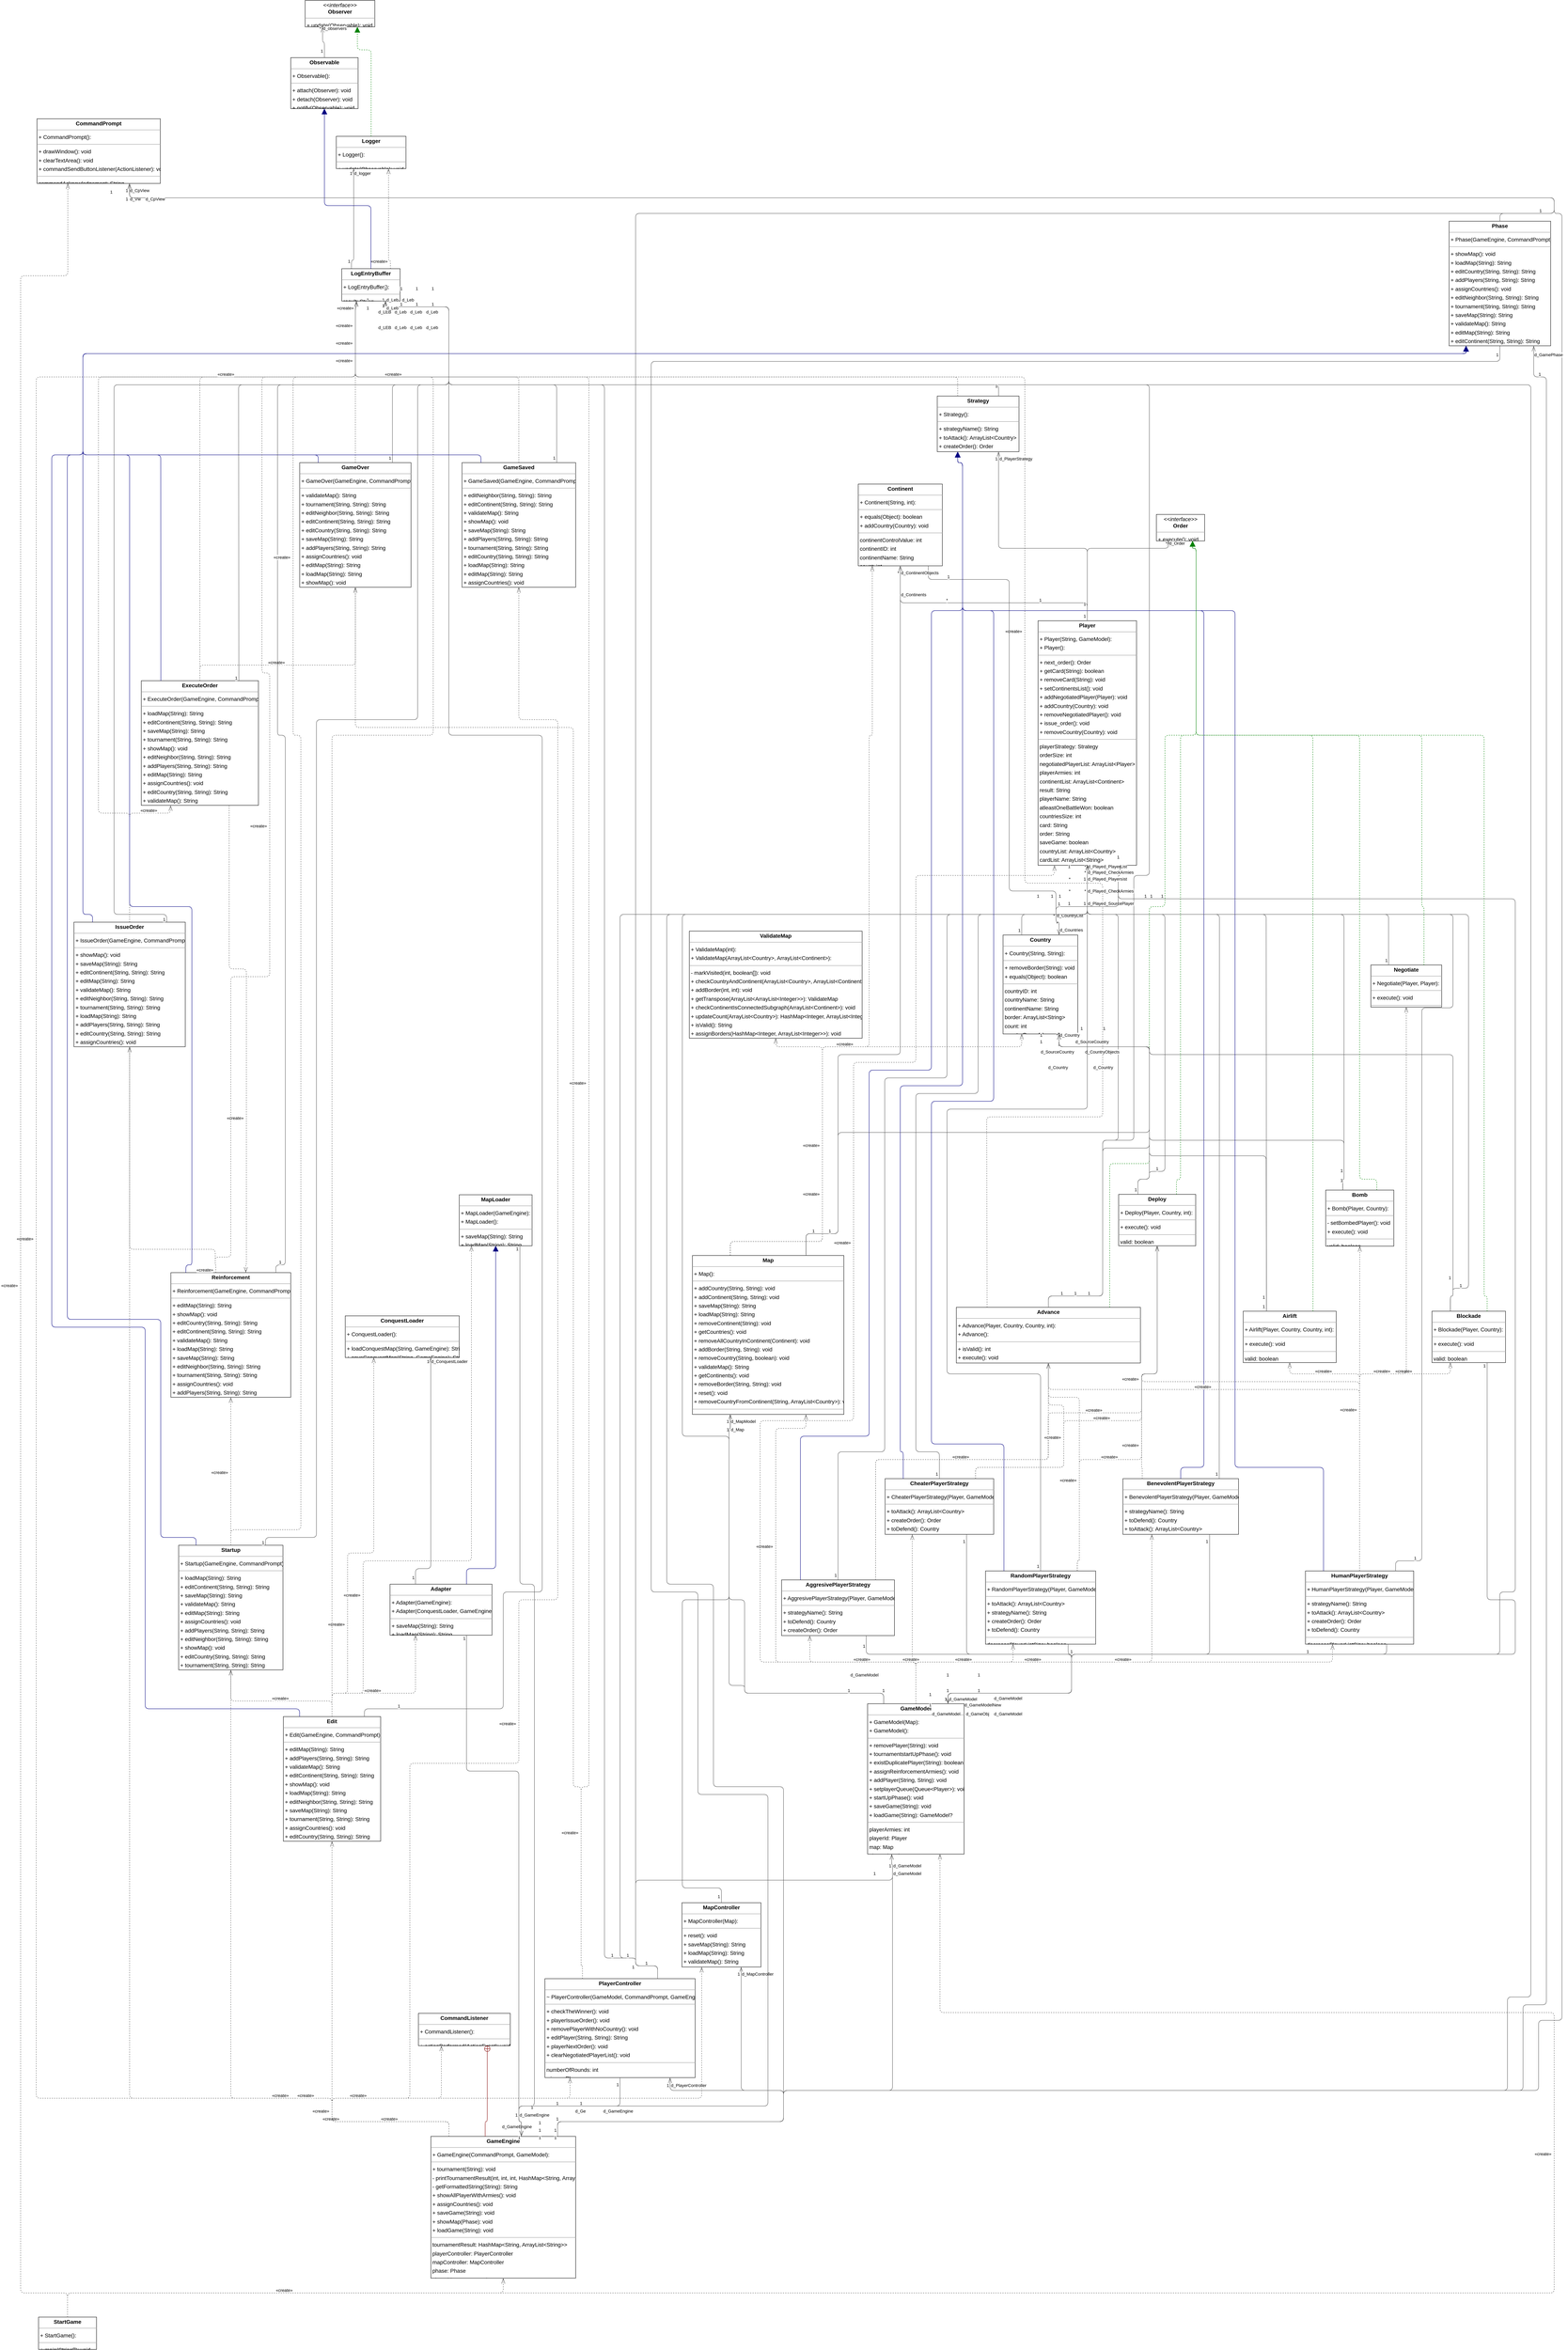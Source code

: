 <mxGraphModel dx="0" dy="0" grid="1" gridSize="10" guides="1" tooltips="1" connect="1" arrows="1" fold="1" page="0" pageScale="1" background="none" math="0" shadow="0">
  <root>
    <mxCell id="0" />
    <mxCell id="1" parent="0" />
    <mxCell id="node24" parent="1" vertex="1" value="&lt;p style=&quot;margin:0px;margin-top:4px;text-align:center;&quot;&gt;&lt;b&gt;Adapter&lt;/b&gt;&lt;/p&gt;&lt;hr size=&quot;1&quot;/&gt;&lt;p style=&quot;margin:0 0 0 4px;line-height:1.6;&quot;&gt;+ Adapter(GameEngine): &lt;br/&gt;+ Adapter(ConquestLoader, GameEngine): &lt;/p&gt;&lt;hr size=&quot;1&quot;/&gt;&lt;p style=&quot;margin:0 0 0 4px;line-height:1.6;&quot;&gt;+ saveMap(String): String&lt;br/&gt;+ loadMap(String): String&lt;/p&gt;" style="verticalAlign=top;align=left;overflow=fill;fontSize=14;fontFamily=Helvetica;html=1;rounded=0;shadow=0;comic=0;labelBackgroundColor=none;strokeWidth=1;">
      <mxGeometry x="671" y="3753" width="262" height="131" as="geometry" />
    </mxCell>
    <mxCell id="node0" parent="1" vertex="1" value="&lt;p style=&quot;margin:0px;margin-top:4px;text-align:center;&quot;&gt;&lt;b&gt;Advance&lt;/b&gt;&lt;/p&gt;&lt;hr size=&quot;1&quot;/&gt;&lt;p style=&quot;margin:0 0 0 4px;line-height:1.6;&quot;&gt;+ Advance(Player, Country, Country, int): &lt;br/&gt;+ Advance(): &lt;/p&gt;&lt;hr size=&quot;1&quot;/&gt;&lt;p style=&quot;margin:0 0 0 4px;line-height:1.6;&quot;&gt;+ isValid(): int&lt;br/&gt;+ execute(): void&lt;br/&gt;~ ArmiestoFight(int, int, TreeMap&amp;lt;Integer, Integer&amp;gt;, TreeMap&amp;lt;Integer, Integer&amp;gt;): TreeMap&amp;lt;Integer, Integer&amp;gt;&lt;/p&gt;" style="verticalAlign=top;align=left;overflow=fill;fontSize=14;fontFamily=Helvetica;html=1;rounded=0;shadow=0;comic=0;labelBackgroundColor=none;strokeWidth=1;">
      <mxGeometry x="2126" y="3042" width="473" height="143" as="geometry" />
    </mxCell>
    <mxCell id="node35" parent="1" vertex="1" value="&lt;p style=&quot;margin:0px;margin-top:4px;text-align:center;&quot;&gt;&lt;b&gt;AggresivePlayerStrategy&lt;/b&gt;&lt;/p&gt;&lt;hr size=&quot;1&quot;/&gt;&lt;p style=&quot;margin:0 0 0 4px;line-height:1.6;&quot;&gt;+ AggresivePlayerStrategy(Player, GameModel): &lt;/p&gt;&lt;hr size=&quot;1&quot;/&gt;&lt;p style=&quot;margin:0 0 0 4px;line-height:1.6;&quot;&gt;+ strategyName(): String&lt;br/&gt;+ toDefend(): Country&lt;br/&gt;+ createOrder(): Order&lt;br/&gt;+ toAttack(): ArrayList&amp;lt;Country&amp;gt;&lt;/p&gt;" style="verticalAlign=top;align=left;overflow=fill;fontSize=14;fontFamily=Helvetica;html=1;rounded=0;shadow=0;comic=0;labelBackgroundColor=none;strokeWidth=1;">
      <mxGeometry x="1677" y="3742" width="290" height="143" as="geometry" />
    </mxCell>
    <mxCell id="node16" parent="1" vertex="1" value="&lt;p style=&quot;margin:0px;margin-top:4px;text-align:center;&quot;&gt;&lt;b&gt;Airlift&lt;/b&gt;&lt;/p&gt;&lt;hr size=&quot;1&quot;/&gt;&lt;p style=&quot;margin:0 0 0 4px;line-height:1.6;&quot;&gt;+ Airlift(Player, Country, Country, int): &lt;/p&gt;&lt;hr size=&quot;1&quot;/&gt;&lt;p style=&quot;margin:0 0 0 4px;line-height:1.6;&quot;&gt;+ execute(): void&lt;/p&gt;&lt;hr size=&quot;1&quot;/&gt;&lt;p style=&quot;margin:0 0 0 4px;line-height:1.6;&quot;&gt; valid: boolean&lt;br/&gt; player: Player&lt;/p&gt;" style="verticalAlign=top;align=left;overflow=fill;fontSize=14;fontFamily=Helvetica;html=1;rounded=0;shadow=0;comic=0;labelBackgroundColor=none;strokeWidth=1;">
      <mxGeometry x="2863" y="3052" width="239" height="132" as="geometry" />
    </mxCell>
    <mxCell id="node11" parent="1" vertex="1" value="&lt;p style=&quot;margin:0px;margin-top:4px;text-align:center;&quot;&gt;&lt;b&gt;BenevolentPlayerStrategy&lt;/b&gt;&lt;/p&gt;&lt;hr size=&quot;1&quot;/&gt;&lt;p style=&quot;margin:0 0 0 4px;line-height:1.6;&quot;&gt;+ BenevolentPlayerStrategy(Player, GameModel): &lt;/p&gt;&lt;hr size=&quot;1&quot;/&gt;&lt;p style=&quot;margin:0 0 0 4px;line-height:1.6;&quot;&gt;+ strategyName(): String&lt;br/&gt;+ toDefend(): Country&lt;br/&gt;+ toAttack(): ArrayList&amp;lt;Country&amp;gt;&lt;br/&gt;+ createOrder(): Order&lt;/p&gt;" style="verticalAlign=top;align=left;overflow=fill;fontSize=14;fontFamily=Helvetica;html=1;rounded=0;shadow=0;comic=0;labelBackgroundColor=none;strokeWidth=1;">
      <mxGeometry x="2554" y="3482" width="297" height="143" as="geometry" />
    </mxCell>
    <mxCell id="node8" parent="1" vertex="1" value="&lt;p style=&quot;margin:0px;margin-top:4px;text-align:center;&quot;&gt;&lt;b&gt;Blockade&lt;/b&gt;&lt;/p&gt;&lt;hr size=&quot;1&quot;/&gt;&lt;p style=&quot;margin:0 0 0 4px;line-height:1.6;&quot;&gt;+ Blockade(Player, Country): &lt;/p&gt;&lt;hr size=&quot;1&quot;/&gt;&lt;p style=&quot;margin:0 0 0 4px;line-height:1.6;&quot;&gt;+ execute(): void&lt;/p&gt;&lt;hr size=&quot;1&quot;/&gt;&lt;p style=&quot;margin:0 0 0 4px;line-height:1.6;&quot;&gt; valid: boolean&lt;br/&gt; player: Player&lt;/p&gt;" style="verticalAlign=top;align=left;overflow=fill;fontSize=14;fontFamily=Helvetica;html=1;rounded=0;shadow=0;comic=0;labelBackgroundColor=none;strokeWidth=1;">
      <mxGeometry x="3348" y="3052" width="189" height="132" as="geometry" />
    </mxCell>
    <mxCell id="node34" parent="1" vertex="1" value="&lt;p style=&quot;margin:0px;margin-top:4px;text-align:center;&quot;&gt;&lt;b&gt;Bomb&lt;/b&gt;&lt;/p&gt;&lt;hr size=&quot;1&quot;/&gt;&lt;p style=&quot;margin:0 0 0 4px;line-height:1.6;&quot;&gt;+ Bomb(Player, Country): &lt;/p&gt;&lt;hr size=&quot;1&quot;/&gt;&lt;p style=&quot;margin:0 0 0 4px;line-height:1.6;&quot;&gt;- setBombedPlayer(): void&lt;br/&gt;+ execute(): void&lt;/p&gt;&lt;hr size=&quot;1&quot;/&gt;&lt;p style=&quot;margin:0 0 0 4px;line-height:1.6;&quot;&gt; valid: boolean&lt;br/&gt; player: Player&lt;/p&gt;" style="verticalAlign=top;align=left;overflow=fill;fontSize=14;fontFamily=Helvetica;html=1;rounded=0;shadow=0;comic=0;labelBackgroundColor=none;strokeWidth=1;">
      <mxGeometry x="3075" y="2741" width="175" height="144" as="geometry" />
    </mxCell>
    <mxCell id="node1" parent="1" vertex="1" value="&lt;p style=&quot;margin:0px;margin-top:4px;text-align:center;&quot;&gt;&lt;b&gt;CheaterPlayerStrategy&lt;/b&gt;&lt;/p&gt;&lt;hr size=&quot;1&quot;/&gt;&lt;p style=&quot;margin:0 0 0 4px;line-height:1.6;&quot;&gt;+ CheaterPlayerStrategy(Player, GameModel): &lt;/p&gt;&lt;hr size=&quot;1&quot;/&gt;&lt;p style=&quot;margin:0 0 0 4px;line-height:1.6;&quot;&gt;+ toAttack(): ArrayList&amp;lt;Country&amp;gt;&lt;br/&gt;+ createOrder(): Order&lt;br/&gt;+ toDefend(): Country&lt;br/&gt;+ strategyName(): String&lt;/p&gt;" style="verticalAlign=top;align=left;overflow=fill;fontSize=14;fontFamily=Helvetica;html=1;rounded=0;shadow=0;comic=0;labelBackgroundColor=none;strokeWidth=1;">
      <mxGeometry x="1943" y="3482" width="279" height="143" as="geometry" />
    </mxCell>
    <mxCell id="node36" parent="1" vertex="1" value="&lt;p style=&quot;margin:0px;margin-top:4px;text-align:center;&quot;&gt;&lt;b&gt;CommandListener&lt;/b&gt;&lt;/p&gt;&lt;hr size=&quot;1&quot;/&gt;&lt;p style=&quot;margin:0 0 0 4px;line-height:1.6;&quot;&gt;+ CommandListener(): &lt;/p&gt;&lt;hr size=&quot;1&quot;/&gt;&lt;p style=&quot;margin:0 0 0 4px;line-height:1.6;&quot;&gt;+ actionPerformed(ActionEvent): void&lt;/p&gt;" style="verticalAlign=top;align=left;overflow=fill;fontSize=14;fontFamily=Helvetica;html=1;rounded=0;shadow=0;comic=0;labelBackgroundColor=none;strokeWidth=1;">
      <mxGeometry x="744" y="4855" width="236" height="83" as="geometry" />
    </mxCell>
    <mxCell id="node37" parent="1" vertex="1" value="&lt;p style=&quot;margin:0px;margin-top:4px;text-align:center;&quot;&gt;&lt;b&gt;CommandPrompt&lt;/b&gt;&lt;/p&gt;&lt;hr size=&quot;1&quot;/&gt;&lt;p style=&quot;margin:0 0 0 4px;line-height:1.6;&quot;&gt;+ CommandPrompt(): &lt;/p&gt;&lt;hr size=&quot;1&quot;/&gt;&lt;p style=&quot;margin:0 0 0 4px;line-height:1.6;&quot;&gt;+ drawWindow(): void&lt;br/&gt;+ clearTextArea(): void&lt;br/&gt;+ commandSendButtonListener(ActionListener): void&lt;/p&gt;&lt;hr size=&quot;1&quot;/&gt;&lt;p style=&quot;margin:0 0 0 4px;line-height:1.6;&quot;&gt; commandAcknowledgement: String&lt;br/&gt; commandInput: String&lt;/p&gt;" style="verticalAlign=top;align=left;overflow=fill;fontSize=14;fontFamily=Helvetica;html=1;rounded=0;shadow=0;comic=0;labelBackgroundColor=none;strokeWidth=1;">
      <mxGeometry x="-236" y="-10" width="317" height="166" as="geometry" />
    </mxCell>
    <mxCell id="node27" parent="1" vertex="1" value="&lt;p style=&quot;margin:0px;margin-top:4px;text-align:center;&quot;&gt;&lt;b&gt;ConquestLoader&lt;/b&gt;&lt;/p&gt;&lt;hr size=&quot;1&quot;/&gt;&lt;p style=&quot;margin:0 0 0 4px;line-height:1.6;&quot;&gt;+ ConquestLoader(): &lt;/p&gt;&lt;hr size=&quot;1&quot;/&gt;&lt;p style=&quot;margin:0 0 0 4px;line-height:1.6;&quot;&gt;+ loadConquestMap(String, GameEngine): String&lt;br/&gt;+ saveConquestMap(String, GameEngine): String&lt;/p&gt;" style="verticalAlign=top;align=left;overflow=fill;fontSize=14;fontFamily=Helvetica;html=1;rounded=0;shadow=0;comic=0;labelBackgroundColor=none;strokeWidth=1;">
      <mxGeometry x="556" y="3064" width="293" height="107" as="geometry" />
    </mxCell>
    <mxCell id="node20" parent="1" vertex="1" value="&lt;p style=&quot;margin:0px;margin-top:4px;text-align:center;&quot;&gt;&lt;b&gt;Continent&lt;/b&gt;&lt;/p&gt;&lt;hr size=&quot;1&quot;/&gt;&lt;p style=&quot;margin:0 0 0 4px;line-height:1.6;&quot;&gt;+ Continent(String, int): &lt;/p&gt;&lt;hr size=&quot;1&quot;/&gt;&lt;p style=&quot;margin:0 0 0 4px;line-height:1.6;&quot;&gt;+ equals(Object): boolean&lt;br/&gt;+ addCountry(Country): void&lt;/p&gt;&lt;hr size=&quot;1&quot;/&gt;&lt;p style=&quot;margin:0 0 0 4px;line-height:1.6;&quot;&gt; continentControlValue: int&lt;br/&gt; continentID: int&lt;br/&gt; continentName: String&lt;br/&gt; count: int&lt;br/&gt; countryList: ArrayList&amp;lt;Country&amp;gt;&lt;/p&gt;" style="verticalAlign=top;align=left;overflow=fill;fontSize=14;fontFamily=Helvetica;html=1;rounded=0;shadow=0;comic=0;labelBackgroundColor=none;strokeWidth=1;">
      <mxGeometry x="1874" y="928" width="216" height="210" as="geometry" />
    </mxCell>
    <mxCell id="node38" parent="1" vertex="1" value="&lt;p style=&quot;margin:0px;margin-top:4px;text-align:center;&quot;&gt;&lt;b&gt;Country&lt;/b&gt;&lt;/p&gt;&lt;hr size=&quot;1&quot;/&gt;&lt;p style=&quot;margin:0 0 0 4px;line-height:1.6;&quot;&gt;+ Country(String, String): &lt;/p&gt;&lt;hr size=&quot;1&quot;/&gt;&lt;p style=&quot;margin:0 0 0 4px;line-height:1.6;&quot;&gt;+ removeBorder(String): void&lt;br/&gt;+ equals(Object): boolean&lt;/p&gt;&lt;hr size=&quot;1&quot;/&gt;&lt;p style=&quot;margin:0 0 0 4px;line-height:1.6;&quot;&gt; countryID: int&lt;br/&gt; countryName: String&lt;br/&gt; continentName: String&lt;br/&gt; border: ArrayList&amp;lt;String&amp;gt;&lt;br/&gt; count: int&lt;br/&gt; countryOwnerPlayer: Player&lt;br/&gt; noOfArmies: int&lt;/p&gt;" style="verticalAlign=top;align=left;overflow=fill;fontSize=14;fontFamily=Helvetica;html=1;rounded=0;shadow=0;comic=0;labelBackgroundColor=none;strokeWidth=1;">
      <mxGeometry x="2246" y="2086" width="192" height="254" as="geometry" />
    </mxCell>
    <mxCell id="node12" parent="1" vertex="1" value="&lt;p style=&quot;margin:0px;margin-top:4px;text-align:center;&quot;&gt;&lt;b&gt;Deploy&lt;/b&gt;&lt;/p&gt;&lt;hr size=&quot;1&quot;/&gt;&lt;p style=&quot;margin:0 0 0 4px;line-height:1.6;&quot;&gt;+ Deploy(Player, Country, int): &lt;/p&gt;&lt;hr size=&quot;1&quot;/&gt;&lt;p style=&quot;margin:0 0 0 4px;line-height:1.6;&quot;&gt;+ execute(): void&lt;/p&gt;&lt;hr size=&quot;1&quot;/&gt;&lt;p style=&quot;margin:0 0 0 4px;line-height:1.6;&quot;&gt; valid: boolean&lt;br/&gt; player: Player&lt;/p&gt;" style="verticalAlign=top;align=left;overflow=fill;fontSize=14;fontFamily=Helvetica;html=1;rounded=0;shadow=0;comic=0;labelBackgroundColor=none;strokeWidth=1;">
      <mxGeometry x="2543" y="2752" width="198" height="132" as="geometry" />
    </mxCell>
    <mxCell id="node32" parent="1" vertex="1" value="&lt;p style=&quot;margin:0px;margin-top:4px;text-align:center;&quot;&gt;&lt;b&gt;Edit&lt;/b&gt;&lt;/p&gt;&lt;hr size=&quot;1&quot;/&gt;&lt;p style=&quot;margin:0 0 0 4px;line-height:1.6;&quot;&gt;+ Edit(GameEngine, CommandPrompt): &lt;/p&gt;&lt;hr size=&quot;1&quot;/&gt;&lt;p style=&quot;margin:0 0 0 4px;line-height:1.6;&quot;&gt;+ editMap(String): String&lt;br/&gt;+ addPlayers(String, String): String&lt;br/&gt;+ validateMap(): String&lt;br/&gt;+ editContinent(String, String): String&lt;br/&gt;+ showMap(): void&lt;br/&gt;+ loadMap(String): String&lt;br/&gt;+ editNeighbor(String, String): String&lt;br/&gt;+ saveMap(String): String&lt;br/&gt;+ tournament(String, String): String&lt;br/&gt;+ assignCountries(): void&lt;br/&gt;+ editCountry(String, String): String&lt;/p&gt;&lt;hr size=&quot;1&quot;/&gt;&lt;p style=&quot;margin:0 0 0 4px;line-height:1.6;&quot;&gt; phaseName: String&lt;/p&gt;" style="verticalAlign=top;align=left;overflow=fill;fontSize=14;fontFamily=Helvetica;html=1;rounded=0;shadow=0;comic=0;labelBackgroundColor=none;strokeWidth=1;">
      <mxGeometry x="397" y="4093" width="250" height="320" as="geometry" />
    </mxCell>
    <mxCell id="node39" parent="1" vertex="1" value="&lt;p style=&quot;margin:0px;margin-top:4px;text-align:center;&quot;&gt;&lt;b&gt;ExecuteOrder&lt;/b&gt;&lt;/p&gt;&lt;hr size=&quot;1&quot;/&gt;&lt;p style=&quot;margin:0 0 0 4px;line-height:1.6;&quot;&gt;+ ExecuteOrder(GameEngine, CommandPrompt): &lt;/p&gt;&lt;hr size=&quot;1&quot;/&gt;&lt;p style=&quot;margin:0 0 0 4px;line-height:1.6;&quot;&gt;+ loadMap(String): String&lt;br/&gt;+ editContinent(String, String): String&lt;br/&gt;+ saveMap(String): String&lt;br/&gt;+ tournament(String, String): String&lt;br/&gt;+ showMap(): void&lt;br/&gt;+ editNeighbor(String, String): String&lt;br/&gt;+ addPlayers(String, String): String&lt;br/&gt;+ editMap(String): String&lt;br/&gt;+ assignCountries(): void&lt;br/&gt;+ editCountry(String, String): String&lt;br/&gt;+ validateMap(): String&lt;/p&gt;&lt;hr size=&quot;1&quot;/&gt;&lt;p style=&quot;margin:0 0 0 4px;line-height:1.6;&quot;&gt; phaseName: String&lt;/p&gt;" style="verticalAlign=top;align=left;overflow=fill;fontSize=14;fontFamily=Helvetica;html=1;rounded=0;shadow=0;comic=0;labelBackgroundColor=none;strokeWidth=1;">
      <mxGeometry x="32" y="1433" width="301" height="320" as="geometry" />
    </mxCell>
    <mxCell id="node14" parent="1" vertex="1" value="&lt;p style=&quot;margin:0px;margin-top:4px;text-align:center;&quot;&gt;&lt;b&gt;GameEngine&lt;/b&gt;&lt;/p&gt;&lt;hr size=&quot;1&quot;/&gt;&lt;p style=&quot;margin:0 0 0 4px;line-height:1.6;&quot;&gt;+ GameEngine(CommandPrompt, GameModel): &lt;/p&gt;&lt;hr size=&quot;1&quot;/&gt;&lt;p style=&quot;margin:0 0 0 4px;line-height:1.6;&quot;&gt;+ tournament(String): void&lt;br/&gt;- printTournamentResult(int, int, int, HashMap&amp;lt;String, ArrayList&amp;lt;String&amp;gt;&amp;gt;, String[]): void&lt;br/&gt;- getFormattedString(String): String&lt;br/&gt;+ showAllPlayerWithArmies(): void&lt;br/&gt;+ assignCountries(): void&lt;br/&gt;+ saveGame(String): void&lt;br/&gt;+ showMap(Phase): void&lt;br/&gt;+ loadGame(String): void&lt;/p&gt;&lt;hr size=&quot;1&quot;/&gt;&lt;p style=&quot;margin:0 0 0 4px;line-height:1.6;&quot;&gt; tournamentResult: HashMap&amp;lt;String, ArrayList&amp;lt;String&amp;gt;&amp;gt;&lt;br/&gt; playerController: PlayerController&lt;br/&gt; mapController: MapController&lt;br/&gt; phase: Phase&lt;br/&gt; viewObject: CommandPrompt&lt;br/&gt; gameModel: GameModel&lt;/p&gt;" style="verticalAlign=top;align=left;overflow=fill;fontSize=14;fontFamily=Helvetica;html=1;rounded=0;shadow=0;comic=0;labelBackgroundColor=none;strokeWidth=1;">
      <mxGeometry x="776" y="5171" width="372" height="364" as="geometry" />
    </mxCell>
    <mxCell id="node25" parent="1" vertex="1" value="&lt;p style=&quot;margin:0px;margin-top:4px;text-align:center;&quot;&gt;&lt;b&gt;GameModel&lt;/b&gt;&lt;/p&gt;&lt;hr size=&quot;1&quot;/&gt;&lt;p style=&quot;margin:0 0 0 4px;line-height:1.6;&quot;&gt;+ GameModel(Map): &lt;br/&gt;+ GameModel(): &lt;/p&gt;&lt;hr size=&quot;1&quot;/&gt;&lt;p style=&quot;margin:0 0 0 4px;line-height:1.6;&quot;&gt;+ removePlayer(String): void&lt;br/&gt;+ tournamentstartUpPhase(): void&lt;br/&gt;+ existDuplicatePlayer(String): boolean&lt;br/&gt;+ assignReinforcementArmies(): void&lt;br/&gt;+ addPlayer(String, String): void&lt;br/&gt;+ setplayerQueue(Queue&amp;lt;Player&amp;gt;): void&lt;br/&gt;+ startUpPhase(): void&lt;br/&gt;+ saveGame(String): void&lt;br/&gt;+ loadGame(String): GameModel?&lt;/p&gt;&lt;hr size=&quot;1&quot;/&gt;&lt;p style=&quot;margin:0 0 0 4px;line-height:1.6;&quot;&gt; playerArmies: int&lt;br/&gt; playerId: Player&lt;br/&gt; map: Map&lt;br/&gt; playerId1: Player&lt;br/&gt; allPlayers: ArrayList&amp;lt;Player&amp;gt;&lt;/p&gt;" style="verticalAlign=top;align=left;overflow=fill;fontSize=14;fontFamily=Helvetica;html=1;rounded=0;shadow=0;comic=0;labelBackgroundColor=none;strokeWidth=1;">
      <mxGeometry x="1898" y="4060" width="248" height="386" as="geometry" />
    </mxCell>
    <mxCell id="node31" parent="1" vertex="1" value="&lt;p style=&quot;margin:0px;margin-top:4px;text-align:center;&quot;&gt;&lt;b&gt;GameOver&lt;/b&gt;&lt;/p&gt;&lt;hr size=&quot;1&quot;/&gt;&lt;p style=&quot;margin:0 0 0 4px;line-height:1.6;&quot;&gt;+ GameOver(GameEngine, CommandPrompt): &lt;/p&gt;&lt;hr size=&quot;1&quot;/&gt;&lt;p style=&quot;margin:0 0 0 4px;line-height:1.6;&quot;&gt;+ validateMap(): String&lt;br/&gt;+ tournament(String, String): String&lt;br/&gt;+ editNeighbor(String, String): String&lt;br/&gt;+ editContinent(String, String): String&lt;br/&gt;+ editCountry(String, String): String&lt;br/&gt;+ saveMap(String): String&lt;br/&gt;+ addPlayers(String, String): String&lt;br/&gt;+ assignCountries(): void&lt;br/&gt;+ editMap(String): String&lt;br/&gt;+ loadMap(String): String&lt;br/&gt;+ showMap(): void&lt;/p&gt;&lt;hr size=&quot;1&quot;/&gt;&lt;p style=&quot;margin:0 0 0 4px;line-height:1.6;&quot;&gt; phaseName: String&lt;/p&gt;" style="verticalAlign=top;align=left;overflow=fill;fontSize=14;fontFamily=Helvetica;html=1;rounded=0;shadow=0;comic=0;labelBackgroundColor=none;strokeWidth=1;">
      <mxGeometry x="439" y="873" width="286" height="320" as="geometry" />
    </mxCell>
    <mxCell id="node5" parent="1" vertex="1" value="&lt;p style=&quot;margin:0px;margin-top:4px;text-align:center;&quot;&gt;&lt;b&gt;GameSaved&lt;/b&gt;&lt;/p&gt;&lt;hr size=&quot;1&quot;/&gt;&lt;p style=&quot;margin:0 0 0 4px;line-height:1.6;&quot;&gt;+ GameSaved(GameEngine, CommandPrompt): &lt;/p&gt;&lt;hr size=&quot;1&quot;/&gt;&lt;p style=&quot;margin:0 0 0 4px;line-height:1.6;&quot;&gt;+ editNeighbor(String, String): String&lt;br/&gt;+ editContinent(String, String): String&lt;br/&gt;+ validateMap(): String&lt;br/&gt;+ showMap(): void&lt;br/&gt;+ saveMap(String): String&lt;br/&gt;+ addPlayers(String, String): String&lt;br/&gt;+ tournament(String, String): String&lt;br/&gt;+ editCountry(String, String): String&lt;br/&gt;+ loadMap(String): String&lt;br/&gt;+ editMap(String): String&lt;br/&gt;+ assignCountries(): void&lt;/p&gt;&lt;hr size=&quot;1&quot;/&gt;&lt;p style=&quot;margin:0 0 0 4px;line-height:1.6;&quot;&gt; phaseName: String&lt;/p&gt;" style="verticalAlign=top;align=left;overflow=fill;fontSize=14;fontFamily=Helvetica;html=1;rounded=0;shadow=0;comic=0;labelBackgroundColor=none;strokeWidth=1;">
      <mxGeometry x="856" y="873" width="292" height="320" as="geometry" />
    </mxCell>
    <mxCell id="node9" parent="1" vertex="1" value="&lt;p style=&quot;margin:0px;margin-top:4px;text-align:center;&quot;&gt;&lt;b&gt;HumanPlayerStrategy&lt;/b&gt;&lt;/p&gt;&lt;hr size=&quot;1&quot;/&gt;&lt;p style=&quot;margin:0 0 0 4px;line-height:1.6;&quot;&gt;+ HumanPlayerStrategy(Player, GameModel): &lt;/p&gt;&lt;hr size=&quot;1&quot;/&gt;&lt;p style=&quot;margin:0 0 0 4px;line-height:1.6;&quot;&gt;+ strategyName(): String&lt;br/&gt;+ toAttack(): ArrayList&amp;lt;Country&amp;gt;&lt;br/&gt;+ createOrder(): Order&lt;br/&gt;+ toDefend(): Country&lt;/p&gt;&lt;hr size=&quot;1&quot;/&gt;&lt;p style=&quot;margin:0 0 0 4px;line-height:1.6;&quot;&gt; decreasePlayerListSize: boolean&lt;br/&gt; checkArmies: HashMap&amp;lt;Player, Boolean&amp;gt;&lt;/p&gt;" style="verticalAlign=top;align=left;overflow=fill;fontSize=14;fontFamily=Helvetica;html=1;rounded=0;shadow=0;comic=0;labelBackgroundColor=none;strokeWidth=1;">
      <mxGeometry x="3023" y="3719" width="278" height="188" as="geometry" />
    </mxCell>
    <mxCell id="node10" parent="1" vertex="1" value="&lt;p style=&quot;margin:0px;margin-top:4px;text-align:center;&quot;&gt;&lt;b&gt;IssueOrder&lt;/b&gt;&lt;/p&gt;&lt;hr size=&quot;1&quot;/&gt;&lt;p style=&quot;margin:0 0 0 4px;line-height:1.6;&quot;&gt;+ IssueOrder(GameEngine, CommandPrompt): &lt;/p&gt;&lt;hr size=&quot;1&quot;/&gt;&lt;p style=&quot;margin:0 0 0 4px;line-height:1.6;&quot;&gt;+ showMap(): void&lt;br/&gt;+ saveMap(String): String&lt;br/&gt;+ editContinent(String, String): String&lt;br/&gt;+ editMap(String): String&lt;br/&gt;+ validateMap(): String&lt;br/&gt;+ editNeighbor(String, String): String&lt;br/&gt;+ tournament(String, String): String&lt;br/&gt;+ loadMap(String): String&lt;br/&gt;+ addPlayers(String, String): String&lt;br/&gt;+ editCountry(String, String): String&lt;br/&gt;+ assignCountries(): void&lt;/p&gt;&lt;hr size=&quot;1&quot;/&gt;&lt;p style=&quot;margin:0 0 0 4px;line-height:1.6;&quot;&gt; phaseName: String&lt;/p&gt;" style="verticalAlign=top;align=left;overflow=fill;fontSize=14;fontFamily=Helvetica;html=1;rounded=0;shadow=0;comic=0;labelBackgroundColor=none;strokeWidth=1;">
      <mxGeometry x="-141" y="2053" width="286" height="320" as="geometry" />
    </mxCell>
    <mxCell id="node26" parent="1" vertex="1" value="&lt;p style=&quot;margin:0px;margin-top:4px;text-align:center;&quot;&gt;&lt;b&gt;LogEntryBuffer&lt;/b&gt;&lt;/p&gt;&lt;hr size=&quot;1&quot;/&gt;&lt;p style=&quot;margin:0 0 0 4px;line-height:1.6;&quot;&gt;+ LogEntryBuffer(): &lt;/p&gt;&lt;hr size=&quot;1&quot;/&gt;&lt;p style=&quot;margin:0 0 0 4px;line-height:1.6;&quot;&gt; result: String&lt;/p&gt;" style="verticalAlign=top;align=left;overflow=fill;fontSize=14;fontFamily=Helvetica;html=1;rounded=0;shadow=0;comic=0;labelBackgroundColor=none;strokeWidth=1;">
      <mxGeometry x="547" y="375" width="150" height="83" as="geometry" />
    </mxCell>
    <mxCell id="node3" parent="1" vertex="1" value="&lt;p style=&quot;margin:0px;margin-top:4px;text-align:center;&quot;&gt;&lt;b&gt;Logger&lt;/b&gt;&lt;/p&gt;&lt;hr size=&quot;1&quot;/&gt;&lt;p style=&quot;margin:0 0 0 4px;line-height:1.6;&quot;&gt;+ Logger(): &lt;/p&gt;&lt;hr size=&quot;1&quot;/&gt;&lt;p style=&quot;margin:0 0 0 4px;line-height:1.6;&quot;&gt;+ update(Observable): void&lt;/p&gt;" style="verticalAlign=top;align=left;overflow=fill;fontSize=14;fontFamily=Helvetica;html=1;rounded=0;shadow=0;comic=0;labelBackgroundColor=none;strokeWidth=1;">
      <mxGeometry x="533" y="35" width="179" height="83" as="geometry" />
    </mxCell>
    <mxCell id="node21" parent="1" vertex="1" value="&lt;p style=&quot;margin:0px;margin-top:4px;text-align:center;&quot;&gt;&lt;b&gt;Map&lt;/b&gt;&lt;/p&gt;&lt;hr size=&quot;1&quot;/&gt;&lt;p style=&quot;margin:0 0 0 4px;line-height:1.6;&quot;&gt;+ Map(): &lt;/p&gt;&lt;hr size=&quot;1&quot;/&gt;&lt;p style=&quot;margin:0 0 0 4px;line-height:1.6;&quot;&gt;+ addCountry(String, String): void&lt;br/&gt;+ addContinent(String, String): void&lt;br/&gt;+ saveMap(String): String&lt;br/&gt;+ loadMap(String): String&lt;br/&gt;+ removeContinent(String): void&lt;br/&gt;+ getCountries(): void&lt;br/&gt;+ removeAllCountryInContinent(Continent): void&lt;br/&gt;+ addBorder(String, String): void&lt;br/&gt;+ removeCountry(String, boolean): void&lt;br/&gt;+ validateMap(): String&lt;br/&gt;+ getContinents(): void&lt;br/&gt;+ removeBorder(String, String): void&lt;br/&gt;+ reset(): void&lt;br/&gt;+ removeCountryFromContinent(String, ArrayList&amp;lt;Country&amp;gt;): void&lt;/p&gt;&lt;hr size=&quot;1&quot;/&gt;&lt;p style=&quot;margin:0 0 0 4px;line-height:1.6;&quot;&gt; continentList: ArrayList&amp;lt;Continent&amp;gt;&lt;br/&gt; countryList: ArrayList&amp;lt;Country&amp;gt;&lt;/p&gt;" style="verticalAlign=top;align=left;overflow=fill;fontSize=14;fontFamily=Helvetica;html=1;rounded=0;shadow=0;comic=0;labelBackgroundColor=none;strokeWidth=1;">
      <mxGeometry x="1448" y="2909" width="389" height="408" as="geometry" />
    </mxCell>
    <mxCell id="node17" parent="1" vertex="1" value="&lt;p style=&quot;margin:0px;margin-top:4px;text-align:center;&quot;&gt;&lt;b&gt;MapController&lt;/b&gt;&lt;/p&gt;&lt;hr size=&quot;1&quot;/&gt;&lt;p style=&quot;margin:0 0 0 4px;line-height:1.6;&quot;&gt;+ MapController(Map): &lt;/p&gt;&lt;hr size=&quot;1&quot;/&gt;&lt;p style=&quot;margin:0 0 0 4px;line-height:1.6;&quot;&gt;+ reset(): void&lt;br/&gt;+ saveMap(String): String&lt;br/&gt;+ loadMap(String): String&lt;br/&gt;+ validateMap(): String&lt;br/&gt;+ editMap(String, String): String&lt;/p&gt;" style="verticalAlign=top;align=left;overflow=fill;fontSize=14;fontFamily=Helvetica;html=1;rounded=0;shadow=0;comic=0;labelBackgroundColor=none;strokeWidth=1;">
      <mxGeometry x="1421" y="4571" width="203" height="165" as="geometry" />
    </mxCell>
    <mxCell id="node33" parent="1" vertex="1" value="&lt;p style=&quot;margin:0px;margin-top:4px;text-align:center;&quot;&gt;&lt;b&gt;MapLoader&lt;/b&gt;&lt;/p&gt;&lt;hr size=&quot;1&quot;/&gt;&lt;p style=&quot;margin:0 0 0 4px;line-height:1.6;&quot;&gt;+ MapLoader(GameEngine): &lt;br/&gt;+ MapLoader(): &lt;/p&gt;&lt;hr size=&quot;1&quot;/&gt;&lt;p style=&quot;margin:0 0 0 4px;line-height:1.6;&quot;&gt;+ saveMap(String): String&lt;br/&gt;+ loadMap(String): String&lt;/p&gt;" style="verticalAlign=top;align=left;overflow=fill;fontSize=14;fontFamily=Helvetica;html=1;rounded=0;shadow=0;comic=0;labelBackgroundColor=none;strokeWidth=1;">
      <mxGeometry x="849" y="2753" width="187" height="131" as="geometry" />
    </mxCell>
    <mxCell id="node4" parent="1" vertex="1" value="&lt;p style=&quot;margin:0px;margin-top:4px;text-align:center;&quot;&gt;&lt;b&gt;Negotiate&lt;/b&gt;&lt;/p&gt;&lt;hr size=&quot;1&quot;/&gt;&lt;p style=&quot;margin:0 0 0 4px;line-height:1.6;&quot;&gt;+ Negotiate(Player, Player): &lt;/p&gt;&lt;hr size=&quot;1&quot;/&gt;&lt;p style=&quot;margin:0 0 0 4px;line-height:1.6;&quot;&gt;+ execute(): void&lt;/p&gt;&lt;hr size=&quot;1&quot;/&gt;&lt;p style=&quot;margin:0 0 0 4px;line-height:1.6;&quot;&gt; sourcePlayer: Player&lt;/p&gt;" style="verticalAlign=top;align=left;overflow=fill;fontSize=14;fontFamily=Helvetica;html=1;rounded=0;shadow=0;comic=0;labelBackgroundColor=none;strokeWidth=1;">
      <mxGeometry x="3191" y="2163" width="182" height="108" as="geometry" />
    </mxCell>
    <mxCell id="node6" parent="1" vertex="1" value="&lt;p style=&quot;margin:0px;margin-top:4px;text-align:center;&quot;&gt;&lt;b&gt;Observable&lt;/b&gt;&lt;/p&gt;&lt;hr size=&quot;1&quot;/&gt;&lt;p style=&quot;margin:0 0 0 4px;line-height:1.6;&quot;&gt;+ Observable(): &lt;/p&gt;&lt;hr size=&quot;1&quot;/&gt;&lt;p style=&quot;margin:0 0 0 4px;line-height:1.6;&quot;&gt;+ attach(Observer): void&lt;br/&gt;+ detach(Observer): void&lt;br/&gt;+ notify(Observable): void&lt;/p&gt;" style="verticalAlign=top;align=left;overflow=fill;fontSize=14;fontFamily=Helvetica;html=1;rounded=0;shadow=0;comic=0;labelBackgroundColor=none;strokeWidth=1;">
      <mxGeometry x="416" y="-167" width="173" height="131" as="geometry" />
    </mxCell>
    <mxCell id="node15" parent="1" vertex="1" value="&lt;p style=&quot;margin:0px;margin-top:4px;text-align:center;&quot;&gt;&lt;i&gt;&amp;lt;&amp;lt;interface&amp;gt;&amp;gt;&lt;/i&gt;&lt;br/&gt;&lt;b&gt;Observer&lt;/b&gt;&lt;/p&gt;&lt;hr size=&quot;1&quot;/&gt;&lt;p style=&quot;margin:0 0 0 4px;line-height:1.6;&quot;&gt;+ update(Observable): void&lt;/p&gt;" style="verticalAlign=top;align=left;overflow=fill;fontSize=14;fontFamily=Helvetica;html=1;rounded=0;shadow=0;comic=0;labelBackgroundColor=none;strokeWidth=1;">
      <mxGeometry x="453" y="-314" width="179" height="68" as="geometry" />
    </mxCell>
    <mxCell id="node22" parent="1" vertex="1" value="&lt;p style=&quot;margin:0px;margin-top:4px;text-align:center;&quot;&gt;&lt;i&gt;&amp;lt;&amp;lt;interface&amp;gt;&amp;gt;&lt;/i&gt;&lt;br/&gt;&lt;b&gt;Order&lt;/b&gt;&lt;/p&gt;&lt;hr size=&quot;1&quot;/&gt;&lt;p style=&quot;margin:0 0 0 4px;line-height:1.6;&quot;&gt;+ execute(): void&lt;/p&gt;" style="verticalAlign=top;align=left;overflow=fill;fontSize=14;fontFamily=Helvetica;html=1;rounded=0;shadow=0;comic=0;labelBackgroundColor=none;strokeWidth=1;">
      <mxGeometry x="2640" y="1006" width="124" height="68" as="geometry" />
    </mxCell>
    <mxCell id="node18" parent="1" vertex="1" value="&lt;p style=&quot;margin:0px;margin-top:4px;text-align:center;&quot;&gt;&lt;b&gt;Phase&lt;/b&gt;&lt;/p&gt;&lt;hr size=&quot;1&quot;/&gt;&lt;p style=&quot;margin:0 0 0 4px;line-height:1.6;&quot;&gt;+ Phase(GameEngine, CommandPrompt): &lt;/p&gt;&lt;hr size=&quot;1&quot;/&gt;&lt;p style=&quot;margin:0 0 0 4px;line-height:1.6;&quot;&gt;+ showMap(): void&lt;br/&gt;+ loadMap(String): String&lt;br/&gt;+ editCountry(String, String): String&lt;br/&gt;+ addPlayers(String, String): String&lt;br/&gt;+ assignCountries(): void&lt;br/&gt;+ editNeighbor(String, String): String&lt;br/&gt;+ tournament(String, String): String&lt;br/&gt;+ saveMap(String): String&lt;br/&gt;+ validateMap(): String&lt;br/&gt;+ editMap(String): String&lt;br/&gt;+ editContinent(String, String): String&lt;/p&gt;&lt;hr size=&quot;1&quot;/&gt;&lt;p style=&quot;margin:0 0 0 4px;line-height:1.6;&quot;&gt; phaseName: String&lt;/p&gt;" style="verticalAlign=top;align=left;overflow=fill;fontSize=14;fontFamily=Helvetica;html=1;rounded=0;shadow=0;comic=0;labelBackgroundColor=none;strokeWidth=1;">
      <mxGeometry x="3392" y="253" width="261" height="320" as="geometry" />
    </mxCell>
    <mxCell id="node7" parent="1" vertex="1" value="&lt;p style=&quot;margin:0px;margin-top:4px;text-align:center;&quot;&gt;&lt;b&gt;Player&lt;/b&gt;&lt;/p&gt;&lt;hr size=&quot;1&quot;/&gt;&lt;p style=&quot;margin:0 0 0 4px;line-height:1.6;&quot;&gt;+ Player(String, GameModel): &lt;br/&gt;+ Player(): &lt;/p&gt;&lt;hr size=&quot;1&quot;/&gt;&lt;p style=&quot;margin:0 0 0 4px;line-height:1.6;&quot;&gt;+ next_order(): Order&lt;br/&gt;+ getCard(String): boolean&lt;br/&gt;+ removeCard(String): void&lt;br/&gt;+ setContinentsList(): void&lt;br/&gt;+ addNegotiatedPlayer(Player): void&lt;br/&gt;+ addCountry(Country): void&lt;br/&gt;+ removeNegotiatedPlayer(): void&lt;br/&gt;+ issue_order(): void&lt;br/&gt;+ removeCountry(Country): void&lt;/p&gt;&lt;hr size=&quot;1&quot;/&gt;&lt;p style=&quot;margin:0 0 0 4px;line-height:1.6;&quot;&gt; playerStrategy: Strategy&lt;br/&gt; orderSize: int&lt;br/&gt; negotiatedPlayerList: ArrayList&amp;lt;Player&amp;gt;&lt;br/&gt; playerArmies: int&lt;br/&gt; continentList: ArrayList&amp;lt;Continent&amp;gt;&lt;br/&gt; result: String&lt;br/&gt; playerName: String&lt;br/&gt; atleastOneBattleWon: boolean&lt;br/&gt; countriesSize: int&lt;br/&gt; card: String&lt;br/&gt; order: String&lt;br/&gt; saveGame: boolean&lt;br/&gt; countryList: ArrayList&amp;lt;Country&amp;gt;&lt;br/&gt; cardList: ArrayList&amp;lt;String&amp;gt;&lt;br/&gt; gameModel: GameModel&lt;br/&gt; playerId: int&lt;/p&gt;" style="verticalAlign=top;align=left;overflow=fill;fontSize=14;fontFamily=Helvetica;html=1;rounded=0;shadow=0;comic=0;labelBackgroundColor=none;strokeWidth=1;">
      <mxGeometry x="2336" y="1279" width="253" height="628" as="geometry" />
    </mxCell>
    <mxCell id="node28" parent="1" vertex="1" value="&lt;p style=&quot;margin:0px;margin-top:4px;text-align:center;&quot;&gt;&lt;b&gt;PlayerController&lt;/b&gt;&lt;/p&gt;&lt;hr size=&quot;1&quot;/&gt;&lt;p style=&quot;margin:0 0 0 4px;line-height:1.6;&quot;&gt;~ PlayerController(GameModel, CommandPrompt, GameEngine): &lt;/p&gt;&lt;hr size=&quot;1&quot;/&gt;&lt;p style=&quot;margin:0 0 0 4px;line-height:1.6;&quot;&gt;+ checkTheWinner(): void&lt;br/&gt;+ playerIssueOrder(): void&lt;br/&gt;+ removePlayerWithNoCountry(): void&lt;br/&gt;+ editPlayer(String, String): String&lt;br/&gt;+ playerNextOrder(): void&lt;br/&gt;+ clearNegotiatedPlayerList(): void&lt;/p&gt;&lt;hr size=&quot;1&quot;/&gt;&lt;p style=&quot;margin:0 0 0 4px;line-height:1.6;&quot;&gt; numberOfRounds: int&lt;br/&gt; winner: Player&lt;br/&gt; saved: boolean&lt;/p&gt;" style="verticalAlign=top;align=left;overflow=fill;fontSize=14;fontFamily=Helvetica;html=1;rounded=0;shadow=0;comic=0;labelBackgroundColor=none;strokeWidth=1;">
      <mxGeometry x="1069" y="4766" width="386" height="254" as="geometry" />
    </mxCell>
    <mxCell id="node2" parent="1" vertex="1" value="&lt;p style=&quot;margin:0px;margin-top:4px;text-align:center;&quot;&gt;&lt;b&gt;RandomPlayerStrategy&lt;/b&gt;&lt;/p&gt;&lt;hr size=&quot;1&quot;/&gt;&lt;p style=&quot;margin:0 0 0 4px;line-height:1.6;&quot;&gt;+ RandomPlayerStrategy(Player, GameModel): &lt;/p&gt;&lt;hr size=&quot;1&quot;/&gt;&lt;p style=&quot;margin:0 0 0 4px;line-height:1.6;&quot;&gt;+ toAttack(): ArrayList&amp;lt;Country&amp;gt;&lt;br/&gt;+ strategyName(): String&lt;br/&gt;+ createOrder(): Order&lt;br/&gt;+ toDefend(): Country&lt;/p&gt;&lt;hr size=&quot;1&quot;/&gt;&lt;p style=&quot;margin:0 0 0 4px;line-height:1.6;&quot;&gt; decreasePlayerListSize: boolean&lt;br/&gt; checkArmies: HashMap&amp;lt;Player, Boolean&amp;gt;&lt;/p&gt;" style="verticalAlign=top;align=left;overflow=fill;fontSize=14;fontFamily=Helvetica;html=1;rounded=0;shadow=0;comic=0;labelBackgroundColor=none;strokeWidth=1;">
      <mxGeometry x="2201" y="3719" width="283" height="188" as="geometry" />
    </mxCell>
    <mxCell id="node30" parent="1" vertex="1" value="&lt;p style=&quot;margin:0px;margin-top:4px;text-align:center;&quot;&gt;&lt;b&gt;Reinforcement&lt;/b&gt;&lt;/p&gt;&lt;hr size=&quot;1&quot;/&gt;&lt;p style=&quot;margin:0 0 0 4px;line-height:1.6;&quot;&gt;+ Reinforcement(GameEngine, CommandPrompt): &lt;/p&gt;&lt;hr size=&quot;1&quot;/&gt;&lt;p style=&quot;margin:0 0 0 4px;line-height:1.6;&quot;&gt;+ editMap(String): String&lt;br/&gt;+ showMap(): void&lt;br/&gt;+ editCountry(String, String): String&lt;br/&gt;+ editContinent(String, String): String&lt;br/&gt;+ validateMap(): String&lt;br/&gt;+ loadMap(String): String&lt;br/&gt;+ saveMap(String): String&lt;br/&gt;+ editNeighbor(String, String): String&lt;br/&gt;+ tournament(String, String): String&lt;br/&gt;+ assignCountries(): void&lt;br/&gt;+ addPlayers(String, String): String&lt;/p&gt;&lt;hr size=&quot;1&quot;/&gt;&lt;p style=&quot;margin:0 0 0 4px;line-height:1.6;&quot;&gt; phaseName: String&lt;/p&gt;" style="verticalAlign=top;align=left;overflow=fill;fontSize=14;fontFamily=Helvetica;html=1;rounded=0;shadow=0;comic=0;labelBackgroundColor=none;strokeWidth=1;">
      <mxGeometry x="108" y="2953" width="308" height="320" as="geometry" />
    </mxCell>
    <mxCell id="node29" parent="1" vertex="1" value="&lt;p style=&quot;margin:0px;margin-top:4px;text-align:center;&quot;&gt;&lt;b&gt;StartGame&lt;/b&gt;&lt;/p&gt;&lt;hr size=&quot;1&quot;/&gt;&lt;p style=&quot;margin:0 0 0 4px;line-height:1.6;&quot;&gt;+ StartGame(): &lt;/p&gt;&lt;hr size=&quot;1&quot;/&gt;&lt;p style=&quot;margin:0 0 0 4px;line-height:1.6;&quot;&gt;+ main(String[]): void&lt;/p&gt;" style="verticalAlign=top;align=left;overflow=fill;fontSize=14;fontFamily=Helvetica;html=1;rounded=0;shadow=0;comic=0;labelBackgroundColor=none;strokeWidth=1;">
      <mxGeometry x="-232" y="5635" width="149" height="83" as="geometry" />
    </mxCell>
    <mxCell id="node19" parent="1" vertex="1" value="&lt;p style=&quot;margin:0px;margin-top:4px;text-align:center;&quot;&gt;&lt;b&gt;Startup&lt;/b&gt;&lt;/p&gt;&lt;hr size=&quot;1&quot;/&gt;&lt;p style=&quot;margin:0 0 0 4px;line-height:1.6;&quot;&gt;+ Startup(GameEngine, CommandPrompt): &lt;/p&gt;&lt;hr size=&quot;1&quot;/&gt;&lt;p style=&quot;margin:0 0 0 4px;line-height:1.6;&quot;&gt;+ loadMap(String): String&lt;br/&gt;+ editContinent(String, String): String&lt;br/&gt;+ saveMap(String): String&lt;br/&gt;+ validateMap(): String&lt;br/&gt;+ editMap(String): String&lt;br/&gt;+ assignCountries(): void&lt;br/&gt;+ addPlayers(String, String): String&lt;br/&gt;+ editNeighbor(String, String): String&lt;br/&gt;+ showMap(): void&lt;br/&gt;+ editCountry(String, String): String&lt;br/&gt;+ tournament(String, String): String&lt;/p&gt;&lt;hr size=&quot;1&quot;/&gt;&lt;p style=&quot;margin:0 0 0 4px;line-height:1.6;&quot;&gt; phaseName: String&lt;/p&gt;" style="verticalAlign=top;align=left;overflow=fill;fontSize=14;fontFamily=Helvetica;html=1;rounded=0;shadow=0;comic=0;labelBackgroundColor=none;strokeWidth=1;">
      <mxGeometry x="128" y="3653" width="268" height="320" as="geometry" />
    </mxCell>
    <mxCell id="node23" parent="1" vertex="1" value="&lt;p style=&quot;margin:0px;margin-top:4px;text-align:center;&quot;&gt;&lt;b&gt;Strategy&lt;/b&gt;&lt;/p&gt;&lt;hr size=&quot;1&quot;/&gt;&lt;p style=&quot;margin:0 0 0 4px;line-height:1.6;&quot;&gt;+ Strategy(): &lt;/p&gt;&lt;hr size=&quot;1&quot;/&gt;&lt;p style=&quot;margin:0 0 0 4px;line-height:1.6;&quot;&gt;+ strategyName(): String&lt;br/&gt;+ toAttack(): ArrayList&amp;lt;Country&amp;gt;&lt;br/&gt;+ createOrder(): Order&lt;br/&gt;+ toDefend(): Country&lt;/p&gt;" style="verticalAlign=top;align=left;overflow=fill;fontSize=14;fontFamily=Helvetica;html=1;rounded=0;shadow=0;comic=0;labelBackgroundColor=none;strokeWidth=1;">
      <mxGeometry x="2077" y="702" width="210" height="143" as="geometry" />
    </mxCell>
    <mxCell id="node13" parent="1" vertex="1" value="&lt;p style=&quot;margin:0px;margin-top:4px;text-align:center;&quot;&gt;&lt;b&gt;ValidateMap&lt;/b&gt;&lt;/p&gt;&lt;hr size=&quot;1&quot;/&gt;&lt;p style=&quot;margin:0 0 0 4px;line-height:1.6;&quot;&gt;+ ValidateMap(int): &lt;br/&gt;+ ValidateMap(ArrayList&amp;lt;Country&amp;gt;, ArrayList&amp;lt;Continent&amp;gt;): &lt;/p&gt;&lt;hr size=&quot;1&quot;/&gt;&lt;p style=&quot;margin:0 0 0 4px;line-height:1.6;&quot;&gt;- markVisited(int, boolean[]): void&lt;br/&gt;+ checkCountryAndContinent(ArrayList&amp;lt;Country&amp;gt;, ArrayList&amp;lt;Continent&amp;gt;): boolean&lt;br/&gt;+ addBorder(int, int): void&lt;br/&gt;+ getTranspose(ArrayList&amp;lt;ArrayList&amp;lt;Integer&amp;gt;&amp;gt;): ValidateMap&lt;br/&gt;+ checkContinentIsConnectedSubgraph(ArrayList&amp;lt;Continent&amp;gt;): void&lt;br/&gt;+ updateCount(ArrayList&amp;lt;Country&amp;gt;): HashMap&amp;lt;Integer, ArrayList&amp;lt;Integer&amp;gt;&amp;gt;&lt;br/&gt;+ isValid(): String&lt;br/&gt;+ assignBorders(HashMap&amp;lt;Integer, ArrayList&amp;lt;Integer&amp;gt;&amp;gt;): void&lt;br/&gt;+ runDFS(int): boolean&lt;/p&gt;" style="verticalAlign=top;align=left;overflow=fill;fontSize=14;fontFamily=Helvetica;html=1;rounded=0;shadow=0;comic=0;labelBackgroundColor=none;strokeWidth=1;">
      <mxGeometry x="1440" y="2076" width="444" height="275" as="geometry" />
    </mxCell>
    <mxCell id="edge43" edge="1" value="" parent="1" source="node24" target="node27" style="html=1;rounded=1;edgeStyle=orthogonalEdgeStyle;dashed=0;startArrow=diamondThinstartSize=12;endArrow=openThin;endSize=12;strokeColor=#595959;exitX=0.250;exitY=0.000;exitDx=0;exitDy=0;entryX=0.750;entryY=1.000;entryDx=0;entryDy=0;">
      <mxGeometry width="50" height="50" relative="1" as="geometry">
        <Array as="points">
          <mxPoint x="737" y="3713" />
          <mxPoint x="775" y="3713" />
        </Array>
      </mxGeometry>
    </mxCell>
    <mxCell id="label258" parent="edge43" vertex="1" connectable="0" value="1" style="edgeLabel;resizable=0;html=1;align=left;verticalAlign=top;strokeColor=default;">
      <mxGeometry x="726" y="3723" as="geometry" />
    </mxCell>
    <mxCell id="label262" parent="edge43" vertex="1" connectable="0" value="1" style="edgeLabel;resizable=0;html=1;align=left;verticalAlign=top;strokeColor=default;">
      <mxGeometry x="764" y="3168" as="geometry" />
    </mxCell>
    <mxCell id="label263" parent="edge43" vertex="1" connectable="0" value="d_ConquestLoader" style="edgeLabel;resizable=0;html=1;align=left;verticalAlign=top;strokeColor=default;">
      <mxGeometry x="775" y="3168" as="geometry" />
    </mxCell>
    <mxCell id="edge94" edge="1" value="" parent="1" source="node24" target="node14" style="html=1;rounded=1;edgeStyle=orthogonalEdgeStyle;dashed=0;startArrow=diamondThinstartSize=12;endArrow=openThin;endSize=12;strokeColor=#595959;exitX=0.750;exitY=1.000;exitDx=0;exitDy=0;entryX=0.625;entryY=0.000;entryDx=0;entryDy=0;">
      <mxGeometry width="50" height="50" relative="1" as="geometry">
        <Array as="points">
          <mxPoint x="868" y="4233" />
          <mxPoint x="1002" y="4233" />
          <mxPoint x="1002" y="5133" />
          <mxPoint x="1009" y="5133" />
        </Array>
      </mxGeometry>
    </mxCell>
    <mxCell id="label564" parent="edge94" vertex="1" connectable="0" value="1" style="edgeLabel;resizable=0;html=1;align=left;verticalAlign=top;strokeColor=default;">
      <mxGeometry x="857" y="3879" as="geometry" />
    </mxCell>
    <mxCell id="label568" parent="edge94" vertex="1" connectable="0" value="1" style="edgeLabel;resizable=0;html=1;align=left;verticalAlign=top;strokeColor=default;">
      <mxGeometry x="998" y="5161" as="geometry" />
    </mxCell>
    <mxCell id="label569" parent="edge94" vertex="1" connectable="0" value="d_GameEngine" style="edgeLabel;resizable=0;html=1;align=left;verticalAlign=top;strokeColor=default;">
      <mxGeometry x="957" y="5133" as="geometry" />
    </mxCell>
    <mxCell id="edge0" edge="1" value="" parent="1" source="node24" target="node33" style="html=1;rounded=1;edgeStyle=orthogonalEdgeStyle;dashed=0;startArrow=none;endArrow=block;endSize=12;strokeColor=#000082;exitX=0.750;exitY=0.000;exitDx=0;exitDy=0;entryX=0.500;entryY=1.000;entryDx=0;entryDy=0;">
      <mxGeometry width="50" height="50" relative="1" as="geometry">
        <Array as="points">
          <mxPoint x="868" y="3713" />
          <mxPoint x="942" y="3713" />
        </Array>
      </mxGeometry>
    </mxCell>
    <mxCell id="edge119" edge="1" value="" parent="1" source="node0" target="node38" style="html=1;rounded=1;edgeStyle=orthogonalEdgeStyle;dashed=0;startArrow=diamondThinstartSize=12;endArrow=openThin;endSize=12;strokeColor=#595959;exitX=0.500;exitY=0.000;exitDx=0;exitDy=0;entryX=0.750;entryY=1.000;entryDx=0;entryDy=0;">
      <mxGeometry width="50" height="50" relative="1" as="geometry">
        <Array as="points">
          <mxPoint x="2362" y="3013" />
          <mxPoint x="2502" y="3013" />
          <mxPoint x="2502" y="2633" />
          <mxPoint x="2622" y="2633" />
          <mxPoint x="2622" y="2373" />
          <mxPoint x="2390" y="2373" />
        </Array>
      </mxGeometry>
    </mxCell>
    <mxCell id="label714" parent="edge119" vertex="1" connectable="0" value="1" style="edgeLabel;resizable=0;html=1;align=left;verticalAlign=top;strokeColor=default;">
      <mxGeometry x="2392" y="2993" as="geometry" />
    </mxCell>
    <mxCell id="label718" parent="edge119" vertex="1" connectable="0" value="1" style="edgeLabel;resizable=0;html=1;align=left;verticalAlign=top;strokeColor=default;">
      <mxGeometry x="2339" y="2347" as="geometry" />
    </mxCell>
    <mxCell id="label719" parent="edge119" vertex="1" connectable="0" value="d_SourceCountry" style="edgeLabel;resizable=0;html=1;align=left;verticalAlign=top;strokeColor=default;">
      <mxGeometry x="2430" y="2347" as="geometry" />
    </mxCell>
    <mxCell id="edge47" edge="1" value="" parent="1" source="node0" target="node26" style="html=1;rounded=1;edgeStyle=orthogonalEdgeStyle;dashed=1;startArrow=none;endArrow=openThin;endSize=12;strokeColor=#595959;exitX=0.167;exitY=0.000;exitDx=0;exitDy=0;entryX=0.250;entryY=1.001;entryDx=0;entryDy=0;">
      <mxGeometry width="50" height="50" relative="1" as="geometry">
        <Array as="points">
          <mxPoint x="2204" y="2553" />
          <mxPoint x="2502" y="2553" />
          <mxPoint x="2502" y="1953" />
          <mxPoint x="2302" y="1953" />
          <mxPoint x="2302" y="653" />
          <mxPoint x="582" y="653" />
          <mxPoint x="582" y="473" />
          <mxPoint x="585" y="473" />
        </Array>
      </mxGeometry>
    </mxCell>
    <mxCell id="label284" parent="edge47" vertex="1" connectable="0" value="«create»" style="edgeLabel;resizable=0;html=1;align=left;verticalAlign=top;strokeColor=default;">
      <mxGeometry x="2250" y="1293" as="geometry" />
    </mxCell>
    <mxCell id="edge115" edge="1" value="" parent="1" source="node0" target="node26" style="html=1;rounded=1;edgeStyle=orthogonalEdgeStyle;dashed=0;startArrow=diamondThinstartSize=12;endArrow=openThin;endSize=12;strokeColor=#595959;exitX=0.500;exitY=0.000;exitDx=0;exitDy=0;entryX=0.750;entryY=1.001;entryDx=0;entryDy=0;">
      <mxGeometry width="50" height="50" relative="1" as="geometry">
        <Array as="points">
          <mxPoint x="2362" y="3013" />
          <mxPoint x="2502" y="3013" />
          <mxPoint x="2502" y="2613" />
          <mxPoint x="2582" y="2613" />
          <mxPoint x="2582" y="1933" />
          <mxPoint x="2622" y="1933" />
          <mxPoint x="2622" y="673" />
          <mxPoint x="822" y="673" />
          <mxPoint x="822" y="473" />
          <mxPoint x="660" y="473" />
        </Array>
      </mxGeometry>
    </mxCell>
    <mxCell id="label690" parent="edge115" vertex="1" connectable="0" value="1" style="edgeLabel;resizable=0;html=1;align=left;verticalAlign=top;strokeColor=default;">
      <mxGeometry x="2462" y="2993" as="geometry" />
    </mxCell>
    <mxCell id="label694" parent="edge115" vertex="1" connectable="0" value="1" style="edgeLabel;resizable=0;html=1;align=left;verticalAlign=top;strokeColor=default;">
      <mxGeometry x="649" y="442" as="geometry" />
    </mxCell>
    <mxCell id="label695" parent="edge115" vertex="1" connectable="0" value="d_Leb" style="edgeLabel;resizable=0;html=1;align=left;verticalAlign=top;strokeColor=default;">
      <mxGeometry x="762" y="513" as="geometry" />
    </mxCell>
    <mxCell id="edge7" edge="1" value="" parent="1" source="node0" target="node22" style="html=1;rounded=1;edgeStyle=orthogonalEdgeStyle;dashed=1;startArrow=none;endArrow=block;endSize=12;strokeColor=#008200;exitX=0.833;exitY=0.000;exitDx=0;exitDy=0;entryX=0.750;entryY=1.001;entryDx=0;entryDy=0;">
      <mxGeometry width="50" height="50" relative="1" as="geometry">
        <Array as="points">
          <mxPoint x="2520" y="2673" />
          <mxPoint x="2622" y="2673" />
          <mxPoint x="2622" y="2013" />
          <mxPoint x="2662" y="2013" />
          <mxPoint x="2662" y="1573" />
          <mxPoint x="2742" y="1573" />
          <mxPoint x="2742" y="1093" />
          <mxPoint x="2733" y="1093" />
        </Array>
      </mxGeometry>
    </mxCell>
    <mxCell id="edge25" edge="1" value="" parent="1" source="node0" target="node7" style="html=1;rounded=1;edgeStyle=orthogonalEdgeStyle;dashed=0;startArrow=diamondThinstartSize=12;endArrow=openThin;endSize=12;strokeColor=#595959;exitX=0.500;exitY=0.000;exitDx=0;exitDy=0;entryX=0.500;entryY=1.000;entryDx=0;entryDy=0;">
      <mxGeometry width="50" height="50" relative="1" as="geometry">
        <Array as="points">
          <mxPoint x="2362" y="3013" />
          <mxPoint x="2502" y="3013" />
          <mxPoint x="2502" y="2613" />
          <mxPoint x="2542" y="2613" />
          <mxPoint x="2542" y="2033" />
          <mxPoint x="2462" y="2033" />
        </Array>
      </mxGeometry>
    </mxCell>
    <mxCell id="label150" parent="edge25" vertex="1" connectable="0" value="1" style="edgeLabel;resizable=0;html=1;align=left;verticalAlign=top;strokeColor=default;">
      <mxGeometry x="2427" y="2993" as="geometry" />
    </mxCell>
    <mxCell id="label154" parent="edge25" vertex="1" connectable="0" value="1" style="edgeLabel;resizable=0;html=1;align=left;verticalAlign=top;strokeColor=default;">
      <mxGeometry x="2411" y="1897" as="geometry" />
    </mxCell>
    <mxCell id="label155" parent="edge25" vertex="1" connectable="0" value="d_Player" style="edgeLabel;resizable=0;html=1;align=left;verticalAlign=top;strokeColor=default;">
      <mxGeometry x="2462" y="1992" as="geometry" />
    </mxCell>
    <mxCell id="edge41" edge="1" value="" parent="1" source="node35" target="node0" style="html=1;rounded=1;edgeStyle=orthogonalEdgeStyle;dashed=1;startArrow=none;endArrow=openThin;endSize=12;strokeColor=#595959;exitX=0.833;exitY=0.000;exitDx=0;exitDy=0;entryX=0.500;entryY=1.000;entryDx=0;entryDy=0;">
      <mxGeometry width="50" height="50" relative="1" as="geometry">
        <Array as="points">
          <mxPoint x="1919" y="3433" />
          <mxPoint x="2362" y="3433" />
        </Array>
      </mxGeometry>
    </mxCell>
    <mxCell id="label248" parent="edge41" vertex="1" connectable="0" value="«create»" style="edgeLabel;resizable=0;html=1;align=left;verticalAlign=top;strokeColor=default;">
      <mxGeometry x="2114" y="3413" as="geometry" />
    </mxCell>
    <mxCell id="edge52" edge="1" value="" parent="1" source="node35" target="node12" style="html=1;rounded=1;edgeStyle=orthogonalEdgeStyle;dashed=1;startArrow=none;endArrow=openThin;endSize=12;strokeColor=#595959;exitX=0.833;exitY=0.000;exitDx=0;exitDy=0;entryX=0.500;entryY=1.000;entryDx=0;entryDy=0;">
      <mxGeometry width="50" height="50" relative="1" as="geometry">
        <Array as="points">
          <mxPoint x="1919" y="3433" />
          <mxPoint x="2362" y="3433" />
          <mxPoint x="2362" y="3313" />
          <mxPoint x="2602" y="3313" />
          <mxPoint x="2602" y="3213" />
          <mxPoint x="2642" y="3213" />
        </Array>
      </mxGeometry>
    </mxCell>
    <mxCell id="label314" parent="edge52" vertex="1" connectable="0" value="«create»" style="edgeLabel;resizable=0;html=1;align=left;verticalAlign=top;strokeColor=default;">
      <mxGeometry x="2456" y="3293" as="geometry" />
    </mxCell>
    <mxCell id="edge56" edge="1" value="" parent="1" source="node35" target="node25" style="html=1;rounded=1;edgeStyle=orthogonalEdgeStyle;dashed=0;startArrow=diamondThinstartSize=12;endArrow=openThin;endSize=12;strokeColor=#595959;exitX=0.750;exitY=1.000;exitDx=0;exitDy=0;entryX=0.833;entryY=0.000;entryDx=0;entryDy=0;">
      <mxGeometry width="50" height="50" relative="1" as="geometry">
        <Array as="points">
          <mxPoint x="1895" y="3933" />
          <mxPoint x="2422" y="3933" />
          <mxPoint x="2422" y="4033" />
          <mxPoint x="2105" y="4033" />
        </Array>
      </mxGeometry>
    </mxCell>
    <mxCell id="label336" parent="edge56" vertex="1" connectable="0" value="1" style="edgeLabel;resizable=0;html=1;align=left;verticalAlign=top;strokeColor=default;">
      <mxGeometry x="1884" y="3899" as="geometry" />
    </mxCell>
    <mxCell id="label340" parent="edge56" vertex="1" connectable="0" value="1" style="edgeLabel;resizable=0;html=1;align=left;verticalAlign=top;strokeColor=default;">
      <mxGeometry x="2099" y="3973" as="geometry" />
    </mxCell>
    <mxCell id="label341" parent="edge56" vertex="1" connectable="0" value="d_GameModel" style="edgeLabel;resizable=0;html=1;align=left;verticalAlign=top;strokeColor=default;">
      <mxGeometry x="1852" y="3973" as="geometry" />
    </mxCell>
    <mxCell id="edge37" edge="1" value="" parent="1" source="node35" target="node7" style="html=1;rounded=1;edgeStyle=orthogonalEdgeStyle;dashed=0;startArrow=diamondThinstartSize=12;endArrow=openThin;endSize=12;strokeColor=#595959;exitX=0.500;exitY=0.000;exitDx=0;exitDy=0;entryX=0.500;entryY=1.000;entryDx=0;entryDy=0;">
      <mxGeometry width="50" height="50" relative="1" as="geometry">
        <Array as="points">
          <mxPoint x="1822" y="3413" />
          <mxPoint x="1942" y="3413" />
          <mxPoint x="1942" y="2453" />
          <mxPoint x="2102" y="2453" />
          <mxPoint x="2102" y="2033" />
          <mxPoint x="2462" y="2033" />
        </Array>
      </mxGeometry>
    </mxCell>
    <mxCell id="label222" parent="edge37" vertex="1" connectable="0" value="1" style="edgeLabel;resizable=0;html=1;align=left;verticalAlign=top;strokeColor=default;">
      <mxGeometry x="1811" y="3717" as="geometry" />
    </mxCell>
    <mxCell id="label226" parent="edge37" vertex="1" connectable="0" value="1" style="edgeLabel;resizable=0;html=1;align=left;verticalAlign=top;strokeColor=default;">
      <mxGeometry x="2367" y="1973" as="geometry" />
    </mxCell>
    <mxCell id="label227" parent="edge37" vertex="1" connectable="0" value="d_Player" style="edgeLabel;resizable=0;html=1;align=left;verticalAlign=top;strokeColor=default;">
      <mxGeometry x="2462" y="1960" as="geometry" />
    </mxCell>
    <mxCell id="edge11" edge="1" value="" parent="1" source="node35" target="node23" style="html=1;rounded=1;edgeStyle=orthogonalEdgeStyle;dashed=0;startArrow=none;endArrow=block;endSize=12;strokeColor=#000082;exitX=0.167;exitY=0.000;exitDx=0;exitDy=0;entryX=0.250;entryY=1.000;entryDx=0;entryDy=0;">
      <mxGeometry width="50" height="50" relative="1" as="geometry">
        <Array as="points">
          <mxPoint x="1725" y="3373" />
          <mxPoint x="1902" y="3373" />
          <mxPoint x="1902" y="2433" />
          <mxPoint x="2062" y="2433" />
          <mxPoint x="2062" y="1253" />
          <mxPoint x="2142" y="1253" />
          <mxPoint x="2142" y="873" />
          <mxPoint x="2130" y="873" />
        </Array>
      </mxGeometry>
    </mxCell>
    <mxCell id="edge96" edge="1" value="" parent="1" source="node16" target="node38" style="html=1;rounded=1;edgeStyle=orthogonalEdgeStyle;dashed=0;startArrow=diamondThinstartSize=12;endArrow=openThin;endSize=12;strokeColor=#595959;exitX=0.250;exitY=0.000;exitDx=0;exitDy=0;entryX=0.750;entryY=1.000;entryDx=0;entryDy=0;">
      <mxGeometry width="50" height="50" relative="1" as="geometry">
        <Array as="points">
          <mxPoint x="2922" y="3013" />
          <mxPoint x="2922" y="3013" />
          <mxPoint x="2922" y="2653" />
          <mxPoint x="2622" y="2653" />
          <mxPoint x="2622" y="2373" />
          <mxPoint x="2390" y="2373" />
        </Array>
      </mxGeometry>
    </mxCell>
    <mxCell id="label576" parent="edge96" vertex="1" connectable="0" value="1" style="edgeLabel;resizable=0;html=1;align=left;verticalAlign=top;strokeColor=default;">
      <mxGeometry x="2911" y="3003" as="geometry" />
    </mxCell>
    <mxCell id="label580" parent="edge96" vertex="1" connectable="0" value="1" style="edgeLabel;resizable=0;html=1;align=left;verticalAlign=top;strokeColor=default;">
      <mxGeometry x="2501" y="2313" as="geometry" />
    </mxCell>
    <mxCell id="label581" parent="edge96" vertex="1" connectable="0" value="d_SourceCountry" style="edgeLabel;resizable=0;html=1;align=left;verticalAlign=top;strokeColor=default;">
      <mxGeometry x="2341" y="2373" as="geometry" />
    </mxCell>
    <mxCell id="edge8" edge="1" value="" parent="1" source="node16" target="node22" style="html=1;rounded=1;edgeStyle=orthogonalEdgeStyle;dashed=1;startArrow=none;endArrow=block;endSize=12;strokeColor=#008200;exitX=0.750;exitY=0.000;exitDx=0;exitDy=0;entryX=0.750;entryY=1.001;entryDx=0;entryDy=0;">
      <mxGeometry width="50" height="50" relative="1" as="geometry">
        <Array as="points">
          <mxPoint x="3042" y="3013" />
          <mxPoint x="3042" y="3013" />
          <mxPoint x="3042" y="1573" />
          <mxPoint x="2742" y="1573" />
          <mxPoint x="2742" y="1093" />
          <mxPoint x="2733" y="1093" />
        </Array>
      </mxGeometry>
    </mxCell>
    <mxCell id="edge78" edge="1" value="" parent="1" source="node16" target="node7" style="html=1;rounded=1;edgeStyle=orthogonalEdgeStyle;dashed=0;startArrow=diamondThinstartSize=12;endArrow=openThin;endSize=12;strokeColor=#595959;exitX=0.250;exitY=0.000;exitDx=0;exitDy=0;entryX=0.500;entryY=1.000;entryDx=0;entryDy=0;">
      <mxGeometry width="50" height="50" relative="1" as="geometry">
        <Array as="points">
          <mxPoint x="2922" y="3013" />
          <mxPoint x="2922" y="3013" />
          <mxPoint x="2922" y="2033" />
          <mxPoint x="2462" y="2033" />
        </Array>
      </mxGeometry>
    </mxCell>
    <mxCell id="label468" parent="edge78" vertex="1" connectable="0" value="1" style="edgeLabel;resizable=0;html=1;align=left;verticalAlign=top;strokeColor=default;">
      <mxGeometry x="2911" y="3027" as="geometry" />
    </mxCell>
    <mxCell id="label472" parent="edge78" vertex="1" connectable="0" value="1" style="edgeLabel;resizable=0;html=1;align=left;verticalAlign=top;strokeColor=default;">
      <mxGeometry x="2451" y="1992" as="geometry" />
    </mxCell>
    <mxCell id="label473" parent="edge78" vertex="1" connectable="0" value="d_Player" style="edgeLabel;resizable=0;html=1;align=left;verticalAlign=top;strokeColor=default;">
      <mxGeometry x="2502" y="1992" as="geometry" />
    </mxCell>
    <mxCell id="edge29" edge="1" value="" parent="1" source="node11" target="node12" style="html=1;rounded=1;edgeStyle=orthogonalEdgeStyle;dashed=1;startArrow=none;endArrow=openThin;endSize=12;strokeColor=#595959;exitX=0.167;exitY=0.000;exitDx=0;exitDy=0;entryX=0.500;entryY=1.000;entryDx=0;entryDy=0;">
      <mxGeometry width="50" height="50" relative="1" as="geometry">
        <Array as="points">
          <mxPoint x="2603" y="3453" />
          <mxPoint x="2602" y="3453" />
          <mxPoint x="2602" y="3213" />
          <mxPoint x="2642" y="3213" />
        </Array>
      </mxGeometry>
    </mxCell>
    <mxCell id="label176" parent="edge29" vertex="1" connectable="0" value="«create»" style="edgeLabel;resizable=0;html=1;align=left;verticalAlign=top;strokeColor=default;">
      <mxGeometry x="2550" y="3383" as="geometry" />
    </mxCell>
    <mxCell id="edge32" edge="1" value="" parent="1" source="node11" target="node25" style="html=1;rounded=1;edgeStyle=orthogonalEdgeStyle;dashed=0;startArrow=diamondThinstartSize=12;endArrow=openThin;endSize=12;strokeColor=#595959;exitX=0.750;exitY=1.000;exitDx=0;exitDy=0;entryX=0.833;entryY=0.000;entryDx=0;entryDy=0;">
      <mxGeometry width="50" height="50" relative="1" as="geometry">
        <Array as="points">
          <mxPoint x="2776" y="3933" />
          <mxPoint x="2422" y="3933" />
          <mxPoint x="2422" y="4033" />
          <mxPoint x="2105" y="4033" />
        </Array>
      </mxGeometry>
    </mxCell>
    <mxCell id="label192" parent="edge32" vertex="1" connectable="0" value="1" style="edgeLabel;resizable=0;html=1;align=left;verticalAlign=top;strokeColor=default;">
      <mxGeometry x="2765" y="3630" as="geometry" />
    </mxCell>
    <mxCell id="label196" parent="edge32" vertex="1" connectable="0" value="1" style="edgeLabel;resizable=0;html=1;align=left;verticalAlign=top;strokeColor=default;">
      <mxGeometry x="2099" y="4013" as="geometry" />
    </mxCell>
    <mxCell id="label197" parent="edge32" vertex="1" connectable="0" value="d_GameModel" style="edgeLabel;resizable=0;html=1;align=left;verticalAlign=top;strokeColor=default;">
      <mxGeometry x="2221" y="4033" as="geometry" />
    </mxCell>
    <mxCell id="edge31" edge="1" value="" parent="1" source="node11" target="node7" style="html=1;rounded=1;edgeStyle=orthogonalEdgeStyle;dashed=0;startArrow=diamondThinstartSize=12;endArrow=openThin;endSize=12;strokeColor=#595959;exitX=0.833;exitY=0.000;exitDx=0;exitDy=0;entryX=0.500;entryY=1.000;entryDx=0;entryDy=0;">
      <mxGeometry width="50" height="50" relative="1" as="geometry">
        <Array as="points">
          <mxPoint x="2801" y="3453" />
          <mxPoint x="2802" y="3453" />
          <mxPoint x="2802" y="2033" />
          <mxPoint x="2462" y="2033" />
        </Array>
      </mxGeometry>
    </mxCell>
    <mxCell id="label186" parent="edge31" vertex="1" connectable="0" value="1" style="edgeLabel;resizable=0;html=1;align=left;verticalAlign=top;strokeColor=default;">
      <mxGeometry x="2790" y="3457" as="geometry" />
    </mxCell>
    <mxCell id="label190" parent="edge31" vertex="1" connectable="0" value="1" style="edgeLabel;resizable=0;html=1;align=left;verticalAlign=top;strokeColor=default;">
      <mxGeometry x="2451" y="1929" as="geometry" />
    </mxCell>
    <mxCell id="label191" parent="edge31" vertex="1" connectable="0" value="d_Player" style="edgeLabel;resizable=0;html=1;align=left;verticalAlign=top;strokeColor=default;">
      <mxGeometry x="2462" y="1992" as="geometry" />
    </mxCell>
    <mxCell id="edge6" edge="1" value="" parent="1" source="node11" target="node23" style="html=1;rounded=1;edgeStyle=orthogonalEdgeStyle;dashed=0;startArrow=none;endArrow=block;endSize=12;strokeColor=#000082;exitX=0.500;exitY=0.000;exitDx=0;exitDy=0;entryX=0.250;entryY=1.000;entryDx=0;entryDy=0;">
      <mxGeometry width="50" height="50" relative="1" as="geometry">
        <Array as="points">
          <mxPoint x="2702" y="3453" />
          <mxPoint x="2762" y="3453" />
          <mxPoint x="2762" y="1253" />
          <mxPoint x="2142" y="1253" />
          <mxPoint x="2142" y="873" />
          <mxPoint x="2130" y="873" />
        </Array>
      </mxGeometry>
    </mxCell>
    <mxCell id="edge74" edge="1" value="" parent="1" source="node8" target="node38" style="html=1;rounded=1;edgeStyle=orthogonalEdgeStyle;dashed=0;startArrow=diamondThinstartSize=12;endArrow=openThin;endSize=12;strokeColor=#595959;exitX=0.250;exitY=0.000;exitDx=0;exitDy=0;entryX=0.750;entryY=1.000;entryDx=0;entryDy=0;">
      <mxGeometry width="50" height="50" relative="1" as="geometry">
        <Array as="points">
          <mxPoint x="3395" y="3013" />
          <mxPoint x="3402" y="3013" />
          <mxPoint x="3402" y="2393" />
          <mxPoint x="2622" y="2393" />
          <mxPoint x="2622" y="2373" />
          <mxPoint x="2390" y="2373" />
        </Array>
      </mxGeometry>
    </mxCell>
    <mxCell id="label444" parent="edge74" vertex="1" connectable="0" value="1" style="edgeLabel;resizable=0;html=1;align=left;verticalAlign=top;strokeColor=default;">
      <mxGeometry x="3389" y="2953" as="geometry" />
    </mxCell>
    <mxCell id="label448" parent="edge74" vertex="1" connectable="0" value="1" style="edgeLabel;resizable=0;html=1;align=left;verticalAlign=top;strokeColor=default;">
      <mxGeometry x="2443" y="2313" as="geometry" />
    </mxCell>
    <mxCell id="label449" parent="edge74" vertex="1" connectable="0" value="d_Country" style="edgeLabel;resizable=0;html=1;align=left;verticalAlign=top;strokeColor=default;">
      <mxGeometry x="2476" y="2413" as="geometry" />
    </mxCell>
    <mxCell id="edge59" edge="1" value="" parent="1" source="node8" target="node25" style="html=1;rounded=1;edgeStyle=orthogonalEdgeStyle;dashed=0;startArrow=diamondThinstartSize=12;endArrow=openThin;endSize=12;strokeColor=#595959;exitX=0.750;exitY=1.000;exitDx=0;exitDy=0;entryX=0.833;entryY=0.000;entryDx=0;entryDy=0;">
      <mxGeometry width="50" height="50" relative="1" as="geometry">
        <Array as="points">
          <mxPoint x="3489" y="3793" />
          <mxPoint x="3562" y="3793" />
          <mxPoint x="3562" y="3933" />
          <mxPoint x="2422" y="3933" />
          <mxPoint x="2422" y="4033" />
          <mxPoint x="2105" y="4033" />
        </Array>
      </mxGeometry>
    </mxCell>
    <mxCell id="label354" parent="edge59" vertex="1" connectable="0" value="1" style="edgeLabel;resizable=0;html=1;align=left;verticalAlign=top;strokeColor=default;">
      <mxGeometry x="3478" y="3179" as="geometry" />
    </mxCell>
    <mxCell id="label358" parent="edge59" vertex="1" connectable="0" value="1" style="edgeLabel;resizable=0;html=1;align=left;verticalAlign=top;strokeColor=default;">
      <mxGeometry x="2054" y="4023" as="geometry" />
    </mxCell>
    <mxCell id="label359" parent="edge59" vertex="1" connectable="0" value="d_GameObj" style="edgeLabel;resizable=0;html=1;align=left;verticalAlign=top;strokeColor=default;">
      <mxGeometry x="2149" y="4073" as="geometry" />
    </mxCell>
    <mxCell id="edge1" edge="1" value="" parent="1" source="node8" target="node22" style="html=1;rounded=1;edgeStyle=orthogonalEdgeStyle;dashed=1;startArrow=none;endArrow=block;endSize=12;strokeColor=#008200;exitX=0.750;exitY=0.000;exitDx=0;exitDy=0;entryX=0.750;entryY=1.001;entryDx=0;entryDy=0;">
      <mxGeometry width="50" height="50" relative="1" as="geometry">
        <Array as="points">
          <mxPoint x="3489" y="3013" />
          <mxPoint x="3482" y="3013" />
          <mxPoint x="3482" y="1573" />
          <mxPoint x="2742" y="1573" />
          <mxPoint x="2742" y="1093" />
          <mxPoint x="2733" y="1093" />
        </Array>
      </mxGeometry>
    </mxCell>
    <mxCell id="edge54" edge="1" value="" parent="1" source="node8" target="node7" style="html=1;rounded=1;edgeStyle=orthogonalEdgeStyle;dashed=0;startArrow=diamondThinstartSize=12;endArrow=openThin;endSize=12;strokeColor=#595959;exitX=0.250;exitY=0.000;exitDx=0;exitDy=0;entryX=0.500;entryY=1.000;entryDx=0;entryDy=0;">
      <mxGeometry width="50" height="50" relative="1" as="geometry">
        <Array as="points">
          <mxPoint x="3395" y="3013" />
          <mxPoint x="3402" y="3013" />
          <mxPoint x="3402" y="2993" />
          <mxPoint x="3442" y="2993" />
          <mxPoint x="3442" y="2033" />
          <mxPoint x="2462" y="2033" />
        </Array>
      </mxGeometry>
    </mxCell>
    <mxCell id="label324" parent="edge54" vertex="1" connectable="0" value="1" style="edgeLabel;resizable=0;html=1;align=left;verticalAlign=top;strokeColor=default;">
      <mxGeometry x="3417" y="2973" as="geometry" />
    </mxCell>
    <mxCell id="label328" parent="edge54" vertex="1" connectable="0" value="1" style="edgeLabel;resizable=0;html=1;align=left;verticalAlign=top;strokeColor=default;">
      <mxGeometry x="2411" y="1992" as="geometry" />
    </mxCell>
    <mxCell id="label329" parent="edge54" vertex="1" connectable="0" value="d_Player" style="edgeLabel;resizable=0;html=1;align=left;verticalAlign=top;strokeColor=default;">
      <mxGeometry x="2462" y="1912" as="geometry" />
    </mxCell>
    <mxCell id="edge49" edge="1" value="" parent="1" source="node34" target="node38" style="html=1;rounded=1;edgeStyle=orthogonalEdgeStyle;dashed=0;startArrow=diamondThinstartSize=12;endArrow=openThin;endSize=12;strokeColor=#595959;exitX=0.250;exitY=0.000;exitDx=0;exitDy=0;entryX=0.750;entryY=1.000;entryDx=0;entryDy=0;">
      <mxGeometry width="50" height="50" relative="1" as="geometry">
        <Array as="points">
          <mxPoint x="3118" y="2713" />
          <mxPoint x="3122" y="2713" />
          <mxPoint x="3122" y="2613" />
          <mxPoint x="2622" y="2613" />
          <mxPoint x="2622" y="2373" />
          <mxPoint x="2390" y="2373" />
        </Array>
      </mxGeometry>
    </mxCell>
    <mxCell id="label294" parent="edge49" vertex="1" connectable="0" value="1" style="edgeLabel;resizable=0;html=1;align=left;verticalAlign=top;strokeColor=default;">
      <mxGeometry x="3111" y="2678" as="geometry" />
    </mxCell>
    <mxCell id="label298" parent="edge49" vertex="1" connectable="0" value="1" style="edgeLabel;resizable=0;html=1;align=left;verticalAlign=top;strokeColor=default;">
      <mxGeometry x="2339" y="2330" as="geometry" />
    </mxCell>
    <mxCell id="label299" parent="edge49" vertex="1" connectable="0" value="d_Country" style="edgeLabel;resizable=0;html=1;align=left;verticalAlign=top;strokeColor=default;">
      <mxGeometry x="2360" y="2413" as="geometry" />
    </mxCell>
    <mxCell id="edge19" edge="1" value="" parent="1" source="node34" target="node22" style="html=1;rounded=1;edgeStyle=orthogonalEdgeStyle;dashed=1;startArrow=none;endArrow=block;endSize=12;strokeColor=#008200;exitX=0.750;exitY=0.000;exitDx=0;exitDy=0;entryX=0.750;entryY=1.001;entryDx=0;entryDy=0;">
      <mxGeometry width="50" height="50" relative="1" as="geometry">
        <Array as="points">
          <mxPoint x="3206" y="2713" />
          <mxPoint x="3162" y="2713" />
          <mxPoint x="3162" y="1573" />
          <mxPoint x="2742" y="1573" />
          <mxPoint x="2742" y="1093" />
          <mxPoint x="2733" y="1093" />
        </Array>
      </mxGeometry>
    </mxCell>
    <mxCell id="edge112" edge="1" value="" parent="1" source="node34" target="node7" style="html=1;rounded=1;edgeStyle=orthogonalEdgeStyle;dashed=0;startArrow=diamondThinstartSize=12;endArrow=openThin;endSize=12;strokeColor=#595959;exitX=0.250;exitY=0.000;exitDx=0;exitDy=0;entryX=0.500;entryY=1.000;entryDx=0;entryDy=0;">
      <mxGeometry width="50" height="50" relative="1" as="geometry">
        <Array as="points">
          <mxPoint x="3118" y="2713" />
          <mxPoint x="3122" y="2713" />
          <mxPoint x="3122" y="2033" />
          <mxPoint x="2462" y="2033" />
        </Array>
      </mxGeometry>
    </mxCell>
    <mxCell id="label672" parent="edge112" vertex="1" connectable="0" value="1" style="edgeLabel;resizable=0;html=1;align=left;verticalAlign=top;strokeColor=default;">
      <mxGeometry x="3111" y="2703" as="geometry" />
    </mxCell>
    <mxCell id="label676" parent="edge112" vertex="1" connectable="0" value="1" style="edgeLabel;resizable=0;html=1;align=left;verticalAlign=top;strokeColor=default;">
      <mxGeometry x="2622" y="1973" as="geometry" />
    </mxCell>
    <mxCell id="label677" parent="edge112" vertex="1" connectable="0" value="d_Player" style="edgeLabel;resizable=0;html=1;align=left;verticalAlign=top;strokeColor=default;">
      <mxGeometry x="2462" y="1929" as="geometry" />
    </mxCell>
    <mxCell id="edge138" edge="1" value="" parent="1" source="node1" target="node0" style="html=1;rounded=1;edgeStyle=orthogonalEdgeStyle;dashed=1;startArrow=none;endArrow=openThin;endSize=12;strokeColor=#595959;exitX=0.833;exitY=0.000;exitDx=0;exitDy=0;entryX=0.500;entryY=1.000;entryDx=0;entryDy=0;">
      <mxGeometry width="50" height="50" relative="1" as="geometry">
        <Array as="points">
          <mxPoint x="2175" y="3453" />
          <mxPoint x="2402" y="3453" />
          <mxPoint x="2402" y="3293" />
          <mxPoint x="2362" y="3293" />
        </Array>
      </mxGeometry>
    </mxCell>
    <mxCell id="label830" parent="edge138" vertex="1" connectable="0" value="«create»" style="edgeLabel;resizable=0;html=1;align=left;verticalAlign=top;strokeColor=default;">
      <mxGeometry x="2350" y="3363" as="geometry" />
    </mxCell>
    <mxCell id="edge113" edge="1" value="" parent="1" source="node1" target="node12" style="html=1;rounded=1;edgeStyle=orthogonalEdgeStyle;dashed=1;startArrow=none;endArrow=openThin;endSize=12;strokeColor=#595959;exitX=0.833;exitY=0.000;exitDx=0;exitDy=0;entryX=0.500;entryY=1.000;entryDx=0;entryDy=0;">
      <mxGeometry width="50" height="50" relative="1" as="geometry">
        <Array as="points">
          <mxPoint x="2175" y="3453" />
          <mxPoint x="2402" y="3453" />
          <mxPoint x="2402" y="3333" />
          <mxPoint x="2602" y="3333" />
          <mxPoint x="2602" y="3213" />
          <mxPoint x="2642" y="3213" />
        </Array>
      </mxGeometry>
    </mxCell>
    <mxCell id="label680" parent="edge113" vertex="1" connectable="0" value="«create»" style="edgeLabel;resizable=0;html=1;align=left;verticalAlign=top;strokeColor=default;">
      <mxGeometry x="2476" y="3313" as="geometry" />
    </mxCell>
    <mxCell id="edge106" edge="1" value="" parent="1" source="node1" target="node25" style="html=1;rounded=1;edgeStyle=orthogonalEdgeStyle;dashed=0;startArrow=diamondThinstartSize=12;endArrow=openThin;endSize=12;strokeColor=#595959;exitX=0.750;exitY=1.000;exitDx=0;exitDy=0;entryX=0.833;entryY=0.000;entryDx=0;entryDy=0;">
      <mxGeometry width="50" height="50" relative="1" as="geometry">
        <Array as="points">
          <mxPoint x="2152" y="3933" />
          <mxPoint x="2422" y="3933" />
          <mxPoint x="2422" y="4033" />
          <mxPoint x="2105" y="4033" />
        </Array>
      </mxGeometry>
    </mxCell>
    <mxCell id="label636" parent="edge106" vertex="1" connectable="0" value="1" style="edgeLabel;resizable=0;html=1;align=left;verticalAlign=top;strokeColor=default;">
      <mxGeometry x="2141" y="3630" as="geometry" />
    </mxCell>
    <mxCell id="label640" parent="edge106" vertex="1" connectable="0" value="1" style="edgeLabel;resizable=0;html=1;align=left;verticalAlign=top;strokeColor=default;">
      <mxGeometry x="2179" y="3973" as="geometry" />
    </mxCell>
    <mxCell id="label641" parent="edge106" vertex="1" connectable="0" value="d_GameModel" style="edgeLabel;resizable=0;html=1;align=left;verticalAlign=top;strokeColor=default;">
      <mxGeometry x="2062" y="4073" as="geometry" />
    </mxCell>
    <mxCell id="edge60" edge="1" value="" parent="1" source="node1" target="node7" style="html=1;rounded=1;edgeStyle=orthogonalEdgeStyle;dashed=0;startArrow=diamondThinstartSize=12;endArrow=openThin;endSize=12;strokeColor=#595959;exitX=0.500;exitY=0.000;exitDx=0;exitDy=0;entryX=0.500;entryY=1.000;entryDx=0;entryDy=0;">
      <mxGeometry width="50" height="50" relative="1" as="geometry">
        <Array as="points">
          <mxPoint x="2082" y="3413" />
          <mxPoint x="2022" y="3413" />
          <mxPoint x="2022" y="2493" />
          <mxPoint x="2182" y="2493" />
          <mxPoint x="2182" y="2033" />
          <mxPoint x="2462" y="2033" />
        </Array>
      </mxGeometry>
    </mxCell>
    <mxCell id="label360" parent="edge60" vertex="1" connectable="0" value="1" style="edgeLabel;resizable=0;html=1;align=left;verticalAlign=top;strokeColor=default;">
      <mxGeometry x="2071" y="3457" as="geometry" />
    </mxCell>
    <mxCell id="label364" parent="edge60" vertex="1" connectable="0" value="1" style="edgeLabel;resizable=0;html=1;align=left;verticalAlign=top;strokeColor=default;">
      <mxGeometry x="2387" y="1973" as="geometry" />
    </mxCell>
    <mxCell id="label365" parent="edge60" vertex="1" connectable="0" value="d_Player" style="edgeLabel;resizable=0;html=1;align=left;verticalAlign=top;strokeColor=default;">
      <mxGeometry x="2462" y="1897" as="geometry" />
    </mxCell>
    <mxCell id="edge20" edge="1" value="" parent="1" source="node1" target="node23" style="html=1;rounded=1;edgeStyle=orthogonalEdgeStyle;dashed=0;startArrow=none;endArrow=block;endSize=12;strokeColor=#000082;exitX=0.167;exitY=0.000;exitDx=0;exitDy=0;entryX=0.250;entryY=1.000;entryDx=0;entryDy=0;">
      <mxGeometry width="50" height="50" relative="1" as="geometry">
        <Array as="points">
          <mxPoint x="1989" y="3413" />
          <mxPoint x="1982" y="3413" />
          <mxPoint x="1982" y="2473" />
          <mxPoint x="2142" y="2473" />
          <mxPoint x="2142" y="873" />
          <mxPoint x="2130" y="873" />
        </Array>
      </mxGeometry>
    </mxCell>
    <mxCell id="edge16" edge="1" value="" parent="1" source="node36" target="node14" style="html=1;rounded=1;edgeStyle=orthogonalEdgeStyle;dashed=0;startArrow=circlePlus;startFill=0;endArrow=none;strokeColor=#820000;exitX=0.750;exitY=1.001;exitDx=0;exitDy=0;entryX=0.375;entryY=0.000;entryDx=0;entryDy=0;">
      <mxGeometry width="50" height="50" relative="1" as="geometry">
        <Array as="points">
          <mxPoint x="921" y="5133" />
          <mxPoint x="916" y="5133" />
        </Array>
      </mxGeometry>
    </mxCell>
    <mxCell id="edge57" edge="1" value="" parent="1" source="node20" target="node38" style="html=1;rounded=1;edgeStyle=orthogonalEdgeStyle;dashed=0;startArrow=diamondThinstartSize=12;endArrow=openThin;endSize=12;strokeColor=#595959;exitX=0.833;exitY=1.000;exitDx=0;exitDy=0;entryX=0.750;entryY=0.000;entryDx=0;entryDy=0;">
      <mxGeometry width="50" height="50" relative="1" as="geometry">
        <Array as="points">
          <mxPoint x="2054" y="1173" />
          <mxPoint x="2262" y="1173" />
          <mxPoint x="2262" y="1973" />
          <mxPoint x="2382" y="1973" />
          <mxPoint x="2382" y="2053" />
          <mxPoint x="2390" y="2053" />
        </Array>
      </mxGeometry>
    </mxCell>
    <mxCell id="label342" parent="edge57" vertex="1" connectable="0" value="1" style="edgeLabel;resizable=0;html=1;align=left;verticalAlign=top;strokeColor=default;">
      <mxGeometry x="2101" y="1153" as="geometry" />
    </mxCell>
    <mxCell id="label346" parent="edge57" vertex="1" connectable="0" value="*" style="edgeLabel;resizable=0;html=1;align=left;verticalAlign=top;strokeColor=default;">
      <mxGeometry x="2381" y="2043" as="geometry" />
    </mxCell>
    <mxCell id="label347" parent="edge57" vertex="1" connectable="0" value="d_CountryList" style="edgeLabel;resizable=0;html=1;align=left;verticalAlign=top;strokeColor=default;">
      <mxGeometry x="2382" y="2023" as="geometry" />
    </mxCell>
    <mxCell id="edge26" edge="1" value="" parent="1" source="node38" target="node7" style="html=1;rounded=1;edgeStyle=orthogonalEdgeStyle;dashed=0;startArrow=diamondThinstartSize=12;endArrow=openThin;endSize=12;strokeColor=#595959;exitX=0.250;exitY=0.000;exitDx=0;exitDy=0;entryX=0.500;entryY=1.000;entryDx=0;entryDy=0;">
      <mxGeometry width="50" height="50" relative="1" as="geometry">
        <Array as="points">
          <mxPoint x="2294" y="2033" />
          <mxPoint x="2462" y="2033" />
        </Array>
      </mxGeometry>
    </mxCell>
    <mxCell id="label156" parent="edge26" vertex="1" connectable="0" value="1" style="edgeLabel;resizable=0;html=1;align=left;verticalAlign=top;strokeColor=default;">
      <mxGeometry x="2283" y="2061" as="geometry" />
    </mxCell>
    <mxCell id="label160" parent="edge26" vertex="1" connectable="0" value="1" style="edgeLabel;resizable=0;html=1;align=left;verticalAlign=top;strokeColor=default;">
      <mxGeometry x="2331" y="1973" as="geometry" />
    </mxCell>
    <mxCell id="label161" parent="edge26" vertex="1" connectable="0" value="d_Owner" style="edgeLabel;resizable=0;html=1;align=left;verticalAlign=top;strokeColor=default;">
      <mxGeometry x="2502" y="1960" as="geometry" />
    </mxCell>
    <mxCell id="edge101" edge="1" value="" parent="1" source="node12" target="node38" style="html=1;rounded=1;edgeStyle=orthogonalEdgeStyle;dashed=0;startArrow=diamondThinstartSize=12;endArrow=openThin;endSize=12;strokeColor=#595959;exitX=0.250;exitY=0.000;exitDx=0;exitDy=0;entryX=0.750;entryY=1.000;entryDx=0;entryDy=0;">
      <mxGeometry width="50" height="50" relative="1" as="geometry">
        <Array as="points">
          <mxPoint x="2593" y="2713" />
          <mxPoint x="2622" y="2713" />
          <mxPoint x="2622" y="2373" />
          <mxPoint x="2390" y="2373" />
        </Array>
      </mxGeometry>
    </mxCell>
    <mxCell id="label606" parent="edge101" vertex="1" connectable="0" value="1" style="edgeLabel;resizable=0;html=1;align=left;verticalAlign=top;strokeColor=default;">
      <mxGeometry x="2582" y="2727" as="geometry" />
    </mxCell>
    <mxCell id="label610" parent="edge101" vertex="1" connectable="0" value="1" style="edgeLabel;resizable=0;html=1;align=left;verticalAlign=top;strokeColor=default;">
      <mxGeometry x="2385" y="2353" as="geometry" />
    </mxCell>
    <mxCell id="label611" parent="edge101" vertex="1" connectable="0" value="d_Country" style="edgeLabel;resizable=0;html=1;align=left;verticalAlign=top;strokeColor=default;">
      <mxGeometry x="2390" y="2330" as="geometry" />
    </mxCell>
    <mxCell id="edge10" edge="1" value="" parent="1" source="node12" target="node22" style="html=1;rounded=1;edgeStyle=orthogonalEdgeStyle;dashed=1;startArrow=none;endArrow=block;endSize=12;strokeColor=#008200;exitX=0.750;exitY=0.000;exitDx=0;exitDy=0;entryX=0.750;entryY=1.001;entryDx=0;entryDy=0;">
      <mxGeometry width="50" height="50" relative="1" as="geometry">
        <Array as="points">
          <mxPoint x="2692" y="2713" />
          <mxPoint x="2702" y="2713" />
          <mxPoint x="2702" y="1573" />
          <mxPoint x="2742" y="1573" />
          <mxPoint x="2742" y="1093" />
          <mxPoint x="2733" y="1093" />
        </Array>
      </mxGeometry>
    </mxCell>
    <mxCell id="edge81" edge="1" value="" parent="1" source="node12" target="node7" style="html=1;rounded=1;edgeStyle=orthogonalEdgeStyle;dashed=0;startArrow=diamondThinstartSize=12;endArrow=openThin;endSize=12;strokeColor=#595959;exitX=0.250;exitY=0.000;exitDx=0;exitDy=0;entryX=0.500;entryY=1.000;entryDx=0;entryDy=0;">
      <mxGeometry width="50" height="50" relative="1" as="geometry">
        <Array as="points">
          <mxPoint x="2593" y="2713" />
          <mxPoint x="2622" y="2713" />
          <mxPoint x="2622" y="2693" />
          <mxPoint x="2662" y="2693" />
          <mxPoint x="2662" y="2033" />
          <mxPoint x="2462" y="2033" />
        </Array>
      </mxGeometry>
    </mxCell>
    <mxCell id="label486" parent="edge81" vertex="1" connectable="0" value="1" style="edgeLabel;resizable=0;html=1;align=left;verticalAlign=top;strokeColor=default;">
      <mxGeometry x="2637" y="2673" as="geometry" />
    </mxCell>
    <mxCell id="label490" parent="edge81" vertex="1" connectable="0" value="1" style="edgeLabel;resizable=0;html=1;align=left;verticalAlign=top;strokeColor=default;">
      <mxGeometry x="2607" y="1973" as="geometry" />
    </mxCell>
    <mxCell id="label491" parent="edge81" vertex="1" connectable="0" value="d_Player" style="edgeLabel;resizable=0;html=1;align=left;verticalAlign=top;strokeColor=default;">
      <mxGeometry x="2462" y="1960" as="geometry" />
    </mxCell>
    <mxCell id="edge111" edge="1" value="" parent="1" source="node32" target="node24" style="html=1;rounded=1;edgeStyle=orthogonalEdgeStyle;dashed=1;startArrow=none;endArrow=openThin;endSize=12;strokeColor=#595959;exitX=0.500;exitY=0.000;exitDx=0;exitDy=0;entryX=0.250;entryY=1.000;entryDx=0;entryDy=0;">
      <mxGeometry width="50" height="50" relative="1" as="geometry">
        <Array as="points">
          <mxPoint x="522" y="4033" />
          <mxPoint x="737" y="4033" />
        </Array>
      </mxGeometry>
    </mxCell>
    <mxCell id="label668" parent="edge111" vertex="1" connectable="0" value="«create»" style="edgeLabel;resizable=0;html=1;align=left;verticalAlign=top;strokeColor=default;">
      <mxGeometry x="603" y="4013" as="geometry" />
    </mxCell>
    <mxCell id="edge114" edge="1" value="" parent="1" source="node32" target="node27" style="html=1;rounded=1;edgeStyle=orthogonalEdgeStyle;dashed=1;startArrow=none;endArrow=openThin;endSize=12;strokeColor=#595959;exitX=0.500;exitY=0.000;exitDx=0;exitDy=0;entryX=0.250;entryY=1.000;entryDx=0;entryDy=0;">
      <mxGeometry width="50" height="50" relative="1" as="geometry">
        <Array as="points">
          <mxPoint x="522" y="4033" />
          <mxPoint x="562" y="4033" />
          <mxPoint x="562" y="3673" />
          <mxPoint x="629" y="3673" />
        </Array>
      </mxGeometry>
    </mxCell>
    <mxCell id="label686" parent="edge114" vertex="1" connectable="0" value="«create»" style="edgeLabel;resizable=0;html=1;align=left;verticalAlign=top;strokeColor=default;">
      <mxGeometry x="510" y="3843" as="geometry" />
    </mxCell>
    <mxCell id="edge44" edge="1" value="" parent="1" source="node32" target="node26" style="html=1;rounded=1;edgeStyle=orthogonalEdgeStyle;dashed=1;startArrow=none;endArrow=openThin;endSize=12;strokeColor=#595959;exitX=0.500;exitY=0.000;exitDx=0;exitDy=0;entryX=0.250;entryY=1.001;entryDx=0;entryDy=0;">
      <mxGeometry width="50" height="50" relative="1" as="geometry">
        <Array as="points">
          <mxPoint x="522" y="1573" />
          <mxPoint x="782" y="1573" />
          <mxPoint x="782" y="653" />
          <mxPoint x="582" y="653" />
          <mxPoint x="582" y="473" />
          <mxPoint x="585" y="473" />
        </Array>
      </mxGeometry>
    </mxCell>
    <mxCell id="label266" parent="edge44" vertex="1" connectable="0" value="«create»" style="edgeLabel;resizable=0;html=1;align=left;verticalAlign=top;strokeColor=default;">
      <mxGeometry x="656" y="633" as="geometry" />
    </mxCell>
    <mxCell id="edge110" edge="1" value="" parent="1" source="node32" target="node26" style="html=1;rounded=1;edgeStyle=orthogonalEdgeStyle;dashed=0;startArrow=diamondThinstartSize=12;endArrow=openThin;endSize=12;strokeColor=#595959;exitX=0.833;exitY=0.000;exitDx=0;exitDy=0;entryX=0.750;entryY=1.001;entryDx=0;entryDy=0;">
      <mxGeometry width="50" height="50" relative="1" as="geometry">
        <Array as="points">
          <mxPoint x="605" y="4073" />
          <mxPoint x="962" y="4073" />
          <mxPoint x="962" y="3773" />
          <mxPoint x="1062" y="3773" />
          <mxPoint x="1062" y="1573" />
          <mxPoint x="822" y="1573" />
          <mxPoint x="822" y="473" />
          <mxPoint x="660" y="473" />
        </Array>
      </mxGeometry>
    </mxCell>
    <mxCell id="label660" parent="edge110" vertex="1" connectable="0" value="1" style="edgeLabel;resizable=0;html=1;align=left;verticalAlign=top;strokeColor=default;">
      <mxGeometry x="689" y="4053" as="geometry" />
    </mxCell>
    <mxCell id="label664" parent="edge110" vertex="1" connectable="0" value="1" style="edgeLabel;resizable=0;html=1;align=left;verticalAlign=top;strokeColor=default;">
      <mxGeometry x="735" y="453" as="geometry" />
    </mxCell>
    <mxCell id="label665" parent="edge110" vertex="1" connectable="0" value="d_Leb" style="edgeLabel;resizable=0;html=1;align=left;verticalAlign=top;strokeColor=default;">
      <mxGeometry x="660" y="442" as="geometry" />
    </mxCell>
    <mxCell id="edge73" edge="1" value="" parent="1" source="node32" target="node33" style="html=1;rounded=1;edgeStyle=orthogonalEdgeStyle;dashed=1;startArrow=none;endArrow=openThin;endSize=12;strokeColor=#595959;exitX=0.500;exitY=0.000;exitDx=0;exitDy=0;entryX=0.167;entryY=1.000;entryDx=0;entryDy=0;">
      <mxGeometry width="50" height="50" relative="1" as="geometry">
        <Array as="points">
          <mxPoint x="522" y="4033" />
          <mxPoint x="602" y="4033" />
          <mxPoint x="602" y="3693" />
          <mxPoint x="880" y="3693" />
        </Array>
      </mxGeometry>
    </mxCell>
    <mxCell id="label440" parent="edge73" vertex="1" connectable="0" value="«create»" style="edgeLabel;resizable=0;html=1;align=left;verticalAlign=top;strokeColor=default;">
      <mxGeometry x="550" y="3768" as="geometry" />
    </mxCell>
    <mxCell id="edge4" edge="1" value="" parent="1" source="node32" target="node18" style="html=1;rounded=1;edgeStyle=orthogonalEdgeStyle;dashed=0;startArrow=none;endArrow=block;endSize=12;strokeColor=#000082;exitX=0.167;exitY=0.000;exitDx=0;exitDy=0;entryX=0.167;entryY=1.000;entryDx=0;entryDy=0;">
      <mxGeometry width="50" height="50" relative="1" as="geometry">
        <Array as="points">
          <mxPoint x="439" y="4073" />
          <mxPoint x="42" y="4073" />
          <mxPoint x="42" y="3093" />
          <mxPoint x="-198" y="3093" />
          <mxPoint x="-198" y="853" />
          <mxPoint x="-118" y="853" />
          <mxPoint x="-118" y="593" />
          <mxPoint x="3435" y="593" />
        </Array>
      </mxGeometry>
    </mxCell>
    <mxCell id="edge90" edge="1" value="" parent="1" source="node32" target="node19" style="html=1;rounded=1;edgeStyle=orthogonalEdgeStyle;dashed=1;startArrow=none;endArrow=openThin;endSize=12;strokeColor=#595959;exitX=0.500;exitY=0.000;exitDx=0;exitDy=0;entryX=0.500;entryY=1.000;entryDx=0;entryDy=0;">
      <mxGeometry width="50" height="50" relative="1" as="geometry">
        <Array as="points">
          <mxPoint x="522" y="4053" />
          <mxPoint x="262" y="4053" />
        </Array>
      </mxGeometry>
    </mxCell>
    <mxCell id="label542" parent="edge90" vertex="1" connectable="0" value="«create»" style="edgeLabel;resizable=0;html=1;align=left;verticalAlign=top;strokeColor=default;">
      <mxGeometry x="366" y="4033" as="geometry" />
    </mxCell>
    <mxCell id="edge58" edge="1" value="" parent="1" source="node39" target="node31" style="html=1;rounded=1;edgeStyle=orthogonalEdgeStyle;dashed=1;startArrow=none;endArrow=openThin;endSize=12;strokeColor=#595959;exitX=0.500;exitY=0.000;exitDx=0;exitDy=0;entryX=0.500;entryY=1.000;entryDx=0;entryDy=0;">
      <mxGeometry width="50" height="50" relative="1" as="geometry">
        <Array as="points">
          <mxPoint x="182" y="1393" />
          <mxPoint x="582" y="1393" />
        </Array>
      </mxGeometry>
    </mxCell>
    <mxCell id="label350" parent="edge58" vertex="1" connectable="0" value="«create»" style="edgeLabel;resizable=0;html=1;align=left;verticalAlign=top;strokeColor=default;">
      <mxGeometry x="356" y="1373" as="geometry" />
    </mxCell>
    <mxCell id="edge127" edge="1" value="" parent="1" source="node39" target="node26" style="html=1;rounded=1;edgeStyle=orthogonalEdgeStyle;dashed=1;startArrow=none;endArrow=openThin;endSize=12;strokeColor=#595959;exitX=0.500;exitY=0.000;exitDx=0;exitDy=0;entryX=0.250;entryY=1.001;entryDx=0;entryDy=0;">
      <mxGeometry width="50" height="50" relative="1" as="geometry">
        <Array as="points">
          <mxPoint x="182" y="653" />
          <mxPoint x="582" y="653" />
          <mxPoint x="582" y="473" />
          <mxPoint x="585" y="473" />
        </Array>
      </mxGeometry>
    </mxCell>
    <mxCell id="label764" parent="edge127" vertex="1" connectable="0" value="«create»" style="edgeLabel;resizable=0;html=1;align=left;verticalAlign=top;strokeColor=default;">
      <mxGeometry x="530" y="553" as="geometry" />
    </mxCell>
    <mxCell id="edge136" edge="1" value="" parent="1" source="node39" target="node26" style="html=1;rounded=1;edgeStyle=orthogonalEdgeStyle;dashed=0;startArrow=diamondThinstartSize=12;endArrow=openThin;endSize=12;strokeColor=#595959;exitX=0.833;exitY=0.000;exitDx=0;exitDy=0;entryX=0.750;entryY=1.001;entryDx=0;entryDy=0;">
      <mxGeometry width="50" height="50" relative="1" as="geometry">
        <Array as="points">
          <mxPoint x="282" y="1413" />
          <mxPoint x="282" y="1413" />
          <mxPoint x="282" y="673" />
          <mxPoint x="822" y="673" />
          <mxPoint x="822" y="473" />
          <mxPoint x="660" y="473" />
        </Array>
      </mxGeometry>
    </mxCell>
    <mxCell id="label816" parent="edge136" vertex="1" connectable="0" value="1" style="edgeLabel;resizable=0;html=1;align=left;verticalAlign=top;strokeColor=default;">
      <mxGeometry x="271" y="1413" as="geometry" />
    </mxCell>
    <mxCell id="label820" parent="edge136" vertex="1" connectable="0" value="1" style="edgeLabel;resizable=0;html=1;align=left;verticalAlign=top;strokeColor=default;">
      <mxGeometry x="609" y="442" as="geometry" />
    </mxCell>
    <mxCell id="label821" parent="edge136" vertex="1" connectable="0" value="d_Leb" style="edgeLabel;resizable=0;html=1;align=left;verticalAlign=top;strokeColor=default;">
      <mxGeometry x="681" y="473" as="geometry" />
    </mxCell>
    <mxCell id="edge21" edge="1" value="" parent="1" source="node39" target="node18" style="html=1;rounded=1;edgeStyle=orthogonalEdgeStyle;dashed=0;startArrow=none;endArrow=block;endSize=12;strokeColor=#000082;exitX=0.167;exitY=0.000;exitDx=0;exitDy=0;entryX=0.167;entryY=1.000;entryDx=0;entryDy=0;">
      <mxGeometry width="50" height="50" relative="1" as="geometry">
        <Array as="points">
          <mxPoint x="82" y="1413" />
          <mxPoint x="82" y="1413" />
          <mxPoint x="82" y="853" />
          <mxPoint x="-118" y="853" />
          <mxPoint x="-118" y="593" />
          <mxPoint x="3435" y="593" />
        </Array>
      </mxGeometry>
    </mxCell>
    <mxCell id="edge34" edge="1" value="" parent="1" source="node39" target="node30" style="html=1;rounded=1;edgeStyle=orthogonalEdgeStyle;dashed=1;startArrow=none;endArrow=openThin;endSize=12;strokeColor=#595959;exitX=0.750;exitY=1.000;exitDx=0;exitDy=0;entryX=0.625;entryY=0.000;entryDx=0;entryDy=0;">
      <mxGeometry width="50" height="50" relative="1" as="geometry">
        <Array as="points">
          <mxPoint x="257" y="2173" />
          <mxPoint x="302" y="2173" />
          <mxPoint x="302" y="2933" />
          <mxPoint x="301" y="2933" />
        </Array>
      </mxGeometry>
    </mxCell>
    <mxCell id="label206" parent="edge34" vertex="1" connectable="0" value="«create»" style="edgeLabel;resizable=0;html=1;align=left;verticalAlign=top;strokeColor=default;">
      <mxGeometry x="250" y="2543" as="geometry" />
    </mxCell>
    <mxCell id="edge107" edge="1" value="" parent="1" source="node14" target="node36" style="html=1;rounded=1;edgeStyle=orthogonalEdgeStyle;dashed=1;startArrow=none;endArrow=openThin;endSize=12;strokeColor=#595959;exitX=0.125;exitY=0.000;exitDx=0;exitDy=0;entryX=0.250;entryY=1.000;entryDx=0;entryDy=0;">
      <mxGeometry width="50" height="50" relative="1" as="geometry">
        <Array as="points">
          <mxPoint x="823" y="5133" />
          <mxPoint x="522" y="5133" />
          <mxPoint x="522" y="5073" />
          <mxPoint x="803" y="5073" />
        </Array>
      </mxGeometry>
    </mxCell>
    <mxCell id="label644" parent="edge107" vertex="1" connectable="0" value="«create»" style="edgeLabel;resizable=0;html=1;align=left;verticalAlign=top;strokeColor=default;">
      <mxGeometry x="566" y="5053" as="geometry" />
    </mxCell>
    <mxCell id="edge40" edge="1" value="" parent="1" source="node14" target="node37" style="html=1;rounded=1;edgeStyle=orthogonalEdgeStyle;dashed=0;startArrow=diamondThinstartSize=12;endArrow=openThin;endSize=12;strokeColor=#595959;exitX=0.875;exitY=0.000;exitDx=0;exitDy=0;entryX=0.750;entryY=1.000;entryDx=0;entryDy=0;">
      <mxGeometry width="50" height="50" relative="1" as="geometry">
        <Array as="points">
          <mxPoint x="1102" y="5133" />
          <mxPoint x="1682" y="5133" />
          <mxPoint x="1682" y="5053" />
          <mxPoint x="3622" y="5053" />
          <mxPoint x="3622" y="4873" />
          <mxPoint x="3682" y="4873" />
          <mxPoint x="3682" y="233" />
          <mxPoint x="3662" y="233" />
          <mxPoint x="3662" y="193" />
          <mxPoint x="1" y="193" />
        </Array>
      </mxGeometry>
    </mxCell>
    <mxCell id="label240" parent="edge40" vertex="1" connectable="0" value="1" style="edgeLabel;resizable=0;html=1;align=left;verticalAlign=top;strokeColor=default;">
      <mxGeometry x="1096" y="5113" as="geometry" />
    </mxCell>
    <mxCell id="label244" parent="edge40" vertex="1" connectable="0" value="1" style="edgeLabel;resizable=0;html=1;align=left;verticalAlign=top;strokeColor=default;">
      <mxGeometry x="-10" y="161" as="geometry" />
    </mxCell>
    <mxCell id="label245" parent="edge40" vertex="1" connectable="0" value="d_CpView" style="edgeLabel;resizable=0;html=1;align=left;verticalAlign=top;strokeColor=default;">
      <mxGeometry x="1" y="161" as="geometry" />
    </mxCell>
    <mxCell id="edge46" edge="1" value="" parent="1" source="node14" target="node32" style="html=1;rounded=1;edgeStyle=orthogonalEdgeStyle;dashed=1;startArrow=none;endArrow=openThin;endSize=12;strokeColor=#595959;exitX=0.125;exitY=0.000;exitDx=0;exitDy=0;entryX=0.500;entryY=1.000;entryDx=0;entryDy=0;">
      <mxGeometry width="50" height="50" relative="1" as="geometry">
        <Array as="points">
          <mxPoint x="823" y="5133" />
          <mxPoint x="522" y="5133" />
        </Array>
      </mxGeometry>
    </mxCell>
    <mxCell id="label278" parent="edge46" vertex="1" connectable="0" value="«create»" style="edgeLabel;resizable=0;html=1;align=left;verticalAlign=top;strokeColor=default;">
      <mxGeometry x="646" y="5113" as="geometry" />
    </mxCell>
    <mxCell id="edge63" edge="1" value="" parent="1" source="node14" target="node25" style="html=1;rounded=1;edgeStyle=orthogonalEdgeStyle;dashed=0;startArrow=diamondThinstartSize=12;endArrow=openThin;endSize=12;strokeColor=#595959;exitX=0.875;exitY=0.000;exitDx=0;exitDy=0;entryX=0.250;entryY=1.000;entryDx=0;entryDy=0;">
      <mxGeometry width="50" height="50" relative="1" as="geometry">
        <Array as="points">
          <mxPoint x="1102" y="5133" />
          <mxPoint x="1682" y="5133" />
          <mxPoint x="1682" y="5053" />
          <mxPoint x="1962" y="5053" />
          <mxPoint x="1962" y="4473" />
          <mxPoint x="1960" y="4473" />
        </Array>
      </mxGeometry>
    </mxCell>
    <mxCell id="label378" parent="edge63" vertex="1" connectable="0" value="1" style="edgeLabel;resizable=0;html=1;align=left;verticalAlign=top;strokeColor=default;">
      <mxGeometry x="1051" y="5123" as="geometry" />
    </mxCell>
    <mxCell id="label382" parent="edge63" vertex="1" connectable="0" value="1" style="edgeLabel;resizable=0;html=1;align=left;verticalAlign=top;strokeColor=default;">
      <mxGeometry x="1951" y="4463" as="geometry" />
    </mxCell>
    <mxCell id="label383" parent="edge63" vertex="1" connectable="0" value="d_GameModel" style="edgeLabel;resizable=0;html=1;align=left;verticalAlign=top;strokeColor=default;">
      <mxGeometry x="1962" y="4463" as="geometry" />
    </mxCell>
    <mxCell id="edge92" edge="1" value="" parent="1" source="node14" target="node5" style="html=1;rounded=1;edgeStyle=orthogonalEdgeStyle;dashed=1;startArrow=none;endArrow=openThin;endSize=12;strokeColor=#595959;exitX=0.125;exitY=0.000;exitDx=0;exitDy=0;entryX=0.500;entryY=1.000;entryDx=0;entryDy=0;">
      <mxGeometry width="50" height="50" relative="1" as="geometry">
        <Array as="points">
          <mxPoint x="823" y="5133" />
          <mxPoint x="522" y="5133" />
          <mxPoint x="522" y="5073" />
          <mxPoint x="722" y="5073" />
          <mxPoint x="722" y="4213" />
          <mxPoint x="1002" y="4213" />
          <mxPoint x="1002" y="3793" />
          <mxPoint x="1102" y="3793" />
          <mxPoint x="1102" y="1533" />
          <mxPoint x="1002" y="1533" />
        </Array>
      </mxGeometry>
    </mxCell>
    <mxCell id="label554" parent="edge92" vertex="1" connectable="0" value="«create»" style="edgeLabel;resizable=0;html=1;align=left;verticalAlign=top;strokeColor=default;">
      <mxGeometry x="950" y="4098" as="geometry" />
    </mxCell>
    <mxCell id="edge95" edge="1" value="" parent="1" source="node14" target="node10" style="html=1;rounded=1;edgeStyle=orthogonalEdgeStyle;dashed=1;startArrow=none;endArrow=openThin;endSize=12;strokeColor=#595959;exitX=0.125;exitY=0.000;exitDx=0;exitDy=0;entryX=0.500;entryY=1.000;entryDx=0;entryDy=0;">
      <mxGeometry width="50" height="50" relative="1" as="geometry">
        <Array as="points">
          <mxPoint x="823" y="5133" />
          <mxPoint x="522" y="5133" />
          <mxPoint x="522" y="5073" />
          <mxPoint x="2" y="5073" />
        </Array>
      </mxGeometry>
    </mxCell>
    <mxCell id="label572" parent="edge95" vertex="1" connectable="0" value="«create»" style="edgeLabel;resizable=0;html=1;align=left;verticalAlign=top;strokeColor=default;">
      <mxGeometry x="366" y="5053" as="geometry" />
    </mxCell>
    <mxCell id="edge66" edge="1" value="" parent="1" source="node14" target="node26" style="html=1;rounded=1;edgeStyle=orthogonalEdgeStyle;dashed=1;startArrow=none;endArrow=openThin;endSize=12;strokeColor=#595959;exitX=0.125;exitY=0.000;exitDx=0;exitDy=0;entryX=0.250;entryY=1.001;entryDx=0;entryDy=0;">
      <mxGeometry width="50" height="50" relative="1" as="geometry">
        <Array as="points">
          <mxPoint x="823" y="5133" />
          <mxPoint x="522" y="5133" />
          <mxPoint x="522" y="5073" />
          <mxPoint x="-238" y="5073" />
          <mxPoint x="-238" y="653" />
          <mxPoint x="582" y="653" />
          <mxPoint x="582" y="473" />
          <mxPoint x="585" y="473" />
        </Array>
      </mxGeometry>
    </mxCell>
    <mxCell id="label398" parent="edge66" vertex="1" connectable="0" value="«create»" style="edgeLabel;resizable=0;html=1;align=left;verticalAlign=top;strokeColor=default;">
      <mxGeometry x="-290" y="2853" as="geometry" />
    </mxCell>
    <mxCell id="edge86" edge="1" value="" parent="1" source="node14" target="node26" style="html=1;rounded=1;edgeStyle=orthogonalEdgeStyle;dashed=0;startArrow=diamondThinstartSize=12;endArrow=openThin;endSize=12;strokeColor=#595959;exitX=0.875;exitY=0.000;exitDx=0;exitDy=0;entryX=0.750;entryY=1.001;entryDx=0;entryDy=0;">
      <mxGeometry width="50" height="50" relative="1" as="geometry">
        <Array as="points">
          <mxPoint x="1102" y="5133" />
          <mxPoint x="1682" y="5133" />
          <mxPoint x="1682" y="5053" />
          <mxPoint x="3542" y="5053" />
          <mxPoint x="3542" y="4813" />
          <mxPoint x="3602" y="4813" />
          <mxPoint x="3602" y="673" />
          <mxPoint x="822" y="673" />
          <mxPoint x="822" y="473" />
          <mxPoint x="660" y="473" />
        </Array>
      </mxGeometry>
    </mxCell>
    <mxCell id="label516" parent="edge86" vertex="1" connectable="0" value="1" style="edgeLabel;resizable=0;html=1;align=left;verticalAlign=top;strokeColor=default;">
      <mxGeometry x="1091" y="5161" as="geometry" />
    </mxCell>
    <mxCell id="label520" parent="edge86" vertex="1" connectable="0" value="1" style="edgeLabel;resizable=0;html=1;align=left;verticalAlign=top;strokeColor=default;">
      <mxGeometry x="649" y="457" as="geometry" />
    </mxCell>
    <mxCell id="label521" parent="edge86" vertex="1" connectable="0" value="d_LEB" style="edgeLabel;resizable=0;html=1;align=left;verticalAlign=top;strokeColor=default;">
      <mxGeometry x="639" y="473" as="geometry" />
    </mxCell>
    <mxCell id="edge117" edge="1" value="" parent="1" source="node14" target="node17" style="html=1;rounded=1;edgeStyle=orthogonalEdgeStyle;dashed=0;startArrow=diamondThinstartSize=12;endArrow=openThin;endSize=12;strokeColor=#595959;exitX=0.875;exitY=0.000;exitDx=0;exitDy=0;entryX=0.750;entryY=1.000;entryDx=0;entryDy=0;">
      <mxGeometry width="50" height="50" relative="1" as="geometry">
        <Array as="points">
          <mxPoint x="1102" y="5133" />
          <mxPoint x="1682" y="5133" />
          <mxPoint x="1682" y="5053" />
          <mxPoint x="1573" y="5053" />
        </Array>
      </mxGeometry>
    </mxCell>
    <mxCell id="label702" parent="edge117" vertex="1" connectable="0" value="1" style="edgeLabel;resizable=0;html=1;align=left;verticalAlign=top;strokeColor=default;">
      <mxGeometry x="1091" y="5142" as="geometry" />
    </mxCell>
    <mxCell id="label706" parent="edge117" vertex="1" connectable="0" value="1" style="edgeLabel;resizable=0;html=1;align=left;verticalAlign=top;strokeColor=default;">
      <mxGeometry x="1562" y="4741" as="geometry" />
    </mxCell>
    <mxCell id="label707" parent="edge117" vertex="1" connectable="0" value="d_MapController" style="edgeLabel;resizable=0;html=1;align=left;verticalAlign=top;strokeColor=default;">
      <mxGeometry x="1573" y="4741" as="geometry" />
    </mxCell>
    <mxCell id="edge137" edge="1" value="" parent="1" source="node14" target="node17" style="html=1;rounded=1;edgeStyle=orthogonalEdgeStyle;dashed=1;startArrow=none;endArrow=openThin;endSize=12;strokeColor=#595959;exitX=0.125;exitY=0.000;exitDx=0;exitDy=0;entryX=0.250;entryY=1.000;entryDx=0;entryDy=0;">
      <mxGeometry width="50" height="50" relative="1" as="geometry">
        <Array as="points">
          <mxPoint x="823" y="5133" />
          <mxPoint x="522" y="5133" />
          <mxPoint x="522" y="5073" />
          <mxPoint x="1471" y="5073" />
        </Array>
      </mxGeometry>
    </mxCell>
    <mxCell id="label824" parent="edge137" vertex="1" connectable="0" value="«create»" style="edgeLabel;resizable=0;html=1;align=left;verticalAlign=top;strokeColor=default;">
      <mxGeometry x="496" y="5113" as="geometry" />
    </mxCell>
    <mxCell id="edge125" edge="1" value="" parent="1" source="node14" target="node18" style="html=1;rounded=1;edgeStyle=orthogonalEdgeStyle;dashed=0;startArrow=diamondThinstartSize=12;endArrow=openThin;endSize=12;strokeColor=#595959;exitX=0.875;exitY=0.000;exitDx=0;exitDy=0;entryX=0.833;entryY=1.000;entryDx=0;entryDy=0;">
      <mxGeometry width="50" height="50" relative="1" as="geometry">
        <Array as="points">
          <mxPoint x="1102" y="5133" />
          <mxPoint x="1682" y="5133" />
          <mxPoint x="1682" y="5053" />
          <mxPoint x="3582" y="5053" />
          <mxPoint x="3582" y="4833" />
          <mxPoint x="3642" y="4833" />
          <mxPoint x="3642" y="653" />
          <mxPoint x="3609" y="653" />
        </Array>
      </mxGeometry>
    </mxCell>
    <mxCell id="label750" parent="edge125" vertex="1" connectable="0" value="1" style="edgeLabel;resizable=0;html=1;align=left;verticalAlign=top;strokeColor=default;">
      <mxGeometry x="1096" y="5073" as="geometry" />
    </mxCell>
    <mxCell id="label754" parent="edge125" vertex="1" connectable="0" value="1" style="edgeLabel;resizable=0;html=1;align=left;verticalAlign=top;strokeColor=default;">
      <mxGeometry x="3620" y="633" as="geometry" />
    </mxCell>
    <mxCell id="label755" parent="edge125" vertex="1" connectable="0" value="d_GamePhase" style="edgeLabel;resizable=0;html=1;align=left;verticalAlign=top;strokeColor=default;">
      <mxGeometry x="3609" y="583" as="geometry" />
    </mxCell>
    <mxCell id="edge38" edge="1" value="" parent="1" source="node14" target="node7" style="html=1;rounded=1;edgeStyle=orthogonalEdgeStyle;dashed=0;startArrow=diamondThinstartSize=12;endArrow=openThin;endSize=12;strokeColor=#595959;exitX=0.875;exitY=0.000;exitDx=0;exitDy=0;entryX=0.500;entryY=1.000;entryDx=0;entryDy=0;">
      <mxGeometry width="50" height="50" relative="1" as="geometry">
        <Array as="points">
          <mxPoint x="1102" y="5133" />
          <mxPoint x="1682" y="5133" />
          <mxPoint x="1682" y="4273" />
          <mxPoint x="1502" y="4273" />
          <mxPoint x="1502" y="3753" />
          <mxPoint x="1382" y="3753" />
          <mxPoint x="1382" y="2033" />
          <mxPoint x="2462" y="2033" />
        </Array>
      </mxGeometry>
    </mxCell>
    <mxCell id="label228" parent="edge38" vertex="1" connectable="0" value="1" style="edgeLabel;resizable=0;html=1;align=left;verticalAlign=top;strokeColor=default;">
      <mxGeometry x="1051" y="5161" as="geometry" />
    </mxCell>
    <mxCell id="label232" parent="edge38" vertex="1" connectable="0" value="*" style="edgeLabel;resizable=0;html=1;align=left;verticalAlign=top;strokeColor=default;">
      <mxGeometry x="2413" y="1960" as="geometry" />
    </mxCell>
    <mxCell id="label233" parent="edge38" vertex="1" connectable="0" value="d_PlayerList" style="edgeLabel;resizable=0;html=1;align=left;verticalAlign=top;strokeColor=default;">
      <mxGeometry x="2502" y="1897" as="geometry" />
    </mxCell>
    <mxCell id="edge36" edge="1" value="" parent="1" source="node14" target="node28" style="html=1;rounded=1;edgeStyle=orthogonalEdgeStyle;dashed=1;startArrow=none;endArrow=openThin;endSize=12;strokeColor=#595959;exitX=0.125;exitY=0.000;exitDx=0;exitDy=0;entryX=0.167;entryY=1.000;entryDx=0;entryDy=0;">
      <mxGeometry width="50" height="50" relative="1" as="geometry">
        <Array as="points">
          <mxPoint x="823" y="5133" />
          <mxPoint x="522" y="5133" />
          <mxPoint x="522" y="5073" />
          <mxPoint x="1133" y="5073" />
        </Array>
      </mxGeometry>
    </mxCell>
    <mxCell id="label218" parent="edge36" vertex="1" connectable="0" value="«create»" style="edgeLabel;resizable=0;html=1;align=left;verticalAlign=top;strokeColor=default;">
      <mxGeometry x="470" y="5093" as="geometry" />
    </mxCell>
    <mxCell id="edge132" edge="1" value="" parent="1" source="node14" target="node28" style="html=1;rounded=1;edgeStyle=orthogonalEdgeStyle;dashed=0;startArrow=diamondThinstartSize=12;endArrow=openThin;endSize=12;strokeColor=#595959;exitX=0.875;exitY=0.000;exitDx=0;exitDy=0;entryX=0.833;entryY=1.000;entryDx=0;entryDy=0;">
      <mxGeometry width="50" height="50" relative="1" as="geometry">
        <Array as="points">
          <mxPoint x="1102" y="5133" />
          <mxPoint x="1682" y="5133" />
          <mxPoint x="1682" y="5053" />
          <mxPoint x="1391" y="5053" />
        </Array>
      </mxGeometry>
    </mxCell>
    <mxCell id="label792" parent="edge132" vertex="1" connectable="0" value="1" style="edgeLabel;resizable=0;html=1;align=left;verticalAlign=top;strokeColor=default;">
      <mxGeometry x="1051" y="5142" as="geometry" />
    </mxCell>
    <mxCell id="label796" parent="edge132" vertex="1" connectable="0" value="1" style="edgeLabel;resizable=0;html=1;align=left;verticalAlign=top;strokeColor=default;">
      <mxGeometry x="1380" y="5027" as="geometry" />
    </mxCell>
    <mxCell id="label797" parent="edge132" vertex="1" connectable="0" value="d_PlayerController" style="edgeLabel;resizable=0;html=1;align=left;verticalAlign=top;strokeColor=default;">
      <mxGeometry x="1391" y="5027" as="geometry" />
    </mxCell>
    <mxCell id="edge98" edge="1" value="" parent="1" source="node14" target="node19" style="html=1;rounded=1;edgeStyle=orthogonalEdgeStyle;dashed=1;startArrow=none;endArrow=openThin;endSize=12;strokeColor=#595959;exitX=0.125;exitY=0.000;exitDx=0;exitDy=0;entryX=0.500;entryY=1.000;entryDx=0;entryDy=0;">
      <mxGeometry width="50" height="50" relative="1" as="geometry">
        <Array as="points">
          <mxPoint x="823" y="5133" />
          <mxPoint x="522" y="5133" />
          <mxPoint x="522" y="5073" />
          <mxPoint x="262" y="5073" />
        </Array>
      </mxGeometry>
    </mxCell>
    <mxCell id="label590" parent="edge98" vertex="1" connectable="0" value="«create»" style="edgeLabel;resizable=0;html=1;align=left;verticalAlign=top;strokeColor=default;">
      <mxGeometry x="431" y="5053" as="geometry" />
    </mxCell>
    <mxCell id="edge85" edge="1" value="" parent="1" source="node25" target="node35" style="html=1;rounded=1;edgeStyle=orthogonalEdgeStyle;dashed=1;startArrow=none;endArrow=openThin;endSize=12;strokeColor=#595959;exitX=0.500;exitY=0.000;exitDx=0;exitDy=0;entryX=0.250;entryY=1.000;entryDx=0;entryDy=0;">
      <mxGeometry width="50" height="50" relative="1" as="geometry">
        <Array as="points">
          <mxPoint x="2022" y="3953" />
          <mxPoint x="1750" y="3953" />
        </Array>
      </mxGeometry>
    </mxCell>
    <mxCell id="label512" parent="edge85" vertex="1" connectable="0" value="«create»" style="edgeLabel;resizable=0;html=1;align=left;verticalAlign=top;strokeColor=default;">
      <mxGeometry x="1860" y="3933" as="geometry" />
    </mxCell>
    <mxCell id="edge75" edge="1" value="" parent="1" source="node25" target="node11" style="html=1;rounded=1;edgeStyle=orthogonalEdgeStyle;dashed=1;startArrow=none;endArrow=openThin;endSize=12;strokeColor=#595959;exitX=0.500;exitY=0.000;exitDx=0;exitDy=0;entryX=0.250;entryY=1.000;entryDx=0;entryDy=0;">
      <mxGeometry width="50" height="50" relative="1" as="geometry">
        <Array as="points">
          <mxPoint x="2022" y="3953" />
          <mxPoint x="2628" y="3953" />
        </Array>
      </mxGeometry>
    </mxCell>
    <mxCell id="label452" parent="edge75" vertex="1" connectable="0" value="«create»" style="edgeLabel;resizable=0;html=1;align=left;verticalAlign=top;strokeColor=default;">
      <mxGeometry x="2299" y="3933" as="geometry" />
    </mxCell>
    <mxCell id="edge51" edge="1" value="" parent="1" source="node25" target="node1" style="html=1;rounded=1;edgeStyle=orthogonalEdgeStyle;dashed=1;startArrow=none;endArrow=openThin;endSize=12;strokeColor=#595959;exitX=0.500;exitY=0.000;exitDx=0;exitDy=0;entryX=0.250;entryY=1.000;entryDx=0;entryDy=0;">
      <mxGeometry width="50" height="50" relative="1" as="geometry">
        <Array as="points">
          <mxPoint x="2022" y="3953" />
          <mxPoint x="2012" y="3953" />
        </Array>
      </mxGeometry>
    </mxCell>
    <mxCell id="label308" parent="edge51" vertex="1" connectable="0" value="«create»" style="edgeLabel;resizable=0;html=1;align=left;verticalAlign=top;strokeColor=default;">
      <mxGeometry x="1986" y="3933" as="geometry" />
    </mxCell>
    <mxCell id="edge122" edge="1" value="" parent="1" source="node25" target="node9" style="html=1;rounded=1;edgeStyle=orthogonalEdgeStyle;dashed=1;startArrow=none;endArrow=openThin;endSize=12;strokeColor=#595959;exitX=0.500;exitY=0.000;exitDx=0;exitDy=0;entryX=0.250;entryY=1.000;entryDx=0;entryDy=0;">
      <mxGeometry width="50" height="50" relative="1" as="geometry">
        <Array as="points">
          <mxPoint x="2022" y="3953" />
          <mxPoint x="3093" y="3953" />
        </Array>
      </mxGeometry>
    </mxCell>
    <mxCell id="label734" parent="edge122" vertex="1" connectable="0" value="«create»" style="edgeLabel;resizable=0;html=1;align=left;verticalAlign=top;strokeColor=default;">
      <mxGeometry x="2531" y="3933" as="geometry" />
    </mxCell>
    <mxCell id="edge42" edge="1" value="" parent="1" source="node25" target="node21" style="html=1;rounded=1;edgeStyle=orthogonalEdgeStyle;dashed=1;startArrow=none;endArrow=openThin;endSize=12;strokeColor=#595959;exitX=0.500;exitY=0.000;exitDx=0;exitDy=0;entryX=0.750;entryY=1.000;entryDx=0;entryDy=0;">
      <mxGeometry width="50" height="50" relative="1" as="geometry">
        <Array as="points">
          <mxPoint x="2022" y="3953" />
          <mxPoint x="1662" y="3953" />
          <mxPoint x="1662" y="3353" />
          <mxPoint x="1739" y="3353" />
        </Array>
      </mxGeometry>
    </mxCell>
    <mxCell id="label254" parent="edge42" vertex="1" connectable="0" value="«create»" style="edgeLabel;resizable=0;html=1;align=left;verticalAlign=top;strokeColor=default;">
      <mxGeometry x="1610" y="3643" as="geometry" />
    </mxCell>
    <mxCell id="edge71" edge="1" value="" parent="1" source="node25" target="node21" style="html=1;rounded=1;edgeStyle=orthogonalEdgeStyle;dashed=0;startArrow=diamondThinstartSize=12;endArrow=openThin;endSize=12;strokeColor=#595959;exitX=0.167;exitY=0.000;exitDx=0;exitDy=0;entryX=0.250;entryY=1.000;entryDx=0;entryDy=0;">
      <mxGeometry width="50" height="50" relative="1" as="geometry">
        <Array as="points">
          <mxPoint x="1939" y="4033" />
          <mxPoint x="1582" y="4033" />
          <mxPoint x="1582" y="3793" />
          <mxPoint x="1542" y="3793" />
          <mxPoint x="1542" y="3353" />
          <mxPoint x="1545" y="3353" />
        </Array>
      </mxGeometry>
    </mxCell>
    <mxCell id="label426" parent="edge71" vertex="1" connectable="0" value="1" style="edgeLabel;resizable=0;html=1;align=left;verticalAlign=top;strokeColor=default;">
      <mxGeometry x="1934" y="4013" as="geometry" />
    </mxCell>
    <mxCell id="label430" parent="edge71" vertex="1" connectable="0" value="1" style="edgeLabel;resizable=0;html=1;align=left;verticalAlign=top;strokeColor=default;">
      <mxGeometry x="1534" y="3343" as="geometry" />
    </mxCell>
    <mxCell id="label431" parent="edge71" vertex="1" connectable="0" value="d_Map" style="edgeLabel;resizable=0;html=1;align=left;verticalAlign=top;strokeColor=default;">
      <mxGeometry x="1545" y="3343" as="geometry" />
    </mxCell>
    <mxCell id="edge69" edge="1" value="" parent="1" source="node25" target="node7" style="html=1;rounded=1;edgeStyle=orthogonalEdgeStyle;dashed=0;startArrow=diamondThinstartSize=12;endArrow=openThin;endSize=12;strokeColor=#595959;exitX=0.167;exitY=0.000;exitDx=0;exitDy=0;entryX=0.500;entryY=1.000;entryDx=0;entryDy=0;">
      <mxGeometry width="50" height="50" relative="1" as="geometry">
        <Array as="points">
          <mxPoint x="1939" y="4033" />
          <mxPoint x="1582" y="4033" />
          <mxPoint x="1582" y="4013" />
          <mxPoint x="1542" y="4013" />
          <mxPoint x="1542" y="3373" />
          <mxPoint x="1422" y="3373" />
          <mxPoint x="1422" y="2033" />
          <mxPoint x="2462" y="2033" />
        </Array>
      </mxGeometry>
    </mxCell>
    <mxCell id="label414" parent="edge69" vertex="1" connectable="0" value="1" style="edgeLabel;resizable=0;html=1;align=left;verticalAlign=top;strokeColor=default;">
      <mxGeometry x="1845" y="4013" as="geometry" />
    </mxCell>
    <mxCell id="label418" parent="edge69" vertex="1" connectable="0" value="*" style="edgeLabel;resizable=0;html=1;align=left;verticalAlign=top;strokeColor=default;">
      <mxGeometry x="2453" y="1897" as="geometry" />
    </mxCell>
    <mxCell id="label419" parent="edge69" vertex="1" connectable="0" value="d_PlayerList" style="edgeLabel;resizable=0;html=1;align=left;verticalAlign=top;strokeColor=default;">
      <mxGeometry x="2502" y="1929" as="geometry" />
    </mxCell>
    <mxCell id="edge97" edge="1" value="" parent="1" source="node25" target="node7" style="html=1;rounded=1;edgeStyle=orthogonalEdgeStyle;dashed=1;startArrow=none;endArrow=openThin;endSize=12;strokeColor=#595959;exitX=0.500;exitY=0.000;exitDx=0;exitDy=0;entryX=0.167;entryY=1.000;entryDx=0;entryDy=0;">
      <mxGeometry width="50" height="50" relative="1" as="geometry">
        <Array as="points">
          <mxPoint x="2022" y="3953" />
          <mxPoint x="1622" y="3953" />
          <mxPoint x="1622" y="3333" />
          <mxPoint x="1862" y="3333" />
          <mxPoint x="1862" y="2413" />
          <mxPoint x="2022" y="2413" />
          <mxPoint x="2022" y="1933" />
          <mxPoint x="2378" y="1933" />
        </Array>
      </mxGeometry>
    </mxCell>
    <mxCell id="label584" parent="edge97" vertex="1" connectable="0" value="«create»" style="edgeLabel;resizable=0;html=1;align=left;verticalAlign=top;strokeColor=default;">
      <mxGeometry x="1810" y="2863" as="geometry" />
    </mxCell>
    <mxCell id="edge116" edge="1" value="" parent="1" source="node25" target="node2" style="html=1;rounded=1;edgeStyle=orthogonalEdgeStyle;dashed=1;startArrow=none;endArrow=openThin;endSize=12;strokeColor=#595959;exitX=0.500;exitY=0.000;exitDx=0;exitDy=0;entryX=0.250;entryY=1.000;entryDx=0;entryDy=0;">
      <mxGeometry width="50" height="50" relative="1" as="geometry">
        <Array as="points">
          <mxPoint x="2022" y="3953" />
          <mxPoint x="2271" y="3953" />
        </Array>
      </mxGeometry>
    </mxCell>
    <mxCell id="label698" parent="edge116" vertex="1" connectable="0" value="«create»" style="edgeLabel;resizable=0;html=1;align=left;verticalAlign=top;strokeColor=default;">
      <mxGeometry x="2121" y="3933" as="geometry" />
    </mxCell>
    <mxCell id="edge23" edge="1" value="" parent="1" source="node31" target="node26" style="html=1;rounded=1;edgeStyle=orthogonalEdgeStyle;dashed=1;startArrow=none;endArrow=openThin;endSize=12;strokeColor=#595959;exitX=0.500;exitY=0.000;exitDx=0;exitDy=0;entryX=0.250;entryY=1.001;entryDx=0;entryDy=0;">
      <mxGeometry width="50" height="50" relative="1" as="geometry">
        <Array as="points">
          <mxPoint x="582" y="473" />
          <mxPoint x="585" y="473" />
        </Array>
      </mxGeometry>
    </mxCell>
    <mxCell id="label140" parent="edge23" vertex="1" connectable="0" value="«create»" style="edgeLabel;resizable=0;html=1;align=left;verticalAlign=top;strokeColor=default;">
      <mxGeometry x="533" y="463" as="geometry" />
    </mxCell>
    <mxCell id="edge128" edge="1" value="" parent="1" source="node31" target="node26" style="html=1;rounded=1;edgeStyle=orthogonalEdgeStyle;dashed=0;startArrow=diamondThinstartSize=12;endArrow=openThin;endSize=12;strokeColor=#595959;exitX=0.833;exitY=0.000;exitDx=0;exitDy=0;entryX=0.750;entryY=1.001;entryDx=0;entryDy=0;">
      <mxGeometry width="50" height="50" relative="1" as="geometry">
        <Array as="points">
          <mxPoint x="677" y="673" />
          <mxPoint x="822" y="673" />
          <mxPoint x="822" y="473" />
          <mxPoint x="660" y="473" />
        </Array>
      </mxGeometry>
    </mxCell>
    <mxCell id="label768" parent="edge128" vertex="1" connectable="0" value="1" style="edgeLabel;resizable=0;html=1;align=left;verticalAlign=top;strokeColor=default;">
      <mxGeometry x="666" y="848" as="geometry" />
    </mxCell>
    <mxCell id="label772" parent="edge128" vertex="1" connectable="0" value="1" style="edgeLabel;resizable=0;html=1;align=left;verticalAlign=top;strokeColor=default;">
      <mxGeometry x="609" y="463" as="geometry" />
    </mxCell>
    <mxCell id="label773" parent="edge128" vertex="1" connectable="0" value="d_Leb" style="edgeLabel;resizable=0;html=1;align=left;verticalAlign=top;strokeColor=default;">
      <mxGeometry x="762" y="473" as="geometry" />
    </mxCell>
    <mxCell id="edge17" edge="1" value="" parent="1" source="node31" target="node18" style="html=1;rounded=1;edgeStyle=orthogonalEdgeStyle;dashed=0;startArrow=none;endArrow=block;endSize=12;strokeColor=#000082;exitX=0.167;exitY=0.000;exitDx=0;exitDy=0;entryX=0.167;entryY=1.000;entryDx=0;entryDy=0;">
      <mxGeometry width="50" height="50" relative="1" as="geometry">
        <Array as="points">
          <mxPoint x="487" y="853" />
          <mxPoint x="-118" y="853" />
          <mxPoint x="-118" y="593" />
          <mxPoint x="3435" y="593" />
        </Array>
      </mxGeometry>
    </mxCell>
    <mxCell id="edge24" edge="1" value="" parent="1" source="node5" target="node26" style="html=1;rounded=1;edgeStyle=orthogonalEdgeStyle;dashed=0;startArrow=diamondThinstartSize=12;endArrow=openThin;endSize=12;strokeColor=#595959;exitX=0.833;exitY=0.000;exitDx=0;exitDy=0;entryX=0.750;entryY=1.001;entryDx=0;entryDy=0;">
      <mxGeometry width="50" height="50" relative="1" as="geometry">
        <Array as="points">
          <mxPoint x="1099" y="673" />
          <mxPoint x="822" y="673" />
          <mxPoint x="822" y="473" />
          <mxPoint x="660" y="473" />
        </Array>
      </mxGeometry>
    </mxCell>
    <mxCell id="label144" parent="edge24" vertex="1" connectable="0" value="1" style="edgeLabel;resizable=0;html=1;align=left;verticalAlign=top;strokeColor=default;">
      <mxGeometry x="1088" y="848" as="geometry" />
    </mxCell>
    <mxCell id="label148" parent="edge24" vertex="1" connectable="0" value="1" style="edgeLabel;resizable=0;html=1;align=left;verticalAlign=top;strokeColor=default;">
      <mxGeometry x="776" y="413" as="geometry" />
    </mxCell>
    <mxCell id="label149" parent="edge24" vertex="1" connectable="0" value="d_Leb" style="edgeLabel;resizable=0;html=1;align=left;verticalAlign=top;strokeColor=default;">
      <mxGeometry x="700" y="442" as="geometry" />
    </mxCell>
    <mxCell id="edge102" edge="1" value="" parent="1" source="node5" target="node26" style="html=1;rounded=1;edgeStyle=orthogonalEdgeStyle;dashed=1;startArrow=none;endArrow=openThin;endSize=12;strokeColor=#595959;exitX=0.500;exitY=0.000;exitDx=0;exitDy=0;entryX=0.250;entryY=1.001;entryDx=0;entryDy=0;">
      <mxGeometry width="50" height="50" relative="1" as="geometry">
        <Array as="points">
          <mxPoint x="1002" y="653" />
          <mxPoint x="582" y="653" />
          <mxPoint x="582" y="473" />
          <mxPoint x="585" y="473" />
        </Array>
      </mxGeometry>
    </mxCell>
    <mxCell id="label614" parent="edge102" vertex="1" connectable="0" value="«create»" style="edgeLabel;resizable=0;html=1;align=left;verticalAlign=top;strokeColor=default;">
      <mxGeometry x="530" y="508" as="geometry" />
    </mxCell>
    <mxCell id="edge12" edge="1" value="" parent="1" source="node5" target="node18" style="html=1;rounded=1;edgeStyle=orthogonalEdgeStyle;dashed=0;startArrow=none;endArrow=block;endSize=12;strokeColor=#000082;exitX=0.167;exitY=0.000;exitDx=0;exitDy=0;entryX=0.167;entryY=1.000;entryDx=0;entryDy=0;">
      <mxGeometry width="50" height="50" relative="1" as="geometry">
        <Array as="points">
          <mxPoint x="905" y="853" />
          <mxPoint x="-118" y="853" />
          <mxPoint x="-118" y="593" />
          <mxPoint x="3435" y="593" />
        </Array>
      </mxGeometry>
    </mxCell>
    <mxCell id="edge48" edge="1" value="" parent="1" source="node9" target="node0" style="html=1;rounded=1;edgeStyle=orthogonalEdgeStyle;dashed=1;startArrow=none;endArrow=openThin;endSize=12;strokeColor=#595959;exitX=0.500;exitY=0.000;exitDx=0;exitDy=0;entryX=0.500;entryY=1.000;entryDx=0;entryDy=0;">
      <mxGeometry width="50" height="50" relative="1" as="geometry">
        <Array as="points">
          <mxPoint x="3162" y="3253" />
          <mxPoint x="2362" y="3253" />
        </Array>
      </mxGeometry>
    </mxCell>
    <mxCell id="label290" parent="edge48" vertex="1" connectable="0" value="«create»" style="edgeLabel;resizable=0;html=1;align=left;verticalAlign=top;strokeColor=default;">
      <mxGeometry x="2736" y="3233" as="geometry" />
    </mxCell>
    <mxCell id="edge108" edge="1" value="" parent="1" source="node9" target="node16" style="html=1;rounded=1;edgeStyle=orthogonalEdgeStyle;dashed=1;startArrow=none;endArrow=openThin;endSize=12;strokeColor=#595959;exitX=0.500;exitY=0.000;exitDx=0;exitDy=0;entryX=0.500;entryY=1.000;entryDx=0;entryDy=0;">
      <mxGeometry width="50" height="50" relative="1" as="geometry">
        <Array as="points">
          <mxPoint x="3162" y="3213" />
          <mxPoint x="2982" y="3213" />
        </Array>
      </mxGeometry>
    </mxCell>
    <mxCell id="label650" parent="edge108" vertex="1" connectable="0" value="«create»" style="edgeLabel;resizable=0;html=1;align=left;verticalAlign=top;strokeColor=default;">
      <mxGeometry x="3046" y="3193" as="geometry" />
    </mxCell>
    <mxCell id="edge50" edge="1" value="" parent="1" source="node9" target="node8" style="html=1;rounded=1;edgeStyle=orthogonalEdgeStyle;dashed=1;startArrow=none;endArrow=openThin;endSize=12;strokeColor=#595959;exitX=0.500;exitY=0.000;exitDx=0;exitDy=0;entryX=0.250;entryY=1.000;entryDx=0;entryDy=0;">
      <mxGeometry width="50" height="50" relative="1" as="geometry">
        <Array as="points">
          <mxPoint x="3162" y="3213" />
          <mxPoint x="3395" y="3213" />
        </Array>
      </mxGeometry>
    </mxCell>
    <mxCell id="label302" parent="edge50" vertex="1" connectable="0" value="«create»" style="edgeLabel;resizable=0;html=1;align=left;verticalAlign=top;strokeColor=default;">
      <mxGeometry x="3252" y="3193" as="geometry" />
    </mxCell>
    <mxCell id="edge76" edge="1" value="" parent="1" source="node9" target="node34" style="html=1;rounded=1;edgeStyle=orthogonalEdgeStyle;dashed=1;startArrow=none;endArrow=openThin;endSize=12;strokeColor=#595959;exitX=0.500;exitY=0.000;exitDx=0;exitDy=0;entryX=0.500;entryY=1.000;entryDx=0;entryDy=0;">
      <mxGeometry width="50" height="50" relative="1" as="geometry">
        <Array as="points" />
      </mxGeometry>
    </mxCell>
    <mxCell id="label458" parent="edge76" vertex="1" connectable="0" value="«create»" style="edgeLabel;resizable=0;html=1;align=left;verticalAlign=top;strokeColor=default;">
      <mxGeometry x="3110" y="3292" as="geometry" />
    </mxCell>
    <mxCell id="edge129" edge="1" value="" parent="1" source="node9" target="node12" style="html=1;rounded=1;edgeStyle=orthogonalEdgeStyle;dashed=1;startArrow=none;endArrow=openThin;endSize=12;strokeColor=#595959;exitX=0.500;exitY=0.000;exitDx=0;exitDy=0;entryX=0.500;entryY=1.000;entryDx=0;entryDy=0;">
      <mxGeometry width="50" height="50" relative="1" as="geometry">
        <Array as="points">
          <mxPoint x="3162" y="3233" />
          <mxPoint x="2602" y="3233" />
          <mxPoint x="2602" y="3213" />
          <mxPoint x="2642" y="3213" />
        </Array>
      </mxGeometry>
    </mxCell>
    <mxCell id="label776" parent="edge129" vertex="1" connectable="0" value="«create»" style="edgeLabel;resizable=0;html=1;align=left;verticalAlign=top;strokeColor=default;">
      <mxGeometry x="2550" y="3213" as="geometry" />
    </mxCell>
    <mxCell id="edge135" edge="1" value="" parent="1" source="node9" target="node25" style="html=1;rounded=1;edgeStyle=orthogonalEdgeStyle;dashed=0;startArrow=diamondThinstartSize=12;endArrow=openThin;endSize=12;strokeColor=#595959;exitX=0.750;exitY=1.000;exitDx=0;exitDy=0;entryX=0.833;entryY=0.000;entryDx=0;entryDy=0;">
      <mxGeometry width="50" height="50" relative="1" as="geometry">
        <Array as="points">
          <mxPoint x="3232" y="3933" />
          <mxPoint x="2422" y="3933" />
          <mxPoint x="2422" y="4033" />
          <mxPoint x="2105" y="4033" />
        </Array>
      </mxGeometry>
    </mxCell>
    <mxCell id="label810" parent="edge135" vertex="1" connectable="0" value="1" style="edgeLabel;resizable=0;html=1;align=left;verticalAlign=top;strokeColor=default;">
      <mxGeometry x="3024" y="3913" as="geometry" />
    </mxCell>
    <mxCell id="label814" parent="edge135" vertex="1" connectable="0" value="1" style="edgeLabel;resizable=0;html=1;align=left;verticalAlign=top;strokeColor=default;">
      <mxGeometry x="2094" y="4035" as="geometry" />
    </mxCell>
    <mxCell id="label815" parent="edge135" vertex="1" connectable="0" value="d_GameModel" style="edgeLabel;resizable=0;html=1;align=left;verticalAlign=top;strokeColor=default;">
      <mxGeometry x="2105" y="4035" as="geometry" />
    </mxCell>
    <mxCell id="edge77" edge="1" value="" parent="1" source="node9" target="node4" style="html=1;rounded=1;edgeStyle=orthogonalEdgeStyle;dashed=1;startArrow=none;endArrow=openThin;endSize=12;strokeColor=#595959;exitX=0.500;exitY=0.000;exitDx=0;exitDy=0;entryX=0.500;entryY=1.000;entryDx=0;entryDy=0;">
      <mxGeometry width="50" height="50" relative="1" as="geometry">
        <Array as="points">
          <mxPoint x="3162" y="3213" />
          <mxPoint x="3282" y="3213" />
        </Array>
      </mxGeometry>
    </mxCell>
    <mxCell id="label464" parent="edge77" vertex="1" connectable="0" value="«create»" style="edgeLabel;resizable=0;html=1;align=left;verticalAlign=top;strokeColor=default;">
      <mxGeometry x="3196" y="3193" as="geometry" />
    </mxCell>
    <mxCell id="edge67" edge="1" value="" parent="1" source="node9" target="node7" style="html=1;rounded=1;edgeStyle=orthogonalEdgeStyle;dashed=0;startArrow=diamondThinstartSize=12;endArrow=openThin;endSize=12;strokeColor=#595959;exitX=0.833;exitY=0.000;exitDx=0;exitDy=0;entryX=0.500;entryY=1.000;entryDx=0;entryDy=0;">
      <mxGeometry width="50" height="50" relative="1" as="geometry">
        <Array as="points">
          <mxPoint x="3255" y="3693" />
          <mxPoint x="3322" y="3693" />
          <mxPoint x="3322" y="2273" />
          <mxPoint x="3402" y="2273" />
          <mxPoint x="3402" y="2033" />
          <mxPoint x="2462" y="2033" />
        </Array>
      </mxGeometry>
    </mxCell>
    <mxCell id="label402" parent="edge67" vertex="1" connectable="0" value="1" style="edgeLabel;resizable=0;html=1;align=left;verticalAlign=top;strokeColor=default;">
      <mxGeometry x="3300" y="3673" as="geometry" />
    </mxCell>
    <mxCell id="label406" parent="edge67" vertex="1" connectable="0" value="*" style="edgeLabel;resizable=0;html=1;align=left;verticalAlign=top;strokeColor=default;">
      <mxGeometry x="2413" y="1929" as="geometry" />
    </mxCell>
    <mxCell id="label407" parent="edge67" vertex="1" connectable="0" value="d_CheckArmies" style="edgeLabel;resizable=0;html=1;align=left;verticalAlign=top;strokeColor=default;">
      <mxGeometry x="2502" y="1960" as="geometry" />
    </mxCell>
    <mxCell id="edge14" edge="1" value="" parent="1" source="node9" target="node23" style="html=1;rounded=1;edgeStyle=orthogonalEdgeStyle;dashed=0;startArrow=none;endArrow=block;endSize=12;strokeColor=#000082;exitX=0.167;exitY=0.000;exitDx=0;exitDy=0;entryX=0.250;entryY=1.000;entryDx=0;entryDy=0;">
      <mxGeometry width="50" height="50" relative="1" as="geometry">
        <Array as="points">
          <mxPoint x="3069" y="3453" />
          <mxPoint x="2842" y="3453" />
          <mxPoint x="2842" y="1253" />
          <mxPoint x="2142" y="1253" />
          <mxPoint x="2142" y="873" />
          <mxPoint x="2130" y="873" />
        </Array>
      </mxGeometry>
    </mxCell>
    <mxCell id="edge103" edge="1" value="" parent="1" source="node10" target="node39" style="html=1;rounded=1;edgeStyle=orthogonalEdgeStyle;dashed=1;startArrow=none;endArrow=openThin;endSize=12;strokeColor=#595959;exitX=0.500;exitY=0.000;exitDx=0;exitDy=0;entryX=0.250;entryY=1.000;entryDx=0;entryDy=0;">
      <mxGeometry width="50" height="50" relative="1" as="geometry">
        <Array as="points">
          <mxPoint x="2" y="1773" />
          <mxPoint x="107" y="1773" />
        </Array>
      </mxGeometry>
    </mxCell>
    <mxCell id="label620" parent="edge103" vertex="1" connectable="0" value="«create»" style="edgeLabel;resizable=0;html=1;align=left;verticalAlign=top;strokeColor=default;">
      <mxGeometry x="28" y="1753" as="geometry" />
    </mxCell>
    <mxCell id="edge64" edge="1" value="" parent="1" source="node10" target="node26" style="html=1;rounded=1;edgeStyle=orthogonalEdgeStyle;dashed=1;startArrow=none;endArrow=openThin;endSize=12;strokeColor=#595959;exitX=0.500;exitY=0.000;exitDx=0;exitDy=0;entryX=0.250;entryY=1.001;entryDx=0;entryDy=0;">
      <mxGeometry width="50" height="50" relative="1" as="geometry">
        <Array as="points">
          <mxPoint x="2" y="1773" />
          <mxPoint x="-78" y="1773" />
          <mxPoint x="-78" y="653" />
          <mxPoint x="582" y="653" />
          <mxPoint x="582" y="473" />
          <mxPoint x="585" y="473" />
        </Array>
      </mxGeometry>
    </mxCell>
    <mxCell id="label386" parent="edge64" vertex="1" connectable="0" value="«create»" style="edgeLabel;resizable=0;html=1;align=left;verticalAlign=top;strokeColor=default;">
      <mxGeometry x="226" y="633" as="geometry" />
    </mxCell>
    <mxCell id="edge82" edge="1" value="" parent="1" source="node10" target="node26" style="html=1;rounded=1;edgeStyle=orthogonalEdgeStyle;dashed=0;startArrow=diamondThinstartSize=12;endArrow=openThin;endSize=12;strokeColor=#595959;exitX=0.833;exitY=0.000;exitDx=0;exitDy=0;entryX=0.750;entryY=1.001;entryDx=0;entryDy=0;">
      <mxGeometry width="50" height="50" relative="1" as="geometry">
        <Array as="points">
          <mxPoint x="97" y="2033" />
          <mxPoint x="-38" y="2033" />
          <mxPoint x="-38" y="673" />
          <mxPoint x="822" y="673" />
          <mxPoint x="822" y="473" />
          <mxPoint x="660" y="473" />
        </Array>
      </mxGeometry>
    </mxCell>
    <mxCell id="label492" parent="edge82" vertex="1" connectable="0" value="1" style="edgeLabel;resizable=0;html=1;align=left;verticalAlign=top;strokeColor=default;">
      <mxGeometry x="86" y="2033" as="geometry" />
    </mxCell>
    <mxCell id="label496" parent="edge82" vertex="1" connectable="0" value="1" style="edgeLabel;resizable=0;html=1;align=left;verticalAlign=top;strokeColor=default;">
      <mxGeometry x="735" y="413" as="geometry" />
    </mxCell>
    <mxCell id="label497" parent="edge82" vertex="1" connectable="0" value="d_Leb" style="edgeLabel;resizable=0;html=1;align=left;verticalAlign=top;strokeColor=default;">
      <mxGeometry x="721" y="513" as="geometry" />
    </mxCell>
    <mxCell id="edge18" edge="1" value="" parent="1" source="node10" target="node18" style="html=1;rounded=1;edgeStyle=orthogonalEdgeStyle;dashed=0;startArrow=none;endArrow=block;endSize=12;strokeColor=#000082;exitX=0.167;exitY=0.000;exitDx=0;exitDy=0;entryX=0.167;entryY=1.000;entryDx=0;entryDy=0;">
      <mxGeometry width="50" height="50" relative="1" as="geometry">
        <Array as="points">
          <mxPoint x="-93" y="2033" />
          <mxPoint x="-118" y="2033" />
          <mxPoint x="-118" y="593" />
          <mxPoint x="3435" y="593" />
        </Array>
      </mxGeometry>
    </mxCell>
    <mxCell id="edge120" edge="1" value="" parent="1" source="node26" target="node3" style="html=1;rounded=1;edgeStyle=orthogonalEdgeStyle;dashed=0;startArrow=diamondThinstartSize=12;endArrow=openThin;endSize=12;strokeColor=#595959;exitX=0.167;exitY=0.001;exitDx=0;exitDy=0;entryX=0.250;entryY=1.000;entryDx=0;entryDy=0;">
      <mxGeometry width="50" height="50" relative="1" as="geometry">
        <Array as="points">
          <mxPoint x="572" y="353" />
          <mxPoint x="577" y="353" />
        </Array>
      </mxGeometry>
    </mxCell>
    <mxCell id="label720" parent="edge120" vertex="1" connectable="0" value="1" style="edgeLabel;resizable=0;html=1;align=left;verticalAlign=top;strokeColor=default;">
      <mxGeometry x="561" y="343" as="geometry" />
    </mxCell>
    <mxCell id="label724" parent="edge120" vertex="1" connectable="0" value="1" style="edgeLabel;resizable=0;html=1;align=left;verticalAlign=top;strokeColor=default;">
      <mxGeometry x="566" y="117" as="geometry" />
    </mxCell>
    <mxCell id="label725" parent="edge120" vertex="1" connectable="0" value="d_logger" style="edgeLabel;resizable=0;html=1;align=left;verticalAlign=top;strokeColor=default;">
      <mxGeometry x="577" y="117" as="geometry" />
    </mxCell>
    <mxCell id="edge133" edge="1" value="" parent="1" source="node26" target="node3" style="html=1;rounded=1;edgeStyle=orthogonalEdgeStyle;dashed=1;startArrow=none;endArrow=openThin;endSize=12;strokeColor=#595959;exitX=0.833;exitY=0.001;exitDx=0;exitDy=0;entryX=0.750;entryY=1.000;entryDx=0;entryDy=0;">
      <mxGeometry width="50" height="50" relative="1" as="geometry">
        <Array as="points">
          <mxPoint x="672" y="353" />
          <mxPoint x="667" y="353" />
        </Array>
      </mxGeometry>
    </mxCell>
    <mxCell id="label800" parent="edge133" vertex="1" connectable="0" value="«create»" style="edgeLabel;resizable=0;html=1;align=left;verticalAlign=top;strokeColor=default;">
      <mxGeometry x="620" y="343" as="geometry" />
    </mxCell>
    <mxCell id="edge9" edge="1" value="" parent="1" source="node26" target="node6" style="html=1;rounded=1;edgeStyle=orthogonalEdgeStyle;dashed=0;startArrow=none;endArrow=block;endSize=12;strokeColor=#000082;exitX=0.500;exitY=0.001;exitDx=0;exitDy=0;entryX=0.500;entryY=1.000;entryDx=0;entryDy=0;">
      <mxGeometry width="50" height="50" relative="1" as="geometry">
        <Array as="points">
          <mxPoint x="622" y="213" />
          <mxPoint x="502" y="213" />
        </Array>
      </mxGeometry>
    </mxCell>
    <mxCell id="edge5" edge="1" value="" parent="1" source="node3" target="node15" style="html=1;rounded=1;edgeStyle=orthogonalEdgeStyle;dashed=1;startArrow=none;endArrow=block;endSize=12;strokeColor=#008200;exitX=0.500;exitY=0.000;exitDx=0;exitDy=0;entryX=0.750;entryY=1.001;entryDx=0;entryDy=0;">
      <mxGeometry width="50" height="50" relative="1" as="geometry">
        <Array as="points">
          <mxPoint x="622" y="-187" />
          <mxPoint x="587" y="-187" />
        </Array>
      </mxGeometry>
    </mxCell>
    <mxCell id="edge72" edge="1" value="" parent="1" source="node21" target="node20" style="html=1;rounded=1;edgeStyle=orthogonalEdgeStyle;dashed=1;startArrow=none;endArrow=openThin;endSize=12;strokeColor=#595959;exitX=0.250;exitY=0.000;exitDx=0;exitDy=0;entryX=0.167;entryY=1.000;entryDx=0;entryDy=0;">
      <mxGeometry width="50" height="50" relative="1" as="geometry">
        <Array as="points">
          <mxPoint x="1545" y="2873" />
          <mxPoint x="1782" y="2873" />
          <mxPoint x="1782" y="2373" />
          <mxPoint x="1902" y="2373" />
          <mxPoint x="1902" y="1573" />
          <mxPoint x="1910" y="1573" />
        </Array>
      </mxGeometry>
    </mxCell>
    <mxCell id="label434" parent="edge72" vertex="1" connectable="0" value="«create»" style="edgeLabel;resizable=0;html=1;align=left;verticalAlign=top;strokeColor=default;">
      <mxGeometry x="1816" y="2353" as="geometry" />
    </mxCell>
    <mxCell id="edge104" edge="1" value="" parent="1" source="node21" target="node20" style="html=1;rounded=1;edgeStyle=orthogonalEdgeStyle;dashed=0;startArrow=diamondThinstartSize=12;endArrow=openThin;endSize=12;strokeColor=#595959;exitX=0.750;exitY=0.000;exitDx=0;exitDy=0;entryX=0.500;entryY=1.000;entryDx=0;entryDy=0;">
      <mxGeometry width="50" height="50" relative="1" as="geometry">
        <Array as="points">
          <mxPoint x="1739" y="2853" />
          <mxPoint x="1822" y="2853" />
          <mxPoint x="1822" y="2393" />
          <mxPoint x="1982" y="2393" />
        </Array>
      </mxGeometry>
    </mxCell>
    <mxCell id="label624" parent="edge104" vertex="1" connectable="0" value="1" style="edgeLabel;resizable=0;html=1;align=left;verticalAlign=top;strokeColor=default;">
      <mxGeometry x="1754" y="2833" as="geometry" />
    </mxCell>
    <mxCell id="label628" parent="edge104" vertex="1" connectable="0" value="*" style="edgeLabel;resizable=0;html=1;align=left;verticalAlign=top;strokeColor=default;">
      <mxGeometry x="1973" y="1143" as="geometry" />
    </mxCell>
    <mxCell id="label629" parent="edge104" vertex="1" connectable="0" value="d_ContinentObjects" style="edgeLabel;resizable=0;html=1;align=left;verticalAlign=top;strokeColor=default;">
      <mxGeometry x="1982" y="1143" as="geometry" />
    </mxCell>
    <mxCell id="edge70" edge="1" value="" parent="1" source="node21" target="node38" style="html=1;rounded=1;edgeStyle=orthogonalEdgeStyle;dashed=1;startArrow=none;endArrow=openThin;endSize=12;strokeColor=#595959;exitX=0.250;exitY=0.000;exitDx=0;exitDy=0;entryX=0.250;entryY=1.000;entryDx=0;entryDy=0;">
      <mxGeometry width="50" height="50" relative="1" as="geometry">
        <Array as="points">
          <mxPoint x="1545" y="2873" />
          <mxPoint x="1782" y="2873" />
          <mxPoint x="1782" y="2373" />
          <mxPoint x="2294" y="2373" />
        </Array>
      </mxGeometry>
    </mxCell>
    <mxCell id="label422" parent="edge70" vertex="1" connectable="0" value="«create»" style="edgeLabel;resizable=0;html=1;align=left;verticalAlign=top;strokeColor=default;">
      <mxGeometry x="1730" y="2613" as="geometry" />
    </mxCell>
    <mxCell id="edge105" edge="1" value="" parent="1" source="node21" target="node38" style="html=1;rounded=1;edgeStyle=orthogonalEdgeStyle;dashed=0;startArrow=diamondThinstartSize=12;endArrow=openThin;endSize=12;strokeColor=#595959;exitX=0.750;exitY=0.000;exitDx=0;exitDy=0;entryX=0.750;entryY=1.000;entryDx=0;entryDy=0;">
      <mxGeometry width="50" height="50" relative="1" as="geometry">
        <Array as="points">
          <mxPoint x="1739" y="2853" />
          <mxPoint x="1822" y="2853" />
          <mxPoint x="1822" y="2593" />
          <mxPoint x="2622" y="2593" />
          <mxPoint x="2622" y="2373" />
          <mxPoint x="2390" y="2373" />
        </Array>
      </mxGeometry>
    </mxCell>
    <mxCell id="label630" parent="edge105" vertex="1" connectable="0" value="1" style="edgeLabel;resizable=0;html=1;align=left;verticalAlign=top;strokeColor=default;">
      <mxGeometry x="1796" y="2833" as="geometry" />
    </mxCell>
    <mxCell id="label634" parent="edge105" vertex="1" connectable="0" value="*" style="edgeLabel;resizable=0;html=1;align=left;verticalAlign=top;strokeColor=default;">
      <mxGeometry x="2381" y="2330" as="geometry" />
    </mxCell>
    <mxCell id="label635" parent="edge105" vertex="1" connectable="0" value="d_CountryObjects" style="edgeLabel;resizable=0;html=1;align=left;verticalAlign=top;strokeColor=default;">
      <mxGeometry x="2455" y="2373" as="geometry" />
    </mxCell>
    <mxCell id="edge89" edge="1" value="" parent="1" source="node21" target="node13" style="html=1;rounded=1;edgeStyle=orthogonalEdgeStyle;dashed=1;startArrow=none;endArrow=openThin;endSize=12;strokeColor=#595959;exitX=0.250;exitY=0.000;exitDx=0;exitDy=0;entryX=0.500;entryY=1.000;entryDx=0;entryDy=0;">
      <mxGeometry width="50" height="50" relative="1" as="geometry">
        <Array as="points">
          <mxPoint x="1545" y="2873" />
          <mxPoint x="1782" y="2873" />
          <mxPoint x="1782" y="2373" />
          <mxPoint x="1662" y="2373" />
        </Array>
      </mxGeometry>
    </mxCell>
    <mxCell id="label536" parent="edge89" vertex="1" connectable="0" value="«create»" style="edgeLabel;resizable=0;html=1;align=left;verticalAlign=top;strokeColor=default;">
      <mxGeometry x="1730" y="2738" as="geometry" />
    </mxCell>
    <mxCell id="edge39" edge="1" value="" parent="1" source="node17" target="node21" style="html=1;rounded=1;edgeStyle=orthogonalEdgeStyle;dashed=0;startArrow=diamondThinstartSize=12;endArrow=openThin;endSize=12;strokeColor=#595959;exitX=0.500;exitY=0.000;exitDx=0;exitDy=0;entryX=0.250;entryY=1.000;entryDx=0;entryDy=0;">
      <mxGeometry width="50" height="50" relative="1" as="geometry">
        <Array as="points">
          <mxPoint x="1522" y="4533" />
          <mxPoint x="1422" y="4533" />
          <mxPoint x="1422" y="3793" />
          <mxPoint x="1542" y="3793" />
          <mxPoint x="1542" y="3353" />
          <mxPoint x="1545" y="3353" />
        </Array>
      </mxGeometry>
    </mxCell>
    <mxCell id="label234" parent="edge39" vertex="1" connectable="0" value="1" style="edgeLabel;resizable=0;html=1;align=left;verticalAlign=top;strokeColor=default;">
      <mxGeometry x="1511" y="4542" as="geometry" />
    </mxCell>
    <mxCell id="label238" parent="edge39" vertex="1" connectable="0" value="1" style="edgeLabel;resizable=0;html=1;align=left;verticalAlign=top;strokeColor=default;">
      <mxGeometry x="1534" y="3322" as="geometry" />
    </mxCell>
    <mxCell id="label239" parent="edge39" vertex="1" connectable="0" value="d_MapModel" style="edgeLabel;resizable=0;html=1;align=left;verticalAlign=top;strokeColor=default;">
      <mxGeometry x="1545" y="3322" as="geometry" />
    </mxCell>
    <mxCell id="edge131" edge="1" value="" parent="1" source="node33" target="node14" style="html=1;rounded=1;edgeStyle=orthogonalEdgeStyle;dashed=0;startArrow=diamondThinstartSize=12;endArrow=openThin;endSize=12;strokeColor=#595959;exitX=0.833;exitY=1.000;exitDx=0;exitDy=0;entryX=0.625;entryY=0.000;entryDx=0;entryDy=0;">
      <mxGeometry width="50" height="50" relative="1" as="geometry">
        <Array as="points">
          <mxPoint x="1004" y="3753" />
          <mxPoint x="1042" y="3753" />
          <mxPoint x="1042" y="5093" />
          <mxPoint x="1002" y="5093" />
          <mxPoint x="1002" y="5133" />
          <mxPoint x="1009" y="5133" />
        </Array>
      </mxGeometry>
    </mxCell>
    <mxCell id="label786" parent="edge131" vertex="1" connectable="0" value="1" style="edgeLabel;resizable=0;html=1;align=left;verticalAlign=top;strokeColor=default;">
      <mxGeometry x="993" y="2879" as="geometry" />
    </mxCell>
    <mxCell id="label790" parent="edge131" vertex="1" connectable="0" value="1" style="edgeLabel;resizable=0;html=1;align=left;verticalAlign=top;strokeColor=default;">
      <mxGeometry x="1031" y="5083" as="geometry" />
    </mxCell>
    <mxCell id="label791" parent="edge131" vertex="1" connectable="0" value="d_GameEngine" style="edgeLabel;resizable=0;html=1;align=left;verticalAlign=top;strokeColor=default;">
      <mxGeometry x="1002" y="5103" as="geometry" />
    </mxCell>
    <mxCell id="edge2" edge="1" value="" parent="1" source="node4" target="node22" style="html=1;rounded=1;edgeStyle=orthogonalEdgeStyle;dashed=1;startArrow=none;endArrow=block;endSize=12;strokeColor=#008200;exitX=0.750;exitY=0.000;exitDx=0;exitDy=0;entryX=0.750;entryY=1.001;entryDx=0;entryDy=0;">
      <mxGeometry width="50" height="50" relative="1" as="geometry">
        <Array as="points">
          <mxPoint x="3328" y="2013" />
          <mxPoint x="3322" y="2013" />
          <mxPoint x="3322" y="1573" />
          <mxPoint x="2742" y="1573" />
          <mxPoint x="2742" y="1093" />
          <mxPoint x="2733" y="1093" />
        </Array>
      </mxGeometry>
    </mxCell>
    <mxCell id="edge118" edge="1" value="" parent="1" source="node4" target="node7" style="html=1;rounded=1;edgeStyle=orthogonalEdgeStyle;dashed=0;startArrow=diamondThinstartSize=12;endArrow=openThin;endSize=12;strokeColor=#595959;exitX=0.250;exitY=0.000;exitDx=0;exitDy=0;entryX=0.500;entryY=1.000;entryDx=0;entryDy=0;">
      <mxGeometry width="50" height="50" relative="1" as="geometry">
        <Array as="points">
          <mxPoint x="3237" y="2033" />
          <mxPoint x="2462" y="2033" />
        </Array>
      </mxGeometry>
    </mxCell>
    <mxCell id="label708" parent="edge118" vertex="1" connectable="0" value="1" style="edgeLabel;resizable=0;html=1;align=left;verticalAlign=top;strokeColor=default;">
      <mxGeometry x="3226" y="2138" as="geometry" />
    </mxCell>
    <mxCell id="label712" parent="edge118" vertex="1" connectable="0" value="1" style="edgeLabel;resizable=0;html=1;align=left;verticalAlign=top;strokeColor=default;">
      <mxGeometry x="2650" y="1973" as="geometry" />
    </mxCell>
    <mxCell id="label713" parent="edge118" vertex="1" connectable="0" value="d_SourcePlayer" style="edgeLabel;resizable=0;html=1;align=left;verticalAlign=top;strokeColor=default;">
      <mxGeometry x="2502" y="1992" as="geometry" />
    </mxCell>
    <mxCell id="edge88" edge="1" value="" parent="1" source="node6" target="node15" style="html=1;rounded=1;edgeStyle=orthogonalEdgeStyle;dashed=0;startArrow=diamondThinstartSize=12;endArrow=openThin;endSize=12;strokeColor=#595959;exitX=0.500;exitY=0.000;exitDx=0;exitDy=0;entryX=0.250;entryY=1.000;entryDx=0;entryDy=0;">
      <mxGeometry width="50" height="50" relative="1" as="geometry">
        <Array as="points">
          <mxPoint x="502" y="-207" />
          <mxPoint x="497" y="-207" />
        </Array>
      </mxGeometry>
    </mxCell>
    <mxCell id="label528" parent="edge88" vertex="1" connectable="0" value="1" style="edgeLabel;resizable=0;html=1;align=left;verticalAlign=top;strokeColor=default;">
      <mxGeometry x="491" y="-197" as="geometry" />
    </mxCell>
    <mxCell id="label532" parent="edge88" vertex="1" connectable="0" value="*" style="edgeLabel;resizable=0;html=1;align=left;verticalAlign=top;strokeColor=default;">
      <mxGeometry x="488" y="-255" as="geometry" />
    </mxCell>
    <mxCell id="label533" parent="edge88" vertex="1" connectable="0" value="d_observers" style="edgeLabel;resizable=0;html=1;align=left;verticalAlign=top;strokeColor=default;">
      <mxGeometry x="497" y="-255" as="geometry" />
    </mxCell>
    <mxCell id="edge53" edge="1" value="" parent="1" source="node18" target="node37" style="html=1;rounded=1;edgeStyle=orthogonalEdgeStyle;dashed=0;startArrow=diamondThinstartSize=12;endArrow=openThin;endSize=12;strokeColor=#595959;exitX=0.500;exitY=0.000;exitDx=0;exitDy=0;entryX=0.750;entryY=1.000;entryDx=0;entryDy=0;">
      <mxGeometry width="50" height="50" relative="1" as="geometry">
        <Array as="points">
          <mxPoint x="3522" y="233" />
          <mxPoint x="3662" y="233" />
          <mxPoint x="3662" y="193" />
          <mxPoint x="1" y="193" />
        </Array>
      </mxGeometry>
    </mxCell>
    <mxCell id="label318" parent="edge53" vertex="1" connectable="0" value="1" style="edgeLabel;resizable=0;html=1;align=left;verticalAlign=top;strokeColor=default;">
      <mxGeometry x="3622" y="213" as="geometry" />
    </mxCell>
    <mxCell id="label322" parent="edge53" vertex="1" connectable="0" value="1" style="edgeLabel;resizable=0;html=1;align=left;verticalAlign=top;strokeColor=default;">
      <mxGeometry x="-10" y="183" as="geometry" />
    </mxCell>
    <mxCell id="label323" parent="edge53" vertex="1" connectable="0" value="d_Vw" style="edgeLabel;resizable=0;html=1;align=left;verticalAlign=top;strokeColor=default;">
      <mxGeometry x="1" y="183" as="geometry" />
    </mxCell>
    <mxCell id="edge91" edge="1" value="" parent="1" source="node18" target="node14" style="html=1;rounded=1;edgeStyle=orthogonalEdgeStyle;dashed=0;startArrow=diamondThinstartSize=12;endArrow=openThin;endSize=12;strokeColor=#595959;exitX=0.500;exitY=1.000;exitDx=0;exitDy=0;entryX=0.625;entryY=0.000;entryDx=0;entryDy=0;">
      <mxGeometry width="50" height="50" relative="1" as="geometry">
        <Array as="points">
          <mxPoint x="3522" y="613" />
          <mxPoint x="1342" y="613" />
          <mxPoint x="1342" y="3773" />
          <mxPoint x="1462" y="3773" />
          <mxPoint x="1462" y="4293" />
          <mxPoint x="1642" y="4293" />
          <mxPoint x="1642" y="5093" />
          <mxPoint x="1002" y="5093" />
          <mxPoint x="1002" y="5133" />
          <mxPoint x="1009" y="5133" />
        </Array>
      </mxGeometry>
    </mxCell>
    <mxCell id="label546" parent="edge91" vertex="1" connectable="0" value="1" style="edgeLabel;resizable=0;html=1;align=left;verticalAlign=top;strokeColor=default;">
      <mxGeometry x="3511" y="583" as="geometry" />
    </mxCell>
    <mxCell id="label550" parent="edge91" vertex="1" connectable="0" value="1" style="edgeLabel;resizable=0;html=1;align=left;verticalAlign=top;strokeColor=default;">
      <mxGeometry x="1157" y="5073" as="geometry" />
    </mxCell>
    <mxCell id="label551" parent="edge91" vertex="1" connectable="0" value="d_Ge" style="edgeLabel;resizable=0;html=1;align=left;verticalAlign=top;strokeColor=default;">
      <mxGeometry x="1145" y="5093" as="geometry" />
    </mxCell>
    <mxCell id="edge84" edge="1" value="" parent="1" source="node7" target="node20" style="html=1;rounded=1;edgeStyle=orthogonalEdgeStyle;dashed=0;startArrow=diamondThinstartSize=12;endArrow=openThin;endSize=12;strokeColor=#595959;exitX=0.500;exitY=0.000;exitDx=0;exitDy=0;entryX=0.500;entryY=1.000;entryDx=0;entryDy=0;">
      <mxGeometry width="50" height="50" relative="1" as="geometry">
        <Array as="points">
          <mxPoint x="2462" y="1233" />
          <mxPoint x="1982" y="1233" />
        </Array>
      </mxGeometry>
    </mxCell>
    <mxCell id="label504" parent="edge84" vertex="1" connectable="0" value="1" style="edgeLabel;resizable=0;html=1;align=left;verticalAlign=top;strokeColor=default;">
      <mxGeometry x="2337" y="1213" as="geometry" />
    </mxCell>
    <mxCell id="label508" parent="edge84" vertex="1" connectable="0" value="*" style="edgeLabel;resizable=0;html=1;align=left;verticalAlign=top;strokeColor=default;">
      <mxGeometry x="2098" y="1213" as="geometry" />
    </mxCell>
    <mxCell id="label509" parent="edge84" vertex="1" connectable="0" value="d_Continents" style="edgeLabel;resizable=0;html=1;align=left;verticalAlign=top;strokeColor=default;">
      <mxGeometry x="1982" y="1199" as="geometry" />
    </mxCell>
    <mxCell id="edge87" edge="1" value="" parent="1" source="node7" target="node38" style="html=1;rounded=1;edgeStyle=orthogonalEdgeStyle;dashed=0;startArrow=diamondThinstartSize=12;endArrow=openThin;endSize=12;strokeColor=#595959;exitX=0.833;exitY=1.000;exitDx=0;exitDy=0;entryX=0.750;entryY=0.000;entryDx=0;entryDy=0;">
      <mxGeometry width="50" height="50" relative="1" as="geometry">
        <Array as="points">
          <mxPoint x="2546" y="1933" />
          <mxPoint x="2542" y="1933" />
          <mxPoint x="2542" y="2013" />
          <mxPoint x="2382" y="2013" />
          <mxPoint x="2382" y="2053" />
          <mxPoint x="2390" y="2053" />
        </Array>
      </mxGeometry>
    </mxCell>
    <mxCell id="label522" parent="edge87" vertex="1" connectable="0" value="1" style="edgeLabel;resizable=0;html=1;align=left;verticalAlign=top;strokeColor=default;">
      <mxGeometry x="2385" y="1993" as="geometry" />
    </mxCell>
    <mxCell id="label526" parent="edge87" vertex="1" connectable="0" value="*" style="edgeLabel;resizable=0;html=1;align=left;verticalAlign=top;strokeColor=default;">
      <mxGeometry x="2373" y="2023" as="geometry" />
    </mxCell>
    <mxCell id="label527" parent="edge87" vertex="1" connectable="0" value="d_Countries" style="edgeLabel;resizable=0;html=1;align=left;verticalAlign=top;strokeColor=default;">
      <mxGeometry x="2390" y="2060" as="geometry" />
    </mxCell>
    <mxCell id="edge109" edge="1" value="" parent="1" source="node7" target="node25" style="html=1;rounded=1;edgeStyle=orthogonalEdgeStyle;dashed=0;startArrow=diamondThinstartSize=12;endArrow=openThin;endSize=12;strokeColor=#595959;exitX=0.833;exitY=1.000;exitDx=0;exitDy=0;entryX=0.833;entryY=0.000;entryDx=0;entryDy=0;">
      <mxGeometry width="50" height="50" relative="1" as="geometry">
        <Array as="points">
          <mxPoint x="2546" y="1933" />
          <mxPoint x="2542" y="1933" />
          <mxPoint x="2542" y="1993" />
          <mxPoint x="3562" y="1993" />
          <mxPoint x="3562" y="3773" />
          <mxPoint x="3522" y="3773" />
          <mxPoint x="3522" y="3933" />
          <mxPoint x="2422" y="3933" />
          <mxPoint x="2422" y="4033" />
          <mxPoint x="2105" y="4033" />
        </Array>
      </mxGeometry>
    </mxCell>
    <mxCell id="label654" parent="edge109" vertex="1" connectable="0" value="1" style="edgeLabel;resizable=0;html=1;align=left;verticalAlign=top;strokeColor=default;">
      <mxGeometry x="2537" y="1873" as="geometry" />
    </mxCell>
    <mxCell id="label658" parent="edge109" vertex="1" connectable="0" value="1" style="edgeLabel;resizable=0;html=1;align=left;verticalAlign=top;strokeColor=default;">
      <mxGeometry x="2179" y="4013" as="geometry" />
    </mxCell>
    <mxCell id="label659" parent="edge109" vertex="1" connectable="0" value="d_GameModelNew" style="edgeLabel;resizable=0;html=1;align=left;verticalAlign=top;strokeColor=default;">
      <mxGeometry x="2145" y="4050" as="geometry" />
    </mxCell>
    <mxCell id="edge93" edge="1" value="" parent="1" source="node7" target="node22" style="html=1;rounded=1;edgeStyle=orthogonalEdgeStyle;dashed=0;startArrow=diamondThinstartSize=12;endArrow=openThin;endSize=12;strokeColor=#595959;exitX=0.500;exitY=0.000;exitDx=0;exitDy=0;entryX=0.250;entryY=1.001;entryDx=0;entryDy=0;">
      <mxGeometry width="50" height="50" relative="1" as="geometry">
        <Array as="points">
          <mxPoint x="2462" y="1093" />
          <mxPoint x="2671" y="1093" />
        </Array>
      </mxGeometry>
    </mxCell>
    <mxCell id="label558" parent="edge93" vertex="1" connectable="0" value="1" style="edgeLabel;resizable=0;html=1;align=left;verticalAlign=top;strokeColor=default;">
      <mxGeometry x="2451" y="1254" as="geometry" />
    </mxCell>
    <mxCell id="label562" parent="edge93" vertex="1" connectable="0" value="*" style="edgeLabel;resizable=0;html=1;align=left;verticalAlign=top;strokeColor=default;">
      <mxGeometry x="2662" y="1067" as="geometry" />
    </mxCell>
    <mxCell id="label563" parent="edge93" vertex="1" connectable="0" value="d_Order" style="edgeLabel;resizable=0;html=1;align=left;verticalAlign=top;strokeColor=default;">
      <mxGeometry x="2671" y="1067" as="geometry" />
    </mxCell>
    <mxCell id="edge30" edge="1" value="" parent="1" source="node7" target="node23" style="html=1;rounded=1;edgeStyle=orthogonalEdgeStyle;dashed=0;startArrow=diamondThinstartSize=12;endArrow=openThin;endSize=12;strokeColor=#595959;exitX=0.500;exitY=0.000;exitDx=0;exitDy=0;entryX=0.750;entryY=1.000;entryDx=0;entryDy=0;">
      <mxGeometry width="50" height="50" relative="1" as="geometry">
        <Array as="points">
          <mxPoint x="2462" y="1093" />
          <mxPoint x="2235" y="1093" />
        </Array>
      </mxGeometry>
    </mxCell>
    <mxCell id="label180" parent="edge30" vertex="1" connectable="0" value="1" style="edgeLabel;resizable=0;html=1;align=left;verticalAlign=top;strokeColor=default;">
      <mxGeometry x="2451" y="1223" as="geometry" />
    </mxCell>
    <mxCell id="label184" parent="edge30" vertex="1" connectable="0" value="1" style="edgeLabel;resizable=0;html=1;align=left;verticalAlign=top;strokeColor=default;">
      <mxGeometry x="2224" y="850" as="geometry" />
    </mxCell>
    <mxCell id="label185" parent="edge30" vertex="1" connectable="0" value="d_PlayerStrategy" style="edgeLabel;resizable=0;html=1;align=left;verticalAlign=top;strokeColor=default;">
      <mxGeometry x="2235" y="850" as="geometry" />
    </mxCell>
    <mxCell id="edge68" edge="1" value="" parent="1" source="node28" target="node37" style="html=1;rounded=1;edgeStyle=orthogonalEdgeStyle;dashed=0;startArrow=diamondThinstartSize=12;endArrow=openThin;endSize=12;strokeColor=#595959;exitX=0.750;exitY=0.000;exitDx=0;exitDy=0;entryX=0.750;entryY=1.000;entryDx=0;entryDy=0;">
      <mxGeometry width="50" height="50" relative="1" as="geometry">
        <Array as="points">
          <mxPoint x="1359" y="4733" />
          <mxPoint x="1302" y="4733" />
          <mxPoint x="1302" y="233" />
          <mxPoint x="3662" y="233" />
          <mxPoint x="3662" y="193" />
          <mxPoint x="1" y="193" />
        </Array>
      </mxGeometry>
    </mxCell>
    <mxCell id="label408" parent="edge68" vertex="1" connectable="0" value="1" style="edgeLabel;resizable=0;html=1;align=left;verticalAlign=top;strokeColor=default;">
      <mxGeometry x="1325" y="4713" as="geometry" />
    </mxCell>
    <mxCell id="label412" parent="edge68" vertex="1" connectable="0" value="1" style="edgeLabel;resizable=0;html=1;align=left;verticalAlign=top;strokeColor=default;">
      <mxGeometry x="-50" y="165" as="geometry" />
    </mxCell>
    <mxCell id="label413" parent="edge68" vertex="1" connectable="0" value="d_CpView" style="edgeLabel;resizable=0;html=1;align=left;verticalAlign=top;strokeColor=default;">
      <mxGeometry x="41" y="183" as="geometry" />
    </mxCell>
    <mxCell id="edge80" edge="1" value="" parent="1" source="node28" target="node14" style="html=1;rounded=1;edgeStyle=orthogonalEdgeStyle;dashed=0;startArrow=diamondThinstartSize=12;endArrow=openThin;endSize=12;strokeColor=#595959;exitX=0.500;exitY=1.000;exitDx=0;exitDy=0;entryX=0.625;entryY=0.000;entryDx=0;entryDy=0;">
      <mxGeometry width="50" height="50" relative="1" as="geometry">
        <Array as="points">
          <mxPoint x="1262" y="5093" />
          <mxPoint x="1002" y="5093" />
          <mxPoint x="1002" y="5133" />
          <mxPoint x="1009" y="5133" />
        </Array>
      </mxGeometry>
    </mxCell>
    <mxCell id="label480" parent="edge80" vertex="1" connectable="0" value="1" style="edgeLabel;resizable=0;html=1;align=left;verticalAlign=top;strokeColor=default;">
      <mxGeometry x="1251" y="5025" as="geometry" />
    </mxCell>
    <mxCell id="label484" parent="edge80" vertex="1" connectable="0" value="1" style="edgeLabel;resizable=0;html=1;align=left;verticalAlign=top;strokeColor=default;">
      <mxGeometry x="991" y="5103" as="geometry" />
    </mxCell>
    <mxCell id="label485" parent="edge80" vertex="1" connectable="0" value="d_GameEngine" style="edgeLabel;resizable=0;html=1;align=left;verticalAlign=top;strokeColor=default;">
      <mxGeometry x="1217" y="5093" as="geometry" />
    </mxCell>
    <mxCell id="edge45" edge="1" value="" parent="1" source="node28" target="node25" style="html=1;rounded=1;edgeStyle=orthogonalEdgeStyle;dashed=0;startArrow=diamondThinstartSize=12;endArrow=openThin;endSize=12;strokeColor=#595959;exitX=0.750;exitY=0.000;exitDx=0;exitDy=0;entryX=0.250;entryY=1.000;entryDx=0;entryDy=0;">
      <mxGeometry width="50" height="50" relative="1" as="geometry">
        <Array as="points">
          <mxPoint x="1359" y="4733" />
          <mxPoint x="1302" y="4733" />
          <mxPoint x="1302" y="4513" />
          <mxPoint x="1962" y="4513" />
          <mxPoint x="1962" y="4473" />
          <mxPoint x="1960" y="4473" />
        </Array>
      </mxGeometry>
    </mxCell>
    <mxCell id="label270" parent="edge45" vertex="1" connectable="0" value="1" style="edgeLabel;resizable=0;html=1;align=left;verticalAlign=top;strokeColor=default;">
      <mxGeometry x="1291" y="4723" as="geometry" />
    </mxCell>
    <mxCell id="label274" parent="edge45" vertex="1" connectable="0" value="1" style="edgeLabel;resizable=0;html=1;align=left;verticalAlign=top;strokeColor=default;">
      <mxGeometry x="1911" y="4483" as="geometry" />
    </mxCell>
    <mxCell id="label275" parent="edge45" vertex="1" connectable="0" value="d_GameModel" style="edgeLabel;resizable=0;html=1;align=left;verticalAlign=top;strokeColor=default;">
      <mxGeometry x="1962" y="4483" as="geometry" />
    </mxCell>
    <mxCell id="edge123" edge="1" value="" parent="1" source="node28" target="node31" style="html=1;rounded=1;edgeStyle=orthogonalEdgeStyle;dashed=1;startArrow=none;endArrow=openThin;endSize=12;strokeColor=#595959;exitX=0.250;exitY=0.000;exitDx=0;exitDy=0;entryX=0.500;entryY=1.000;entryDx=0;entryDy=0;">
      <mxGeometry width="50" height="50" relative="1" as="geometry">
        <Array as="points">
          <mxPoint x="1166" y="4733" />
          <mxPoint x="1162" y="4733" />
          <mxPoint x="1162" y="4273" />
          <mxPoint x="1142" y="4273" />
          <mxPoint x="1142" y="1553" />
          <mxPoint x="582" y="1553" />
        </Array>
      </mxGeometry>
    </mxCell>
    <mxCell id="label740" parent="edge123" vertex="1" connectable="0" value="«create»" style="edgeLabel;resizable=0;html=1;align=left;verticalAlign=top;strokeColor=default;">
      <mxGeometry x="1110" y="4378" as="geometry" />
    </mxCell>
    <mxCell id="edge27" edge="1" value="" parent="1" source="node28" target="node26" style="html=1;rounded=1;edgeStyle=orthogonalEdgeStyle;dashed=0;startArrow=diamondThinstartSize=12;endArrow=openThin;endSize=12;strokeColor=#595959;exitX=0.750;exitY=0.000;exitDx=0;exitDy=0;entryX=0.750;entryY=1.001;entryDx=0;entryDy=0;">
      <mxGeometry width="50" height="50" relative="1" as="geometry">
        <Array as="points">
          <mxPoint x="1359" y="4733" />
          <mxPoint x="1302" y="4733" />
          <mxPoint x="1302" y="4713" />
          <mxPoint x="1222" y="4713" />
          <mxPoint x="1222" y="673" />
          <mxPoint x="822" y="673" />
          <mxPoint x="822" y="473" />
          <mxPoint x="660" y="473" />
        </Array>
      </mxGeometry>
    </mxCell>
    <mxCell id="label162" parent="edge27" vertex="1" connectable="0" value="1" style="edgeLabel;resizable=0;html=1;align=left;verticalAlign=top;strokeColor=default;">
      <mxGeometry x="1237" y="4693" as="geometry" />
    </mxCell>
    <mxCell id="label166" parent="edge27" vertex="1" connectable="0" value="1" style="edgeLabel;resizable=0;html=1;align=left;verticalAlign=top;strokeColor=default;">
      <mxGeometry x="695" y="413" as="geometry" />
    </mxCell>
    <mxCell id="label167" parent="edge27" vertex="1" connectable="0" value="d_LEB" style="edgeLabel;resizable=0;html=1;align=left;verticalAlign=top;strokeColor=default;">
      <mxGeometry x="639" y="513" as="geometry" />
    </mxCell>
    <mxCell id="edge100" edge="1" value="" parent="1" source="node28" target="node26" style="html=1;rounded=1;edgeStyle=orthogonalEdgeStyle;dashed=1;startArrow=none;endArrow=openThin;endSize=12;strokeColor=#595959;exitX=0.250;exitY=0.000;exitDx=0;exitDy=0;entryX=0.250;entryY=1.001;entryDx=0;entryDy=0;">
      <mxGeometry width="50" height="50" relative="1" as="geometry">
        <Array as="points">
          <mxPoint x="1166" y="4733" />
          <mxPoint x="1162" y="4733" />
          <mxPoint x="1162" y="4273" />
          <mxPoint x="1182" y="4273" />
          <mxPoint x="1182" y="653" />
          <mxPoint x="582" y="653" />
          <mxPoint x="582" y="473" />
          <mxPoint x="585" y="473" />
        </Array>
      </mxGeometry>
    </mxCell>
    <mxCell id="label602" parent="edge100" vertex="1" connectable="0" value="«create»" style="edgeLabel;resizable=0;html=1;align=left;verticalAlign=top;strokeColor=default;">
      <mxGeometry x="1130" y="2453" as="geometry" />
    </mxCell>
    <mxCell id="edge22" edge="1" value="" parent="1" source="node28" target="node7" style="html=1;rounded=1;edgeStyle=orthogonalEdgeStyle;dashed=0;startArrow=diamondThinstartSize=12;endArrow=openThin;endSize=12;strokeColor=#595959;exitX=0.750;exitY=0.000;exitDx=0;exitDy=0;entryX=0.500;entryY=1.000;entryDx=0;entryDy=0;">
      <mxGeometry width="50" height="50" relative="1" as="geometry">
        <Array as="points">
          <mxPoint x="1359" y="4733" />
          <mxPoint x="1302" y="4733" />
          <mxPoint x="1302" y="4713" />
          <mxPoint x="1262" y="4713" />
          <mxPoint x="1262" y="2033" />
          <mxPoint x="2462" y="2033" />
        </Array>
      </mxGeometry>
    </mxCell>
    <mxCell id="label132" parent="edge22" vertex="1" connectable="0" value="1" style="edgeLabel;resizable=0;html=1;align=left;verticalAlign=top;strokeColor=default;">
      <mxGeometry x="1277" y="4693" as="geometry" />
    </mxCell>
    <mxCell id="label136" parent="edge22" vertex="1" connectable="0" value="*" style="edgeLabel;resizable=0;html=1;align=left;verticalAlign=top;strokeColor=default;">
      <mxGeometry x="2453" y="1960" as="geometry" />
    </mxCell>
    <mxCell id="label137" parent="edge22" vertex="1" connectable="0" value="d_Players" style="edgeLabel;resizable=0;html=1;align=left;verticalAlign=top;strokeColor=default;">
      <mxGeometry x="2502" y="1929" as="geometry" />
    </mxCell>
    <mxCell id="edge121" edge="1" value="" parent="1" source="node2" target="node0" style="html=1;rounded=1;edgeStyle=orthogonalEdgeStyle;dashed=1;startArrow=none;endArrow=openThin;endSize=12;strokeColor=#595959;exitX=0.833;exitY=0.000;exitDx=0;exitDy=0;entryX=0.500;entryY=1.000;entryDx=0;entryDy=0;">
      <mxGeometry width="50" height="50" relative="1" as="geometry">
        <Array as="points">
          <mxPoint x="2436" y="3693" />
          <mxPoint x="2442" y="3693" />
          <mxPoint x="2442" y="3273" />
          <mxPoint x="2362" y="3273" />
        </Array>
      </mxGeometry>
    </mxCell>
    <mxCell id="label728" parent="edge121" vertex="1" connectable="0" value="«create»" style="edgeLabel;resizable=0;html=1;align=left;verticalAlign=top;strokeColor=default;">
      <mxGeometry x="2390" y="3473" as="geometry" />
    </mxCell>
    <mxCell id="edge130" edge="1" value="" parent="1" source="node2" target="node12" style="html=1;rounded=1;edgeStyle=orthogonalEdgeStyle;dashed=1;startArrow=none;endArrow=openThin;endSize=12;strokeColor=#595959;exitX=0.833;exitY=0.000;exitDx=0;exitDy=0;entryX=0.500;entryY=1.000;entryDx=0;entryDy=0;">
      <mxGeometry width="50" height="50" relative="1" as="geometry">
        <Array as="points">
          <mxPoint x="2436" y="3693" />
          <mxPoint x="2442" y="3693" />
          <mxPoint x="2442" y="3433" />
          <mxPoint x="2602" y="3433" />
          <mxPoint x="2602" y="3213" />
          <mxPoint x="2642" y="3213" />
        </Array>
      </mxGeometry>
    </mxCell>
    <mxCell id="label782" parent="edge130" vertex="1" connectable="0" value="«create»" style="edgeLabel;resizable=0;html=1;align=left;verticalAlign=top;strokeColor=default;">
      <mxGeometry x="2496" y="3413" as="geometry" />
    </mxCell>
    <mxCell id="edge124" edge="1" value="" parent="1" source="node2" target="node25" style="html=1;rounded=1;edgeStyle=orthogonalEdgeStyle;dashed=0;startArrow=diamondThinstartSize=12;endArrow=openThin;endSize=12;strokeColor=#595959;exitX=0.750;exitY=1.000;exitDx=0;exitDy=0;entryX=0.833;entryY=0.000;entryDx=0;entryDy=0;">
      <mxGeometry width="50" height="50" relative="1" as="geometry">
        <Array as="points">
          <mxPoint x="2413" y="3933" />
          <mxPoint x="2422" y="3933" />
          <mxPoint x="2422" y="4033" />
          <mxPoint x="2105" y="4033" />
        </Array>
      </mxGeometry>
    </mxCell>
    <mxCell id="label744" parent="edge124" vertex="1" connectable="0" value="1" style="edgeLabel;resizable=0;html=1;align=left;verticalAlign=top;strokeColor=default;">
      <mxGeometry x="2417" y="3913" as="geometry" />
    </mxCell>
    <mxCell id="label748" parent="edge124" vertex="1" connectable="0" value="1" style="edgeLabel;resizable=0;html=1;align=left;verticalAlign=top;strokeColor=default;">
      <mxGeometry x="2054" y="4050" as="geometry" />
    </mxCell>
    <mxCell id="label749" parent="edge124" vertex="1" connectable="0" value="d_GameModel" style="edgeLabel;resizable=0;html=1;align=left;verticalAlign=top;strokeColor=default;">
      <mxGeometry x="2221" y="4073" as="geometry" />
    </mxCell>
    <mxCell id="edge35" edge="1" value="" parent="1" source="node2" target="node7" style="html=1;rounded=1;edgeStyle=orthogonalEdgeStyle;dashed=0;startArrow=diamondThinstartSize=12;endArrow=openThin;endSize=12;strokeColor=#595959;exitX=0.500;exitY=0.000;exitDx=0;exitDy=0;entryX=0.500;entryY=1.000;entryDx=0;entryDy=0;">
      <mxGeometry width="50" height="50" relative="1" as="geometry">
        <Array as="points">
          <mxPoint x="2342" y="3213" />
          <mxPoint x="2102" y="3213" />
          <mxPoint x="2102" y="2533" />
          <mxPoint x="2462" y="2533" />
        </Array>
      </mxGeometry>
    </mxCell>
    <mxCell id="label210" parent="edge35" vertex="1" connectable="0" value="1" style="edgeLabel;resizable=0;html=1;align=left;verticalAlign=top;strokeColor=default;">
      <mxGeometry x="2331" y="3694" as="geometry" />
    </mxCell>
    <mxCell id="label214" parent="edge35" vertex="1" connectable="0" value="*" style="edgeLabel;resizable=0;html=1;align=left;verticalAlign=top;strokeColor=default;">
      <mxGeometry x="2453" y="1912" as="geometry" />
    </mxCell>
    <mxCell id="label215" parent="edge35" vertex="1" connectable="0" value="d_CheckArmies" style="edgeLabel;resizable=0;html=1;align=left;verticalAlign=top;strokeColor=default;">
      <mxGeometry x="2502" y="1912" as="geometry" />
    </mxCell>
    <mxCell id="edge13" edge="1" value="" parent="1" source="node2" target="node23" style="html=1;rounded=1;edgeStyle=orthogonalEdgeStyle;dashed=0;startArrow=none;endArrow=block;endSize=12;strokeColor=#000082;exitX=0.167;exitY=0.000;exitDx=0;exitDy=0;entryX=0.250;entryY=1.000;entryDx=0;entryDy=0;">
      <mxGeometry width="50" height="50" relative="1" as="geometry">
        <Array as="points">
          <mxPoint x="2248" y="3393" />
          <mxPoint x="2062" y="3393" />
          <mxPoint x="2062" y="2513" />
          <mxPoint x="2222" y="2513" />
          <mxPoint x="2222" y="1253" />
          <mxPoint x="2142" y="1253" />
          <mxPoint x="2142" y="873" />
          <mxPoint x="2130" y="873" />
        </Array>
      </mxGeometry>
    </mxCell>
    <mxCell id="edge55" edge="1" value="" parent="1" source="node30" target="node10" style="html=1;rounded=1;edgeStyle=orthogonalEdgeStyle;dashed=1;startArrow=none;endArrow=openThin;endSize=12;strokeColor=#595959;exitX=0.375;exitY=0.000;exitDx=0;exitDy=0;entryX=0.500;entryY=1.000;entryDx=0;entryDy=0;">
      <mxGeometry width="50" height="50" relative="1" as="geometry">
        <Array as="points">
          <mxPoint x="224" y="2933" />
          <mxPoint x="222" y="2933" />
          <mxPoint x="222" y="2893" />
          <mxPoint x="2" y="2893" />
        </Array>
      </mxGeometry>
    </mxCell>
    <mxCell id="label332" parent="edge55" vertex="1" connectable="0" value="«create»" style="edgeLabel;resizable=0;html=1;align=left;verticalAlign=top;strokeColor=default;">
      <mxGeometry x="172" y="2933" as="geometry" />
    </mxCell>
    <mxCell id="edge28" edge="1" value="" parent="1" source="node30" target="node26" style="html=1;rounded=1;edgeStyle=orthogonalEdgeStyle;dashed=1;startArrow=none;endArrow=openThin;endSize=12;strokeColor=#595959;exitX=0.375;exitY=0.000;exitDx=0;exitDy=0;entryX=0.250;entryY=1.001;entryDx=0;entryDy=0;">
      <mxGeometry width="50" height="50" relative="1" as="geometry">
        <Array as="points">
          <mxPoint x="224" y="2933" />
          <mxPoint x="222" y="2933" />
          <mxPoint x="222" y="2913" />
          <mxPoint x="262" y="2913" />
          <mxPoint x="262" y="2193" />
          <mxPoint x="362" y="2193" />
          <mxPoint x="362" y="1413" />
          <mxPoint x="342" y="1413" />
          <mxPoint x="342" y="653" />
          <mxPoint x="582" y="653" />
          <mxPoint x="582" y="473" />
          <mxPoint x="585" y="473" />
        </Array>
      </mxGeometry>
    </mxCell>
    <mxCell id="label170" parent="edge28" vertex="1" connectable="0" value="«create»" style="edgeLabel;resizable=0;html=1;align=left;verticalAlign=top;strokeColor=default;">
      <mxGeometry x="310" y="1793" as="geometry" />
    </mxCell>
    <mxCell id="edge62" edge="1" value="" parent="1" source="node30" target="node26" style="html=1;rounded=1;edgeStyle=orthogonalEdgeStyle;dashed=0;startArrow=diamondThinstartSize=12;endArrow=openThin;endSize=12;strokeColor=#595959;exitX=0.875;exitY=0.000;exitDx=0;exitDy=0;entryX=0.750;entryY=1.001;entryDx=0;entryDy=0;">
      <mxGeometry width="50" height="50" relative="1" as="geometry">
        <Array as="points">
          <mxPoint x="378" y="2933" />
          <mxPoint x="402" y="2933" />
          <mxPoint x="402" y="1573" />
          <mxPoint x="382" y="1573" />
          <mxPoint x="382" y="673" />
          <mxPoint x="822" y="673" />
          <mxPoint x="822" y="473" />
          <mxPoint x="660" y="473" />
        </Array>
      </mxGeometry>
    </mxCell>
    <mxCell id="label372" parent="edge62" vertex="1" connectable="0" value="1" style="edgeLabel;resizable=0;html=1;align=left;verticalAlign=top;strokeColor=default;">
      <mxGeometry x="384" y="2913" as="geometry" />
    </mxCell>
    <mxCell id="label376" parent="edge62" vertex="1" connectable="0" value="1" style="edgeLabel;resizable=0;html=1;align=left;verticalAlign=top;strokeColor=default;">
      <mxGeometry x="695" y="453" as="geometry" />
    </mxCell>
    <mxCell id="label377" parent="edge62" vertex="1" connectable="0" value="d_Leb" style="edgeLabel;resizable=0;html=1;align=left;verticalAlign=top;strokeColor=default;">
      <mxGeometry x="721" y="473" as="geometry" />
    </mxCell>
    <mxCell id="edge3" edge="1" value="" parent="1" source="node30" target="node18" style="html=1;rounded=1;edgeStyle=orthogonalEdgeStyle;dashed=0;startArrow=none;endArrow=block;endSize=12;strokeColor=#000082;exitX=0.125;exitY=0.000;exitDx=0;exitDy=0;entryX=0.167;entryY=1.000;entryDx=0;entryDy=0;">
      <mxGeometry width="50" height="50" relative="1" as="geometry">
        <Array as="points">
          <mxPoint x="147" y="2933" />
          <mxPoint x="162" y="2933" />
          <mxPoint x="162" y="2013" />
          <mxPoint x="2" y="2013" />
          <mxPoint x="2" y="853" />
          <mxPoint x="-118" y="853" />
          <mxPoint x="-118" y="593" />
          <mxPoint x="3435" y="593" />
        </Array>
      </mxGeometry>
    </mxCell>
    <mxCell id="edge83" edge="1" value="" parent="1" source="node29" target="node37" style="html=1;rounded=1;edgeStyle=orthogonalEdgeStyle;dashed=1;startArrow=none;endArrow=openThin;endSize=12;strokeColor=#595959;exitX=0.500;exitY=0.000;exitDx=0;exitDy=0;entryX=0.250;entryY=1.000;entryDx=0;entryDy=0;">
      <mxGeometry width="50" height="50" relative="1" as="geometry">
        <Array as="points">
          <mxPoint x="-158" y="5573" />
          <mxPoint x="-278" y="5573" />
          <mxPoint x="-278" y="393" />
          <mxPoint x="-157" y="393" />
        </Array>
      </mxGeometry>
    </mxCell>
    <mxCell id="label500" parent="edge83" vertex="1" connectable="0" value="«create»" style="edgeLabel;resizable=0;html=1;align=left;verticalAlign=top;strokeColor=default;">
      <mxGeometry x="-330" y="2973" as="geometry" />
    </mxCell>
    <mxCell id="edge126" edge="1" value="" parent="1" source="node29" target="node14" style="html=1;rounded=1;edgeStyle=orthogonalEdgeStyle;dashed=1;startArrow=none;endArrow=openThin;endSize=12;strokeColor=#595959;exitX=0.500;exitY=0.000;exitDx=0;exitDy=0;entryX=0.500;entryY=1.000;entryDx=0;entryDy=0;">
      <mxGeometry width="50" height="50" relative="1" as="geometry">
        <Array as="points">
          <mxPoint x="-158" y="5573" />
          <mxPoint x="962" y="5573" />
        </Array>
      </mxGeometry>
    </mxCell>
    <mxCell id="label758" parent="edge126" vertex="1" connectable="0" value="«create»" style="edgeLabel;resizable=0;html=1;align=left;verticalAlign=top;strokeColor=default;">
      <mxGeometry x="376" y="5553" as="geometry" />
    </mxCell>
    <mxCell id="edge61" edge="1" value="" parent="1" source="node29" target="node25" style="html=1;rounded=1;edgeStyle=orthogonalEdgeStyle;dashed=1;startArrow=none;endArrow=openThin;endSize=12;strokeColor=#595959;exitX=0.500;exitY=0.000;exitDx=0;exitDy=0;entryX=0.750;entryY=1.000;entryDx=0;entryDy=0;">
      <mxGeometry width="50" height="50" relative="1" as="geometry">
        <Array as="points">
          <mxPoint x="-158" y="5573" />
          <mxPoint x="3662" y="5573" />
          <mxPoint x="3662" y="4853" />
          <mxPoint x="2084" y="4853" />
        </Array>
      </mxGeometry>
    </mxCell>
    <mxCell id="label368" parent="edge61" vertex="1" connectable="0" value="«create»" style="edgeLabel;resizable=0;html=1;align=left;verticalAlign=top;strokeColor=default;">
      <mxGeometry x="3610" y="5203" as="geometry" />
    </mxCell>
    <mxCell id="edge65" edge="1" value="" parent="1" source="node19" target="node26" style="html=1;rounded=1;edgeStyle=orthogonalEdgeStyle;dashed=1;startArrow=none;endArrow=openThin;endSize=12;strokeColor=#595959;exitX=0.500;exitY=0.000;exitDx=0;exitDy=0;entryX=0.250;entryY=1.001;entryDx=0;entryDy=0;">
      <mxGeometry width="50" height="50" relative="1" as="geometry">
        <Array as="points">
          <mxPoint x="262" y="3613" />
          <mxPoint x="442" y="3613" />
          <mxPoint x="442" y="1573" />
          <mxPoint x="422" y="1573" />
          <mxPoint x="422" y="653" />
          <mxPoint x="582" y="653" />
          <mxPoint x="582" y="473" />
          <mxPoint x="585" y="473" />
        </Array>
      </mxGeometry>
    </mxCell>
    <mxCell id="label392" parent="edge65" vertex="1" connectable="0" value="«create»" style="edgeLabel;resizable=0;html=1;align=left;verticalAlign=top;strokeColor=default;">
      <mxGeometry x="370" y="1103" as="geometry" />
    </mxCell>
    <mxCell id="edge79" edge="1" value="" parent="1" source="node19" target="node26" style="html=1;rounded=1;edgeStyle=orthogonalEdgeStyle;dashed=0;startArrow=diamondThinstartSize=12;endArrow=openThin;endSize=12;strokeColor=#595959;exitX=0.833;exitY=0.000;exitDx=0;exitDy=0;entryX=0.750;entryY=1.001;entryDx=0;entryDy=0;">
      <mxGeometry width="50" height="50" relative="1" as="geometry">
        <Array as="points">
          <mxPoint x="351" y="3633" />
          <mxPoint x="482" y="3633" />
          <mxPoint x="482" y="1533" />
          <mxPoint x="742" y="1533" />
          <mxPoint x="742" y="673" />
          <mxPoint x="822" y="673" />
          <mxPoint x="822" y="473" />
          <mxPoint x="660" y="473" />
        </Array>
      </mxGeometry>
    </mxCell>
    <mxCell id="label474" parent="edge79" vertex="1" connectable="0" value="1" style="edgeLabel;resizable=0;html=1;align=left;verticalAlign=top;strokeColor=default;">
      <mxGeometry x="340" y="3633" as="geometry" />
    </mxCell>
    <mxCell id="label478" parent="edge79" vertex="1" connectable="0" value="1" style="edgeLabel;resizable=0;html=1;align=left;verticalAlign=top;strokeColor=default;">
      <mxGeometry x="776" y="453" as="geometry" />
    </mxCell>
    <mxCell id="label479" parent="edge79" vertex="1" connectable="0" value="d_Leb" style="edgeLabel;resizable=0;html=1;align=left;verticalAlign=top;strokeColor=default;">
      <mxGeometry x="681" y="513" as="geometry" />
    </mxCell>
    <mxCell id="edge15" edge="1" value="" parent="1" source="node19" target="node18" style="html=1;rounded=1;edgeStyle=orthogonalEdgeStyle;dashed=0;startArrow=none;endArrow=block;endSize=12;strokeColor=#000082;exitX=0.167;exitY=0.000;exitDx=0;exitDy=0;entryX=0.167;entryY=1.000;entryDx=0;entryDy=0;">
      <mxGeometry width="50" height="50" relative="1" as="geometry">
        <Array as="points">
          <mxPoint x="173" y="3633" />
          <mxPoint x="82" y="3633" />
          <mxPoint x="82" y="3073" />
          <mxPoint x="-158" y="3073" />
          <mxPoint x="-158" y="853" />
          <mxPoint x="-118" y="853" />
          <mxPoint x="-118" y="593" />
          <mxPoint x="3435" y="593" />
        </Array>
      </mxGeometry>
    </mxCell>
    <mxCell id="edge99" edge="1" value="" parent="1" source="node19" target="node30" style="html=1;rounded=1;edgeStyle=orthogonalEdgeStyle;dashed=1;startArrow=none;endArrow=openThin;endSize=12;strokeColor=#595959;exitX=0.500;exitY=0.000;exitDx=0;exitDy=0;entryX=0.500;entryY=1.000;entryDx=0;entryDy=0;">
      <mxGeometry width="50" height="50" relative="1" as="geometry">
        <Array as="points" />
      </mxGeometry>
    </mxCell>
    <mxCell id="label596" parent="edge99" vertex="1" connectable="0" value="«create»" style="edgeLabel;resizable=0;html=1;align=left;verticalAlign=top;strokeColor=default;">
      <mxGeometry x="210" y="3453" as="geometry" />
    </mxCell>
    <mxCell id="edge33" edge="1" value="" parent="1" source="node23" target="node26" style="html=1;rounded=1;edgeStyle=orthogonalEdgeStyle;dashed=0;startArrow=diamondThinstartSize=12;endArrow=openThin;endSize=12;strokeColor=#595959;exitX=0.750;exitY=0.000;exitDx=0;exitDy=0;entryX=0.750;entryY=1.001;entryDx=0;entryDy=0;">
      <mxGeometry width="50" height="50" relative="1" as="geometry">
        <Array as="points">
          <mxPoint x="2235" y="673" />
          <mxPoint x="822" y="673" />
          <mxPoint x="822" y="473" />
          <mxPoint x="660" y="473" />
        </Array>
      </mxGeometry>
    </mxCell>
    <mxCell id="label198" parent="edge33" vertex="1" connectable="0" value="1" style="edgeLabel;resizable=0;html=1;align=left;verticalAlign=top;strokeColor=default;">
      <mxGeometry x="2224" y="663" as="geometry" />
    </mxCell>
    <mxCell id="label202" parent="edge33" vertex="1" connectable="0" value="1" style="edgeLabel;resizable=0;html=1;align=left;verticalAlign=top;strokeColor=default;">
      <mxGeometry x="654" y="413" as="geometry" />
    </mxCell>
    <mxCell id="label203" parent="edge33" vertex="1" connectable="0" value="d_Leb" style="edgeLabel;resizable=0;html=1;align=left;verticalAlign=top;strokeColor=default;">
      <mxGeometry x="660" y="463" as="geometry" />
    </mxCell>
    <mxCell id="edge134" edge="1" value="" parent="1" source="node23" target="node26" style="html=1;rounded=1;edgeStyle=orthogonalEdgeStyle;dashed=1;startArrow=none;endArrow=openThin;endSize=12;strokeColor=#595959;exitX=0.250;exitY=0.000;exitDx=0;exitDy=0;entryX=0.250;entryY=1.001;entryDx=0;entryDy=0;">
      <mxGeometry width="50" height="50" relative="1" as="geometry">
        <Array as="points">
          <mxPoint x="2130" y="653" />
          <mxPoint x="582" y="653" />
          <mxPoint x="582" y="473" />
          <mxPoint x="585" y="473" />
        </Array>
      </mxGeometry>
    </mxCell>
    <mxCell id="label806" parent="edge134" vertex="1" connectable="0" value="«create»" style="edgeLabel;resizable=0;html=1;align=left;verticalAlign=top;strokeColor=default;">
      <mxGeometry x="530" y="598" as="geometry" />
    </mxCell>
  </root>
</mxGraphModel>